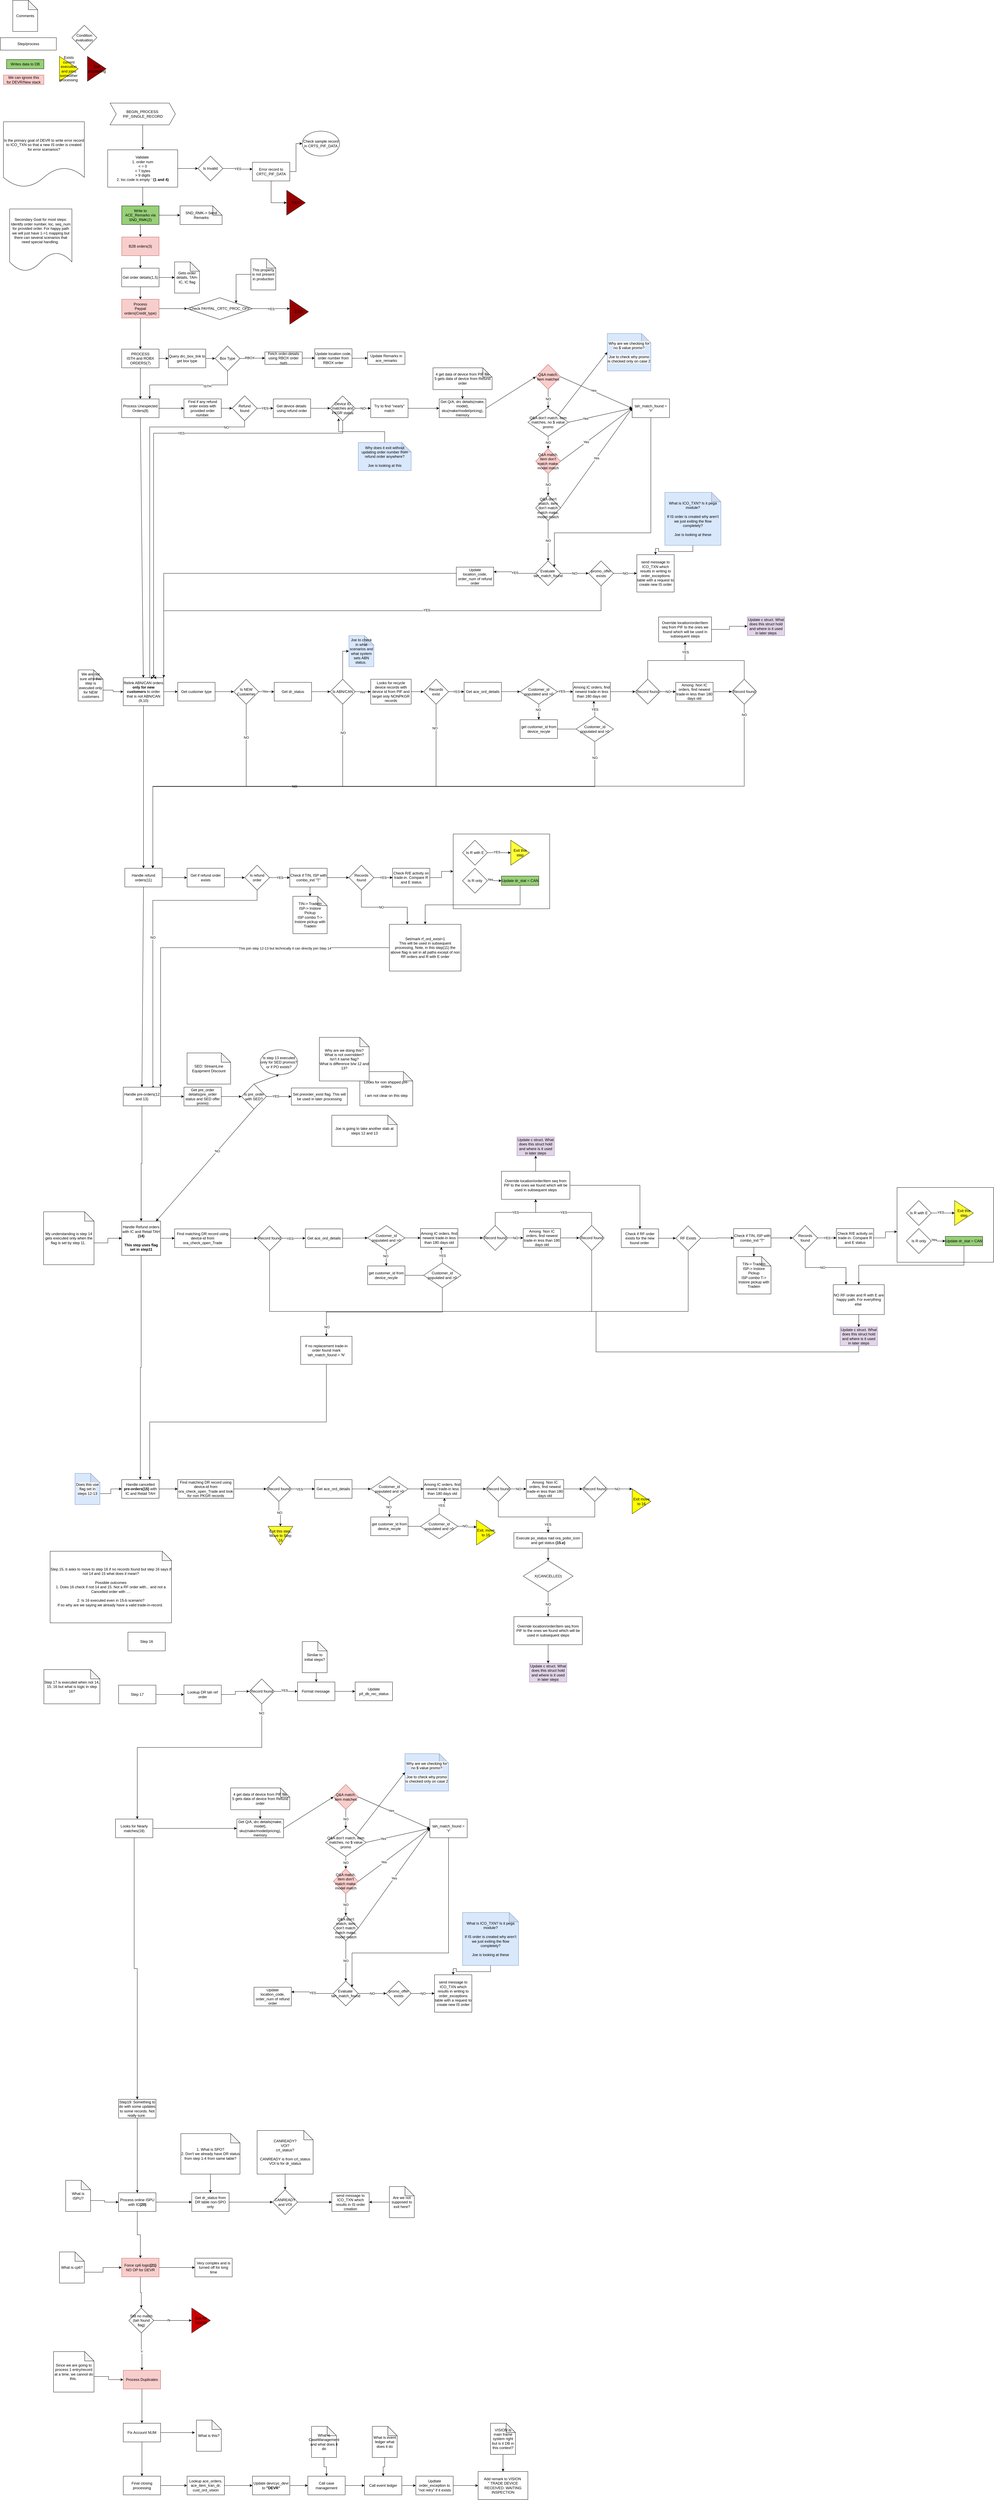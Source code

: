 <mxfile version="17.1.2" type="github">
  <diagram id="Y2bB13DLOic2n1DQH73y" name="Page-1">
    <mxGraphModel dx="1249" dy="1868" grid="1" gridSize="10" guides="1" tooltips="1" connect="1" arrows="1" fold="1" page="1" pageScale="1" pageWidth="850" pageHeight="1100" math="0" shadow="0">
      <root>
        <mxCell id="0" />
        <mxCell id="1" parent="0" />
        <mxCell id="KjjNd3zVkvkz2XqYObeU-1" value="" style="rounded=0;whiteSpace=wrap;html=1;fillColor=#FFFFFF;" parent="1" vertex="1">
          <mxGeometry x="1475" y="2307" width="310" height="240" as="geometry" />
        </mxCell>
        <mxCell id="KjjNd3zVkvkz2XqYObeU-2" style="edgeStyle=orthogonalEdgeStyle;rounded=0;orthogonalLoop=1;jettySize=auto;html=1;exitX=1;exitY=0.5;exitDx=0;exitDy=0;entryX=0;entryY=0.5;entryDx=0;entryDy=0;" parent="1" source="KjjNd3zVkvkz2XqYObeU-4" target="KjjNd3zVkvkz2XqYObeU-6" edge="1">
          <mxGeometry relative="1" as="geometry" />
        </mxCell>
        <mxCell id="KjjNd3zVkvkz2XqYObeU-3" style="edgeStyle=orthogonalEdgeStyle;rounded=0;orthogonalLoop=1;jettySize=auto;html=1;exitX=0.5;exitY=1;exitDx=0;exitDy=0;entryX=0.567;entryY=0.017;entryDx=0;entryDy=0;entryPerimeter=0;" parent="1" source="KjjNd3zVkvkz2XqYObeU-4" target="KjjNd3zVkvkz2XqYObeU-15" edge="1">
          <mxGeometry relative="1" as="geometry" />
        </mxCell>
        <mxCell id="KjjNd3zVkvkz2XqYObeU-4" value="Validate&amp;nbsp;&lt;br&gt;1. order num &lt;br&gt;&amp;lt; = 0&lt;br&gt;&amp;lt; 7 bytes&lt;br&gt;&amp;gt; 9 digits&lt;br&gt;2. loc code is empty &#39; &#39;&lt;b&gt;(1 and 4)&lt;/b&gt;" style="rounded=0;whiteSpace=wrap;html=1;" parent="1" vertex="1">
          <mxGeometry x="365" y="110" width="225" height="120" as="geometry" />
        </mxCell>
        <mxCell id="KjjNd3zVkvkz2XqYObeU-5" value="YES" style="edgeStyle=orthogonalEdgeStyle;rounded=0;orthogonalLoop=1;jettySize=auto;html=1;exitX=1;exitY=0.5;exitDx=0;exitDy=0;entryX=0;entryY=0.367;entryDx=0;entryDy=0;entryPerimeter=0;" parent="1" source="KjjNd3zVkvkz2XqYObeU-6" target="KjjNd3zVkvkz2XqYObeU-9" edge="1">
          <mxGeometry relative="1" as="geometry" />
        </mxCell>
        <mxCell id="KjjNd3zVkvkz2XqYObeU-6" value="Is Invalid" style="rhombus;whiteSpace=wrap;html=1;" parent="1" vertex="1">
          <mxGeometry x="655" y="130" width="80" height="80" as="geometry" />
        </mxCell>
        <mxCell id="KjjNd3zVkvkz2XqYObeU-7" style="edgeStyle=orthogonalEdgeStyle;rounded=0;orthogonalLoop=1;jettySize=auto;html=1;exitX=1;exitY=0.5;exitDx=0;exitDy=0;entryX=0;entryY=0.5;entryDx=0;entryDy=0;" parent="1" source="KjjNd3zVkvkz2XqYObeU-9" target="KjjNd3zVkvkz2XqYObeU-10" edge="1">
          <mxGeometry relative="1" as="geometry" />
        </mxCell>
        <mxCell id="KjjNd3zVkvkz2XqYObeU-8" style="edgeStyle=orthogonalEdgeStyle;rounded=0;orthogonalLoop=1;jettySize=auto;html=1;exitX=0.5;exitY=1;exitDx=0;exitDy=0;entryX=0;entryY=0.5;entryDx=0;entryDy=0;" parent="1" source="KjjNd3zVkvkz2XqYObeU-9" target="KjjNd3zVkvkz2XqYObeU-36" edge="1">
          <mxGeometry relative="1" as="geometry" />
        </mxCell>
        <mxCell id="KjjNd3zVkvkz2XqYObeU-9" value="Error record to CRTC_PIF_DATA" style="rounded=0;whiteSpace=wrap;html=1;" parent="1" vertex="1">
          <mxGeometry x="830" y="150" width="120" height="60" as="geometry" />
        </mxCell>
        <mxCell id="KjjNd3zVkvkz2XqYObeU-10" value="Check sample record in CRTS_PIF_DATA" style="ellipse;whiteSpace=wrap;html=1;" parent="1" vertex="1">
          <mxGeometry x="990" y="50" width="120" height="80" as="geometry" />
        </mxCell>
        <mxCell id="KjjNd3zVkvkz2XqYObeU-13" style="edgeStyle=orthogonalEdgeStyle;rounded=0;orthogonalLoop=1;jettySize=auto;html=1;exitX=1;exitY=0.5;exitDx=0;exitDy=0;entryX=0;entryY=0.5;entryDx=0;entryDy=0;entryPerimeter=0;" parent="1" source="KjjNd3zVkvkz2XqYObeU-15" target="39fMgKnNSvpU2rscRBlQ-1" edge="1">
          <mxGeometry relative="1" as="geometry">
            <mxPoint x="638.4" y="302" as="targetPoint" />
          </mxGeometry>
        </mxCell>
        <mxCell id="KjjNd3zVkvkz2XqYObeU-14" style="edgeStyle=orthogonalEdgeStyle;rounded=0;orthogonalLoop=1;jettySize=auto;html=1;exitX=0.5;exitY=1;exitDx=0;exitDy=0;entryX=0.5;entryY=0;entryDx=0;entryDy=0;" parent="1" source="KjjNd3zVkvkz2XqYObeU-15" target="KjjNd3zVkvkz2XqYObeU-18" edge="1">
          <mxGeometry relative="1" as="geometry" />
        </mxCell>
        <mxCell id="KjjNd3zVkvkz2XqYObeU-15" value="Write to ACE_Remarks via SND_RMK(2)" style="rounded=0;whiteSpace=wrap;html=1;fillColor=#97D077;" parent="1" vertex="1">
          <mxGeometry x="410" y="290" width="120" height="60" as="geometry" />
        </mxCell>
        <mxCell id="KjjNd3zVkvkz2XqYObeU-17" style="edgeStyle=orthogonalEdgeStyle;rounded=0;orthogonalLoop=1;jettySize=auto;html=1;exitX=0.5;exitY=1;exitDx=0;exitDy=0;entryX=0.5;entryY=0;entryDx=0;entryDy=0;" parent="1" source="KjjNd3zVkvkz2XqYObeU-18" target="KjjNd3zVkvkz2XqYObeU-23" edge="1">
          <mxGeometry relative="1" as="geometry" />
        </mxCell>
        <mxCell id="KjjNd3zVkvkz2XqYObeU-18" value="B2B orders(3)" style="rounded=0;whiteSpace=wrap;html=1;fillColor=#f8cecc;strokeColor=#b85450;" parent="1" vertex="1">
          <mxGeometry x="410" y="390" width="120" height="60" as="geometry" />
        </mxCell>
        <mxCell id="KjjNd3zVkvkz2XqYObeU-19" value="Writes data to DB" style="rounded=0;whiteSpace=wrap;html=1;fillColor=#97D077;" parent="1" vertex="1">
          <mxGeometry x="40" y="-180" width="120" height="30" as="geometry" />
        </mxCell>
        <mxCell id="KjjNd3zVkvkz2XqYObeU-20" value="We can ignore this&lt;br&gt;for DEVR/New stack" style="rounded=0;whiteSpace=wrap;html=1;fillColor=#f8cecc;strokeColor=#b85450;" parent="1" vertex="1">
          <mxGeometry x="30" y="-130" width="130" height="30" as="geometry" />
        </mxCell>
        <mxCell id="KjjNd3zVkvkz2XqYObeU-21" style="edgeStyle=orthogonalEdgeStyle;rounded=0;orthogonalLoop=1;jettySize=auto;html=1;exitX=1;exitY=0.5;exitDx=0;exitDy=0;entryX=0;entryY=0.5;entryDx=0;entryDy=0;entryPerimeter=0;" parent="1" source="KjjNd3zVkvkz2XqYObeU-23" target="39fMgKnNSvpU2rscRBlQ-4" edge="1">
          <mxGeometry relative="1" as="geometry">
            <mxPoint x="630" y="510" as="targetPoint" />
          </mxGeometry>
        </mxCell>
        <mxCell id="KjjNd3zVkvkz2XqYObeU-22" style="edgeStyle=orthogonalEdgeStyle;rounded=0;orthogonalLoop=1;jettySize=auto;html=1;exitX=0.5;exitY=1;exitDx=0;exitDy=0;entryX=0.5;entryY=0;entryDx=0;entryDy=0;" parent="1" source="KjjNd3zVkvkz2XqYObeU-23" target="KjjNd3zVkvkz2XqYObeU-27" edge="1">
          <mxGeometry relative="1" as="geometry" />
        </mxCell>
        <mxCell id="KjjNd3zVkvkz2XqYObeU-23" value="Get order details(1,5)" style="rounded=0;whiteSpace=wrap;html=1;fillColor=#FFFFFF;" parent="1" vertex="1">
          <mxGeometry x="410" y="490" width="120" height="60" as="geometry" />
        </mxCell>
        <mxCell id="KjjNd3zVkvkz2XqYObeU-25" value="" style="edgeStyle=orthogonalEdgeStyle;rounded=0;orthogonalLoop=1;jettySize=auto;html=1;exitX=1;exitY=0.5;exitDx=0;exitDy=0;entryX=0;entryY=0.5;entryDx=0;entryDy=0;" parent="1" source="KjjNd3zVkvkz2XqYObeU-27" target="KjjNd3zVkvkz2XqYObeU-29" edge="1">
          <mxGeometry relative="1" as="geometry" />
        </mxCell>
        <mxCell id="KjjNd3zVkvkz2XqYObeU-26" style="edgeStyle=orthogonalEdgeStyle;rounded=0;orthogonalLoop=1;jettySize=auto;html=1;exitX=0.5;exitY=1;exitDx=0;exitDy=0;" parent="1" source="KjjNd3zVkvkz2XqYObeU-27" target="KjjNd3zVkvkz2XqYObeU-33" edge="1">
          <mxGeometry relative="1" as="geometry" />
        </mxCell>
        <mxCell id="KjjNd3zVkvkz2XqYObeU-27" value="Process&lt;br&gt;Paypal orders(Credit_type)" style="rounded=0;whiteSpace=wrap;html=1;fillColor=#f8cecc;strokeColor=#b85450;" parent="1" vertex="1">
          <mxGeometry x="410" y="590" width="120" height="60" as="geometry" />
        </mxCell>
        <mxCell id="KjjNd3zVkvkz2XqYObeU-28" value="YES" style="edgeStyle=orthogonalEdgeStyle;rounded=0;orthogonalLoop=1;jettySize=auto;html=1;exitX=1;exitY=0.5;exitDx=0;exitDy=0;" parent="1" source="KjjNd3zVkvkz2XqYObeU-29" edge="1">
          <mxGeometry relative="1" as="geometry">
            <mxPoint x="950" y="620" as="targetPoint" />
          </mxGeometry>
        </mxCell>
        <mxCell id="KjjNd3zVkvkz2XqYObeU-29" value="Check PAYPAL_CRTC_PROC_OFF" style="rhombus;whiteSpace=wrap;html=1;fillColor=#FFFFFF;" parent="1" vertex="1">
          <mxGeometry x="620" y="585" width="210" height="70" as="geometry" />
        </mxCell>
        <mxCell id="KjjNd3zVkvkz2XqYObeU-32" style="edgeStyle=orthogonalEdgeStyle;rounded=0;orthogonalLoop=1;jettySize=auto;html=1;exitX=0.5;exitY=1;exitDx=0;exitDy=0;entryX=0.5;entryY=0;entryDx=0;entryDy=0;" parent="1" source="KjjNd3zVkvkz2XqYObeU-33" target="KjjNd3zVkvkz2XqYObeU-50" edge="1">
          <mxGeometry relative="1" as="geometry" />
        </mxCell>
        <mxCell id="39fMgKnNSvpU2rscRBlQ-13" style="edgeStyle=orthogonalEdgeStyle;rounded=0;orthogonalLoop=1;jettySize=auto;html=1;exitX=1;exitY=0.5;exitDx=0;exitDy=0;entryX=0;entryY=0.5;entryDx=0;entryDy=0;" parent="1" source="KjjNd3zVkvkz2XqYObeU-33" target="39fMgKnNSvpU2rscRBlQ-9" edge="1">
          <mxGeometry relative="1" as="geometry" />
        </mxCell>
        <mxCell id="KjjNd3zVkvkz2XqYObeU-33" value="PROCESS&lt;br&gt;ISTH and ROBX ORDERS(7)" style="rounded=0;whiteSpace=wrap;html=1;fillColor=#FFFFFF;" parent="1" vertex="1">
          <mxGeometry x="410" y="750" width="120" height="60" as="geometry" />
        </mxCell>
        <mxCell id="KjjNd3zVkvkz2XqYObeU-36" value="EXIT" style="triangle;whiteSpace=wrap;html=1;fillColor=#990000;" parent="1" vertex="1">
          <mxGeometry x="940" y="240" width="60" height="80" as="geometry" />
        </mxCell>
        <mxCell id="KjjNd3zVkvkz2XqYObeU-37" value="EXIT" style="triangle;whiteSpace=wrap;html=1;fillColor=#990000;" parent="1" vertex="1">
          <mxGeometry x="950" y="590" width="60" height="80" as="geometry" />
        </mxCell>
        <mxCell id="KjjNd3zVkvkz2XqYObeU-41" style="edgeStyle=orthogonalEdgeStyle;rounded=0;orthogonalLoop=1;jettySize=auto;html=1;exitX=1;exitY=0.5;exitDx=0;exitDy=0;" parent="1" source="KjjNd3zVkvkz2XqYObeU-42" target="39fMgKnNSvpU2rscRBlQ-5" edge="1">
          <mxGeometry relative="1" as="geometry">
            <mxPoint x="1000" y="779" as="targetPoint" />
          </mxGeometry>
        </mxCell>
        <mxCell id="KjjNd3zVkvkz2XqYObeU-42" value="Fetch order-details using RBOX order num" style="rounded=0;whiteSpace=wrap;html=1;fillColor=#FFFFFF;" parent="1" vertex="1">
          <mxGeometry x="870" y="759" width="120" height="40" as="geometry" />
        </mxCell>
        <mxCell id="KjjNd3zVkvkz2XqYObeU-44" value="Update Remarks in ace_remarks" style="rounded=0;whiteSpace=wrap;html=1;fillColor=#FFFFFF;" parent="1" vertex="1">
          <mxGeometry x="1200" y="759" width="120" height="40" as="geometry" />
        </mxCell>
        <mxCell id="KjjNd3zVkvkz2XqYObeU-46" style="edgeStyle=orthogonalEdgeStyle;rounded=0;orthogonalLoop=1;jettySize=auto;html=1;exitX=1;exitY=0.5;exitDx=0;exitDy=0;entryX=0;entryY=0.5;entryDx=0;entryDy=0;" parent="1" source="KjjNd3zVkvkz2XqYObeU-50" target="KjjNd3zVkvkz2XqYObeU-53" edge="1">
          <mxGeometry relative="1" as="geometry" />
        </mxCell>
        <mxCell id="KjjNd3zVkvkz2XqYObeU-49" style="edgeStyle=none;rounded=0;orthogonalLoop=1;jettySize=auto;html=1;exitX=0.5;exitY=1;exitDx=0;exitDy=0;" parent="1" source="KjjNd3zVkvkz2XqYObeU-50" target="KjjNd3zVkvkz2XqYObeU-113" edge="1">
          <mxGeometry relative="1" as="geometry" />
        </mxCell>
        <mxCell id="KjjNd3zVkvkz2XqYObeU-50" value="Process Unexpected Orders(8)" style="rounded=0;whiteSpace=wrap;html=1;fillColor=#FFFFFF;" parent="1" vertex="1">
          <mxGeometry x="410" y="910" width="120" height="60" as="geometry" />
        </mxCell>
        <mxCell id="KjjNd3zVkvkz2XqYObeU-51" style="edgeStyle=orthogonalEdgeStyle;rounded=0;orthogonalLoop=1;jettySize=auto;html=1;exitX=1;exitY=0.5;exitDx=0;exitDy=0;entryX=0;entryY=0.5;entryDx=0;entryDy=0;" parent="1" source="KjjNd3zVkvkz2XqYObeU-53" target="39fMgKnNSvpU2rscRBlQ-17" edge="1">
          <mxGeometry relative="1" as="geometry" />
        </mxCell>
        <mxCell id="KjjNd3zVkvkz2XqYObeU-53" value="Find if any refund order exists with provided order number.&lt;br&gt;" style="rounded=0;whiteSpace=wrap;html=1;fillColor=#FFFFFF;" parent="1" vertex="1">
          <mxGeometry x="610" y="910" width="120" height="60" as="geometry" />
        </mxCell>
        <mxCell id="KjjNd3zVkvkz2XqYObeU-54" style="edgeStyle=orthogonalEdgeStyle;rounded=0;orthogonalLoop=1;jettySize=auto;html=1;exitX=1;exitY=0.5;exitDx=0;exitDy=0;entryX=0;entryY=0.5;entryDx=0;entryDy=0;" parent="1" source="KjjNd3zVkvkz2XqYObeU-55" target="KjjNd3zVkvkz2XqYObeU-67" edge="1">
          <mxGeometry relative="1" as="geometry">
            <mxPoint x="1070" y="990" as="targetPoint" />
          </mxGeometry>
        </mxCell>
        <mxCell id="KjjNd3zVkvkz2XqYObeU-55" value="Get device details&amp;nbsp;&lt;br&gt;using refund order" style="rounded=0;whiteSpace=wrap;html=1;fillColor=#FFFFFF;" parent="1" vertex="1">
          <mxGeometry x="897" y="910" width="120" height="60" as="geometry" />
        </mxCell>
        <mxCell id="39fMgKnNSvpU2rscRBlQ-22" value="NO" style="edgeStyle=orthogonalEdgeStyle;rounded=0;orthogonalLoop=1;jettySize=auto;html=1;exitX=1;exitY=0.5;exitDx=0;exitDy=0;entryX=0;entryY=0.5;entryDx=0;entryDy=0;" parent="1" source="KjjNd3zVkvkz2XqYObeU-67" target="KjjNd3zVkvkz2XqYObeU-75" edge="1">
          <mxGeometry relative="1" as="geometry">
            <mxPoint x="1310" y="940" as="targetPoint" />
          </mxGeometry>
        </mxCell>
        <mxCell id="39fMgKnNSvpU2rscRBlQ-23" style="edgeStyle=orthogonalEdgeStyle;rounded=0;orthogonalLoop=1;jettySize=auto;html=1;exitX=0.5;exitY=1;exitDx=0;exitDy=0;entryX=0.75;entryY=0;entryDx=0;entryDy=0;" parent="1" source="KjjNd3zVkvkz2XqYObeU-67" target="KjjNd3zVkvkz2XqYObeU-113" edge="1">
          <mxGeometry relative="1" as="geometry">
            <Array as="points">
              <mxPoint x="1120" y="1020" />
              <mxPoint x="513" y="1020" />
            </Array>
          </mxGeometry>
        </mxCell>
        <mxCell id="39fMgKnNSvpU2rscRBlQ-26" value="YES" style="edgeLabel;html=1;align=center;verticalAlign=middle;resizable=0;points=[];" parent="39fMgKnNSvpU2rscRBlQ-23" vertex="1" connectable="0">
          <mxGeometry x="-0.219" relative="1" as="geometry">
            <mxPoint as="offset" />
          </mxGeometry>
        </mxCell>
        <mxCell id="KjjNd3zVkvkz2XqYObeU-67" value="Device ID matches and PKGR status" style="rhombus;whiteSpace=wrap;html=1;fillColor=#FFFFFF;" parent="1" vertex="1">
          <mxGeometry x="1080" y="900" width="80" height="80" as="geometry" />
        </mxCell>
        <mxCell id="vjQISF-CKCTCECtc4iCv-8" style="edgeStyle=orthogonalEdgeStyle;rounded=0;orthogonalLoop=1;jettySize=auto;html=1;exitX=1;exitY=0.5;exitDx=0;exitDy=0;entryX=0;entryY=0.5;entryDx=0;entryDy=0;" parent="1" source="KjjNd3zVkvkz2XqYObeU-75" target="KjjNd3zVkvkz2XqYObeU-81" edge="1">
          <mxGeometry relative="1" as="geometry" />
        </mxCell>
        <mxCell id="KjjNd3zVkvkz2XqYObeU-75" value="Try to find &quot;nearly&quot; match" style="rounded=0;whiteSpace=wrap;html=1;fillColor=#FFFFFF;" parent="1" vertex="1">
          <mxGeometry x="1210" y="910" width="120" height="60" as="geometry" />
        </mxCell>
        <mxCell id="KjjNd3zVkvkz2XqYObeU-77" style="edgeStyle=none;rounded=0;orthogonalLoop=1;jettySize=auto;html=1;exitX=1;exitY=0.5;exitDx=0;exitDy=0;entryX=0;entryY=0.5;entryDx=0;entryDy=0;" parent="1" source="KjjNd3zVkvkz2XqYObeU-81" target="KjjNd3zVkvkz2XqYObeU-85" edge="1">
          <mxGeometry relative="1" as="geometry" />
        </mxCell>
        <mxCell id="KjjNd3zVkvkz2XqYObeU-81" value="Get Q/A, drc details(make, model), sku(make/model/pricing), memory" style="rounded=0;whiteSpace=wrap;html=1;fillColor=#FFFFFF;" parent="1" vertex="1">
          <mxGeometry x="1430" y="910" width="150" height="60" as="geometry" />
        </mxCell>
        <mxCell id="KjjNd3zVkvkz2XqYObeU-83" style="edgeStyle=none;rounded=0;orthogonalLoop=1;jettySize=auto;html=1;exitX=1;exitY=0.5;exitDx=0;exitDy=0;entryX=0;entryY=0.5;entryDx=0;entryDy=0;" parent="1" source="KjjNd3zVkvkz2XqYObeU-85" target="KjjNd3zVkvkz2XqYObeU-98" edge="1">
          <mxGeometry relative="1" as="geometry" />
        </mxCell>
        <mxCell id="KjjNd3zVkvkz2XqYObeU-84" value="Yes" style="edgeLabel;html=1;align=center;verticalAlign=middle;resizable=0;points=[];" parent="KjjNd3zVkvkz2XqYObeU-83" vertex="1" connectable="0">
          <mxGeometry x="-0.088" y="2" relative="1" as="geometry">
            <mxPoint as="offset" />
          </mxGeometry>
        </mxCell>
        <mxCell id="vjQISF-CKCTCECtc4iCv-9" value="NO" style="edgeStyle=orthogonalEdgeStyle;rounded=0;orthogonalLoop=1;jettySize=auto;html=1;exitX=0.5;exitY=1;exitDx=0;exitDy=0;entryX=0.5;entryY=0;entryDx=0;entryDy=0;" parent="1" source="KjjNd3zVkvkz2XqYObeU-85" target="KjjNd3zVkvkz2XqYObeU-88" edge="1">
          <mxGeometry relative="1" as="geometry" />
        </mxCell>
        <mxCell id="KjjNd3zVkvkz2XqYObeU-85" value="Q&amp;amp;A match, item matches" style="rhombus;whiteSpace=wrap;html=1;fillColor=#f8cecc;strokeColor=#b85450;" parent="1" vertex="1">
          <mxGeometry x="1740" y="799" width="80" height="80" as="geometry" />
        </mxCell>
        <mxCell id="KjjNd3zVkvkz2XqYObeU-86" style="edgeStyle=none;rounded=0;orthogonalLoop=1;jettySize=auto;html=1;exitX=1;exitY=0.5;exitDx=0;exitDy=0;entryX=0;entryY=0.5;entryDx=0;entryDy=0;" parent="1" source="KjjNd3zVkvkz2XqYObeU-88" target="KjjNd3zVkvkz2XqYObeU-98" edge="1">
          <mxGeometry relative="1" as="geometry" />
        </mxCell>
        <mxCell id="KjjNd3zVkvkz2XqYObeU-87" value="Yes" style="edgeLabel;html=1;align=center;verticalAlign=middle;resizable=0;points=[];" parent="KjjNd3zVkvkz2XqYObeU-86" vertex="1" connectable="0">
          <mxGeometry x="-0.463" relative="1" as="geometry">
            <mxPoint as="offset" />
          </mxGeometry>
        </mxCell>
        <mxCell id="SbFfsxjL-s59OUdSH46h-8" style="edgeStyle=none;rounded=0;orthogonalLoop=1;jettySize=auto;html=1;exitX=1;exitY=0;exitDx=0;exitDy=0;entryX=0;entryY=0.5;entryDx=0;entryDy=0;entryPerimeter=0;" parent="1" source="KjjNd3zVkvkz2XqYObeU-88" target="39fMgKnNSvpU2rscRBlQ-16" edge="1">
          <mxGeometry relative="1" as="geometry">
            <mxPoint x="1470" y="1126.23" as="targetPoint" />
          </mxGeometry>
        </mxCell>
        <mxCell id="vjQISF-CKCTCECtc4iCv-11" value="NO" style="edgeStyle=orthogonalEdgeStyle;rounded=0;orthogonalLoop=1;jettySize=auto;html=1;exitX=0.5;exitY=1;exitDx=0;exitDy=0;entryX=0.5;entryY=0;entryDx=0;entryDy=0;" parent="1" source="KjjNd3zVkvkz2XqYObeU-88" target="KjjNd3zVkvkz2XqYObeU-91" edge="1">
          <mxGeometry relative="1" as="geometry" />
        </mxCell>
        <mxCell id="KjjNd3zVkvkz2XqYObeU-88" value="Q&amp;amp;A don&#39;t match, item matches, no $ value promo" style="rhombus;whiteSpace=wrap;html=1;fillColor=#FFFFFF;" parent="1" vertex="1">
          <mxGeometry x="1715" y="940" width="130" height="90" as="geometry" />
        </mxCell>
        <mxCell id="KjjNd3zVkvkz2XqYObeU-89" style="edgeStyle=none;rounded=0;orthogonalLoop=1;jettySize=auto;html=1;exitX=1;exitY=0.5;exitDx=0;exitDy=0;entryX=0;entryY=0.5;entryDx=0;entryDy=0;" parent="1" source="KjjNd3zVkvkz2XqYObeU-91" target="KjjNd3zVkvkz2XqYObeU-98" edge="1">
          <mxGeometry relative="1" as="geometry" />
        </mxCell>
        <mxCell id="KjjNd3zVkvkz2XqYObeU-90" value="Yes" style="edgeLabel;html=1;align=center;verticalAlign=middle;resizable=0;points=[];" parent="KjjNd3zVkvkz2XqYObeU-89" vertex="1" connectable="0">
          <mxGeometry x="-0.291" y="2" relative="1" as="geometry">
            <mxPoint x="1" as="offset" />
          </mxGeometry>
        </mxCell>
        <mxCell id="vjQISF-CKCTCECtc4iCv-12" value="NO" style="edgeStyle=orthogonalEdgeStyle;rounded=0;orthogonalLoop=1;jettySize=auto;html=1;exitX=0.5;exitY=1;exitDx=0;exitDy=0;entryX=0.5;entryY=0;entryDx=0;entryDy=0;" parent="1" source="KjjNd3zVkvkz2XqYObeU-91" target="KjjNd3zVkvkz2XqYObeU-95" edge="1">
          <mxGeometry relative="1" as="geometry" />
        </mxCell>
        <mxCell id="KjjNd3zVkvkz2XqYObeU-91" value="Q&amp;amp;A match, item don&#39;t match make, model match" style="rhombus;whiteSpace=wrap;html=1;fillColor=#f8cecc;strokeColor=#b85450;" parent="1" vertex="1">
          <mxGeometry x="1740" y="1070" width="80" height="80" as="geometry" />
        </mxCell>
        <mxCell id="KjjNd3zVkvkz2XqYObeU-94" value="Yes" style="edgeStyle=none;rounded=0;orthogonalLoop=1;jettySize=auto;html=1;exitX=1;exitY=0.5;exitDx=0;exitDy=0;entryX=0;entryY=0.5;entryDx=0;entryDy=0;" parent="1" source="KjjNd3zVkvkz2XqYObeU-95" target="KjjNd3zVkvkz2XqYObeU-98" edge="1">
          <mxGeometry relative="1" as="geometry">
            <mxPoint x="1610" y="1260" as="targetPoint" />
          </mxGeometry>
        </mxCell>
        <mxCell id="vjQISF-CKCTCECtc4iCv-13" value="NO" style="edgeStyle=orthogonalEdgeStyle;rounded=0;orthogonalLoop=1;jettySize=auto;html=1;exitX=0.5;exitY=1;exitDx=0;exitDy=0;entryX=0.5;entryY=0;entryDx=0;entryDy=0;" parent="1" source="KjjNd3zVkvkz2XqYObeU-95" target="39fMgKnNSvpU2rscRBlQ-30" edge="1">
          <mxGeometry relative="1" as="geometry" />
        </mxCell>
        <mxCell id="KjjNd3zVkvkz2XqYObeU-95" value="Q&amp;amp;A don&#39;t match, item don&#39;t match match make, model match" style="rhombus;whiteSpace=wrap;html=1;fillColor=#FFFFFF;" parent="1" vertex="1">
          <mxGeometry x="1740" y="1220" width="80" height="80" as="geometry" />
        </mxCell>
        <mxCell id="vjQISF-CKCTCECtc4iCv-18" style="edgeStyle=orthogonalEdgeStyle;rounded=0;orthogonalLoop=1;jettySize=auto;html=1;exitX=0.5;exitY=1;exitDx=0;exitDy=0;entryX=1;entryY=0;entryDx=0;entryDy=0;" parent="1" source="KjjNd3zVkvkz2XqYObeU-98" target="39fMgKnNSvpU2rscRBlQ-30" edge="1">
          <mxGeometry relative="1" as="geometry">
            <Array as="points">
              <mxPoint x="2110" y="1340" />
              <mxPoint x="1800" y="1340" />
            </Array>
          </mxGeometry>
        </mxCell>
        <mxCell id="KjjNd3zVkvkz2XqYObeU-98" value="tah_match_found = &#39;Y&#39;" style="rounded=0;whiteSpace=wrap;html=1;fillColor=#FFFFFF;" parent="1" vertex="1">
          <mxGeometry x="2050" y="910" width="120" height="60" as="geometry" />
        </mxCell>
        <mxCell id="KjjNd3zVkvkz2XqYObeU-107" value="send message to ICO_TXN which results in writing to order_exceptions table with a request to create new IS order" style="rounded=0;whiteSpace=wrap;html=1;fillColor=#FFFFFF;" parent="1" vertex="1">
          <mxGeometry x="2065" y="1410" width="120" height="120" as="geometry" />
        </mxCell>
        <mxCell id="KjjNd3zVkvkz2XqYObeU-110" style="edgeStyle=none;rounded=0;orthogonalLoop=1;jettySize=auto;html=1;exitX=1;exitY=0.5;exitDx=0;exitDy=0;entryX=0;entryY=0.5;entryDx=0;entryDy=0;" parent="1" source="KjjNd3zVkvkz2XqYObeU-113" target="KjjNd3zVkvkz2XqYObeU-115" edge="1">
          <mxGeometry relative="1" as="geometry" />
        </mxCell>
        <mxCell id="KjjNd3zVkvkz2XqYObeU-112" style="edgeStyle=orthogonalEdgeStyle;rounded=0;orthogonalLoop=1;jettySize=auto;html=1;exitX=0.5;exitY=1;exitDx=0;exitDy=0;" parent="1" source="KjjNd3zVkvkz2XqYObeU-113" target="KjjNd3zVkvkz2XqYObeU-122" edge="1">
          <mxGeometry relative="1" as="geometry" />
        </mxCell>
        <mxCell id="KjjNd3zVkvkz2XqYObeU-113" value="Relink ABN/CAN orders &lt;b&gt;only for new customers&lt;/b&gt; to order that is not ABN/CAN (9,10)" style="rounded=0;whiteSpace=wrap;html=1;fillColor=#FFFFFF;" parent="1" vertex="1">
          <mxGeometry x="415" y="1805" width="130" height="90" as="geometry" />
        </mxCell>
        <mxCell id="KjjNd3zVkvkz2XqYObeU-114" style="edgeStyle=none;rounded=0;orthogonalLoop=1;jettySize=auto;html=1;exitX=1;exitY=0.5;exitDx=0;exitDy=0;entryX=0;entryY=0.5;entryDx=0;entryDy=0;" parent="1" source="KjjNd3zVkvkz2XqYObeU-115" target="KjjNd3zVkvkz2XqYObeU-119" edge="1">
          <mxGeometry relative="1" as="geometry" />
        </mxCell>
        <mxCell id="KjjNd3zVkvkz2XqYObeU-115" value="Get customer type" style="rounded=0;whiteSpace=wrap;html=1;fillColor=#FFFFFF;" parent="1" vertex="1">
          <mxGeometry x="590" y="1820" width="120" height="60" as="geometry" />
        </mxCell>
        <mxCell id="KjjNd3zVkvkz2XqYObeU-116" style="edgeStyle=none;rounded=0;orthogonalLoop=1;jettySize=auto;html=1;exitX=1;exitY=0.5;exitDx=0;exitDy=0;entryX=0;entryY=0.5;entryDx=0;entryDy=0;" parent="1" source="KjjNd3zVkvkz2XqYObeU-119" target="KjjNd3zVkvkz2XqYObeU-125" edge="1">
          <mxGeometry relative="1" as="geometry" />
        </mxCell>
        <mxCell id="KjjNd3zVkvkz2XqYObeU-117" value="Yes" style="edgeLabel;html=1;align=center;verticalAlign=middle;resizable=0;points=[];" parent="KjjNd3zVkvkz2XqYObeU-116" vertex="1" connectable="0">
          <mxGeometry x="-0.2" y="1" relative="1" as="geometry">
            <mxPoint as="offset" />
          </mxGeometry>
        </mxCell>
        <mxCell id="vjQISF-CKCTCECtc4iCv-25" style="edgeStyle=orthogonalEdgeStyle;rounded=0;orthogonalLoop=1;jettySize=auto;html=1;exitX=0.5;exitY=1;exitDx=0;exitDy=0;entryX=0.75;entryY=0;entryDx=0;entryDy=0;" parent="1" source="KjjNd3zVkvkz2XqYObeU-119" target="KjjNd3zVkvkz2XqYObeU-122" edge="1">
          <mxGeometry relative="1" as="geometry" />
        </mxCell>
        <mxCell id="vjQISF-CKCTCECtc4iCv-33" value="NO" style="edgeLabel;html=1;align=center;verticalAlign=middle;resizable=0;points=[];" parent="vjQISF-CKCTCECtc4iCv-25" vertex="1" connectable="0">
          <mxGeometry x="-0.745" relative="1" as="geometry">
            <mxPoint y="1" as="offset" />
          </mxGeometry>
        </mxCell>
        <mxCell id="KjjNd3zVkvkz2XqYObeU-119" value="Is NEW Custoemer" style="rhombus;whiteSpace=wrap;html=1;fillColor=#FFFFFF;" parent="1" vertex="1">
          <mxGeometry x="770" y="1810" width="80" height="80" as="geometry" />
        </mxCell>
        <mxCell id="KjjNd3zVkvkz2XqYObeU-120" style="edgeStyle=orthogonalEdgeStyle;rounded=0;orthogonalLoop=1;jettySize=auto;html=1;exitX=1;exitY=0.5;exitDx=0;exitDy=0;entryX=0;entryY=0.5;entryDx=0;entryDy=0;" parent="1" source="KjjNd3zVkvkz2XqYObeU-122" target="KjjNd3zVkvkz2XqYObeU-169" edge="1">
          <mxGeometry relative="1" as="geometry" />
        </mxCell>
        <mxCell id="KjjNd3zVkvkz2XqYObeU-121" style="edgeStyle=none;rounded=0;orthogonalLoop=1;jettySize=auto;html=1;exitX=0.5;exitY=1;exitDx=0;exitDy=0;entryX=0.5;entryY=0;entryDx=0;entryDy=0;" parent="1" source="KjjNd3zVkvkz2XqYObeU-122" target="KjjNd3zVkvkz2XqYObeU-198" edge="1">
          <mxGeometry relative="1" as="geometry" />
        </mxCell>
        <mxCell id="KjjNd3zVkvkz2XqYObeU-122" value="Handle refund orders(11)" style="rounded=0;whiteSpace=wrap;html=1;fillColor=#FFFFFF;" parent="1" vertex="1">
          <mxGeometry x="420" y="2417" width="120" height="60" as="geometry" />
        </mxCell>
        <mxCell id="KjjNd3zVkvkz2XqYObeU-124" style="edgeStyle=none;rounded=0;orthogonalLoop=1;jettySize=auto;html=1;exitX=1;exitY=0.5;exitDx=0;exitDy=0;" parent="1" source="KjjNd3zVkvkz2XqYObeU-125" target="KjjNd3zVkvkz2XqYObeU-130" edge="1">
          <mxGeometry relative="1" as="geometry" />
        </mxCell>
        <mxCell id="KjjNd3zVkvkz2XqYObeU-125" value="Get dr_status" style="rounded=0;whiteSpace=wrap;html=1;fillColor=#FFFFFF;" parent="1" vertex="1">
          <mxGeometry x="900" y="1820" width="120" height="60" as="geometry" />
        </mxCell>
        <mxCell id="KjjNd3zVkvkz2XqYObeU-126" style="edgeStyle=orthogonalEdgeStyle;rounded=0;orthogonalLoop=1;jettySize=auto;html=1;exitX=0.5;exitY=1;exitDx=0;exitDy=0;entryX=0.75;entryY=0;entryDx=0;entryDy=0;" parent="1" source="KjjNd3zVkvkz2XqYObeU-130" target="KjjNd3zVkvkz2XqYObeU-122" edge="1">
          <mxGeometry relative="1" as="geometry">
            <mxPoint x="510" y="2140" as="targetPoint" />
          </mxGeometry>
        </mxCell>
        <mxCell id="vjQISF-CKCTCECtc4iCv-32" value="NO" style="edgeLabel;html=1;align=center;verticalAlign=middle;resizable=0;points=[];" parent="KjjNd3zVkvkz2XqYObeU-126" vertex="1" connectable="0">
          <mxGeometry x="-0.841" y="1" relative="1" as="geometry">
            <mxPoint y="1" as="offset" />
          </mxGeometry>
        </mxCell>
        <mxCell id="KjjNd3zVkvkz2XqYObeU-128" style="edgeStyle=none;rounded=0;orthogonalLoop=1;jettySize=auto;html=1;exitX=1;exitY=0.5;exitDx=0;exitDy=0;entryX=0;entryY=0.5;entryDx=0;entryDy=0;" parent="1" source="KjjNd3zVkvkz2XqYObeU-130" target="KjjNd3zVkvkz2XqYObeU-134" edge="1">
          <mxGeometry relative="1" as="geometry" />
        </mxCell>
        <mxCell id="KjjNd3zVkvkz2XqYObeU-129" value="Yes" style="edgeLabel;html=1;align=center;verticalAlign=middle;resizable=0;points=[];" parent="KjjNd3zVkvkz2XqYObeU-128" vertex="1" connectable="0">
          <mxGeometry x="-0.12" y="-1" relative="1" as="geometry">
            <mxPoint as="offset" />
          </mxGeometry>
        </mxCell>
        <mxCell id="39fMgKnNSvpU2rscRBlQ-47" style="edgeStyle=orthogonalEdgeStyle;rounded=0;orthogonalLoop=1;jettySize=auto;html=1;exitX=0.5;exitY=0;exitDx=0;exitDy=0;entryX=0;entryY=0.5;entryDx=0;entryDy=0;entryPerimeter=0;" parent="1" source="KjjNd3zVkvkz2XqYObeU-130" target="SbFfsxjL-s59OUdSH46h-47" edge="1">
          <mxGeometry relative="1" as="geometry" />
        </mxCell>
        <mxCell id="KjjNd3zVkvkz2XqYObeU-130" value="Is ABN/CAN" style="rhombus;whiteSpace=wrap;html=1;fillColor=#FFFFFF;" parent="1" vertex="1">
          <mxGeometry x="1080" y="1810" width="80" height="80" as="geometry" />
        </mxCell>
        <mxCell id="KjjNd3zVkvkz2XqYObeU-132" style="edgeStyle=none;rounded=0;orthogonalLoop=1;jettySize=auto;html=1;exitX=1;exitY=0.5;exitDx=0;exitDy=0;entryX=0;entryY=0.5;entryDx=0;entryDy=0;" parent="1" source="KjjNd3zVkvkz2XqYObeU-134" target="KjjNd3zVkvkz2XqYObeU-137" edge="1">
          <mxGeometry relative="1" as="geometry" />
        </mxCell>
        <mxCell id="KjjNd3zVkvkz2XqYObeU-134" value="Looks for recycle device records with device id from PIF and target only NONPKGR records" style="rounded=0;whiteSpace=wrap;html=1;fillColor=#FFFFFF;" parent="1" vertex="1">
          <mxGeometry x="1210" y="1810" width="130" height="80" as="geometry" />
        </mxCell>
        <mxCell id="KjjNd3zVkvkz2XqYObeU-135" value="NO" style="edgeStyle=orthogonalEdgeStyle;rounded=0;orthogonalLoop=1;jettySize=auto;html=1;exitX=0.5;exitY=1;exitDx=0;exitDy=0;entryX=0.75;entryY=0;entryDx=0;entryDy=0;" parent="1" source="KjjNd3zVkvkz2XqYObeU-137" target="KjjNd3zVkvkz2XqYObeU-122" edge="1">
          <mxGeometry relative="1" as="geometry">
            <mxPoint x="970" y="1980" as="targetPoint" />
          </mxGeometry>
        </mxCell>
        <mxCell id="vjQISF-CKCTCECtc4iCv-31" value="NO" style="edgeLabel;html=1;align=center;verticalAlign=middle;resizable=0;points=[];" parent="KjjNd3zVkvkz2XqYObeU-135" vertex="1" connectable="0">
          <mxGeometry x="-0.895" y="-4" relative="1" as="geometry">
            <mxPoint y="1" as="offset" />
          </mxGeometry>
        </mxCell>
        <mxCell id="KjjNd3zVkvkz2XqYObeU-136" value="YES" style="edgeStyle=none;rounded=0;orthogonalLoop=1;jettySize=auto;html=1;exitX=1;exitY=0.5;exitDx=0;exitDy=0;entryX=0;entryY=0.5;entryDx=0;entryDy=0;" parent="1" source="KjjNd3zVkvkz2XqYObeU-137" target="KjjNd3zVkvkz2XqYObeU-140" edge="1">
          <mxGeometry relative="1" as="geometry" />
        </mxCell>
        <mxCell id="KjjNd3zVkvkz2XqYObeU-137" value="Records &lt;br&gt;exist" style="rhombus;whiteSpace=wrap;html=1;fillColor=#FFFFFF;" parent="1" vertex="1">
          <mxGeometry x="1380" y="1810" width="80" height="80" as="geometry" />
        </mxCell>
        <mxCell id="KjjNd3zVkvkz2XqYObeU-139" style="edgeStyle=none;rounded=0;orthogonalLoop=1;jettySize=auto;html=1;exitX=1;exitY=0.5;exitDx=0;exitDy=0;" parent="1" source="KjjNd3zVkvkz2XqYObeU-140" edge="1">
          <mxGeometry relative="1" as="geometry">
            <mxPoint x="1690" y="1850" as="targetPoint" />
          </mxGeometry>
        </mxCell>
        <mxCell id="KjjNd3zVkvkz2XqYObeU-140" value="Get ace_ord_details" style="rounded=0;whiteSpace=wrap;html=1;fillColor=#FFFFFF;" parent="1" vertex="1">
          <mxGeometry x="1510" y="1820" width="120" height="60" as="geometry" />
        </mxCell>
        <mxCell id="KjjNd3zVkvkz2XqYObeU-141" style="edgeStyle=none;rounded=0;orthogonalLoop=1;jettySize=auto;html=1;exitX=0.5;exitY=1;exitDx=0;exitDy=0;" parent="1" source="KjjNd3zVkvkz2XqYObeU-144" target="KjjNd3zVkvkz2XqYObeU-148" edge="1">
          <mxGeometry relative="1" as="geometry" />
        </mxCell>
        <mxCell id="KjjNd3zVkvkz2XqYObeU-142" value="NO" style="edgeLabel;html=1;align=center;verticalAlign=middle;resizable=0;points=[];" parent="KjjNd3zVkvkz2XqYObeU-141" vertex="1" connectable="0">
          <mxGeometry x="-0.28" y="-2" relative="1" as="geometry">
            <mxPoint as="offset" />
          </mxGeometry>
        </mxCell>
        <mxCell id="KjjNd3zVkvkz2XqYObeU-143" style="edgeStyle=none;rounded=0;orthogonalLoop=1;jettySize=auto;html=1;exitX=1;exitY=0.5;exitDx=0;exitDy=0;entryX=0;entryY=0.5;entryDx=0;entryDy=0;" parent="1" source="KjjNd3zVkvkz2XqYObeU-144" target="KjjNd3zVkvkz2XqYObeU-150" edge="1">
          <mxGeometry relative="1" as="geometry" />
        </mxCell>
        <mxCell id="39fMgKnNSvpU2rscRBlQ-49" value="YES" style="edgeLabel;html=1;align=center;verticalAlign=middle;resizable=0;points=[];" parent="KjjNd3zVkvkz2XqYObeU-143" vertex="1" connectable="0">
          <mxGeometry x="-0.44" y="1" relative="1" as="geometry">
            <mxPoint as="offset" />
          </mxGeometry>
        </mxCell>
        <mxCell id="KjjNd3zVkvkz2XqYObeU-144" value="Customer_id populated and &amp;gt;0" style="rhombus;whiteSpace=wrap;html=1;fillColor=#FFFFFF;" parent="1" vertex="1">
          <mxGeometry x="1690" y="1810" width="120" height="80" as="geometry" />
        </mxCell>
        <mxCell id="KjjNd3zVkvkz2XqYObeU-145" style="edgeStyle=none;rounded=0;orthogonalLoop=1;jettySize=auto;html=1;exitX=0;exitY=0.5;exitDx=0;exitDy=0;" parent="1" source="KjjNd3zVkvkz2XqYObeU-144" target="KjjNd3zVkvkz2XqYObeU-144" edge="1">
          <mxGeometry relative="1" as="geometry" />
        </mxCell>
        <mxCell id="KjjNd3zVkvkz2XqYObeU-146" style="edgeStyle=orthogonalEdgeStyle;rounded=0;orthogonalLoop=1;jettySize=auto;html=1;exitX=0.5;exitY=0;exitDx=0;exitDy=0;entryX=0.558;entryY=0.983;entryDx=0;entryDy=0;entryPerimeter=0;startArrow=none;" parent="1" source="KjjNd3zVkvkz2XqYObeU-165" target="KjjNd3zVkvkz2XqYObeU-150" edge="1">
          <mxGeometry relative="1" as="geometry" />
        </mxCell>
        <mxCell id="KjjNd3zVkvkz2XqYObeU-147" value="YES" style="edgeLabel;html=1;align=center;verticalAlign=middle;resizable=0;points=[];" parent="KjjNd3zVkvkz2XqYObeU-146" vertex="1" connectable="0">
          <mxGeometry x="-0.059" y="2" relative="1" as="geometry">
            <mxPoint as="offset" />
          </mxGeometry>
        </mxCell>
        <mxCell id="KjjNd3zVkvkz2XqYObeU-148" value="get customer_id from device_recyle" style="rounded=0;whiteSpace=wrap;html=1;fillColor=#FFFFFF;" parent="1" vertex="1">
          <mxGeometry x="1690" y="1940" width="120" height="60" as="geometry" />
        </mxCell>
        <mxCell id="KjjNd3zVkvkz2XqYObeU-149" style="edgeStyle=none;rounded=0;orthogonalLoop=1;jettySize=auto;html=1;exitX=1;exitY=0.5;exitDx=0;exitDy=0;entryX=0;entryY=0.5;entryDx=0;entryDy=0;" parent="1" source="KjjNd3zVkvkz2XqYObeU-150" target="KjjNd3zVkvkz2XqYObeU-153" edge="1">
          <mxGeometry relative="1" as="geometry" />
        </mxCell>
        <mxCell id="KjjNd3zVkvkz2XqYObeU-150" value="Among IC orders, find newest trade-in less than 180 days old" style="rounded=0;whiteSpace=wrap;html=1;fillColor=#FFFFFF;" parent="1" vertex="1">
          <mxGeometry x="1860" y="1820" width="120" height="60" as="geometry" />
        </mxCell>
        <mxCell id="KjjNd3zVkvkz2XqYObeU-151" value="NO" style="edgeStyle=none;rounded=0;orthogonalLoop=1;jettySize=auto;html=1;exitX=1;exitY=0.5;exitDx=0;exitDy=0;entryX=0;entryY=0.5;entryDx=0;entryDy=0;" parent="1" source="KjjNd3zVkvkz2XqYObeU-153" target="KjjNd3zVkvkz2XqYObeU-155" edge="1">
          <mxGeometry relative="1" as="geometry" />
        </mxCell>
        <mxCell id="vjQISF-CKCTCECtc4iCv-27" style="edgeStyle=orthogonalEdgeStyle;rounded=0;orthogonalLoop=1;jettySize=auto;html=1;exitX=0.5;exitY=0;exitDx=0;exitDy=0;entryX=0.5;entryY=1;entryDx=0;entryDy=0;" parent="1" source="KjjNd3zVkvkz2XqYObeU-153" target="KjjNd3zVkvkz2XqYObeU-162" edge="1">
          <mxGeometry relative="1" as="geometry" />
        </mxCell>
        <mxCell id="KjjNd3zVkvkz2XqYObeU-153" value="Record found" style="rhombus;whiteSpace=wrap;html=1;fillColor=#FFFFFF;" parent="1" vertex="1">
          <mxGeometry x="2060" y="1810" width="80" height="80" as="geometry" />
        </mxCell>
        <mxCell id="KjjNd3zVkvkz2XqYObeU-154" style="edgeStyle=none;rounded=0;orthogonalLoop=1;jettySize=auto;html=1;exitX=1;exitY=0.5;exitDx=0;exitDy=0;entryX=0;entryY=0.5;entryDx=0;entryDy=0;" parent="1" source="KjjNd3zVkvkz2XqYObeU-155" target="KjjNd3zVkvkz2XqYObeU-160" edge="1">
          <mxGeometry relative="1" as="geometry" />
        </mxCell>
        <mxCell id="KjjNd3zVkvkz2XqYObeU-155" value="&lt;span&gt;Among&amp;nbsp; Non IC orders, find newest trade-in less than 180 days old&lt;/span&gt;" style="rounded=0;whiteSpace=wrap;html=1;fillColor=#FFFFFF;" parent="1" vertex="1">
          <mxGeometry x="2190" y="1820" width="120" height="60" as="geometry" />
        </mxCell>
        <mxCell id="KjjNd3zVkvkz2XqYObeU-158" style="edgeStyle=orthogonalEdgeStyle;rounded=0;orthogonalLoop=1;jettySize=auto;html=1;exitX=0.5;exitY=0;exitDx=0;exitDy=0;entryX=0.5;entryY=1;entryDx=0;entryDy=0;" parent="1" source="KjjNd3zVkvkz2XqYObeU-160" target="KjjNd3zVkvkz2XqYObeU-162" edge="1">
          <mxGeometry relative="1" as="geometry" />
        </mxCell>
        <mxCell id="KjjNd3zVkvkz2XqYObeU-159" value="YES" style="edgeLabel;html=1;align=center;verticalAlign=middle;resizable=0;points=[];" parent="KjjNd3zVkvkz2XqYObeU-158" vertex="1" connectable="0">
          <mxGeometry x="0.791" y="-1" relative="1" as="geometry">
            <mxPoint as="offset" />
          </mxGeometry>
        </mxCell>
        <mxCell id="vjQISF-CKCTCECtc4iCv-28" style="edgeStyle=orthogonalEdgeStyle;rounded=0;orthogonalLoop=1;jettySize=auto;html=1;exitX=0.5;exitY=1;exitDx=0;exitDy=0;entryX=0.75;entryY=0;entryDx=0;entryDy=0;" parent="1" source="KjjNd3zVkvkz2XqYObeU-160" target="KjjNd3zVkvkz2XqYObeU-122" edge="1">
          <mxGeometry relative="1" as="geometry" />
        </mxCell>
        <mxCell id="vjQISF-CKCTCECtc4iCv-30" value="NO" style="edgeLabel;html=1;align=center;verticalAlign=middle;resizable=0;points=[];" parent="vjQISF-CKCTCECtc4iCv-28" vertex="1" connectable="0">
          <mxGeometry x="-0.973" relative="1" as="geometry">
            <mxPoint y="1" as="offset" />
          </mxGeometry>
        </mxCell>
        <mxCell id="KjjNd3zVkvkz2XqYObeU-160" value="Record found" style="rhombus;whiteSpace=wrap;html=1;fillColor=#FFFFFF;" parent="1" vertex="1">
          <mxGeometry x="2370" y="1810" width="80" height="80" as="geometry" />
        </mxCell>
        <mxCell id="vjQISF-CKCTCECtc4iCv-78" style="edgeStyle=orthogonalEdgeStyle;rounded=0;orthogonalLoop=1;jettySize=auto;html=1;exitX=1;exitY=0.5;exitDx=0;exitDy=0;entryX=0;entryY=0.5;entryDx=0;entryDy=0;" parent="1" source="KjjNd3zVkvkz2XqYObeU-162" target="vjQISF-CKCTCECtc4iCv-76" edge="1">
          <mxGeometry relative="1" as="geometry" />
        </mxCell>
        <mxCell id="KjjNd3zVkvkz2XqYObeU-162" value="Override location/order/item seq from PIF to the ones we found which will be used in subsequent steps" style="rounded=0;whiteSpace=wrap;html=1;fillColor=#FFFFFF;" parent="1" vertex="1">
          <mxGeometry x="2135" y="1610" width="170" height="80" as="geometry" />
        </mxCell>
        <mxCell id="vjQISF-CKCTCECtc4iCv-26" style="edgeStyle=orthogonalEdgeStyle;rounded=0;orthogonalLoop=1;jettySize=auto;html=1;exitX=0.5;exitY=1;exitDx=0;exitDy=0;entryX=0.75;entryY=0;entryDx=0;entryDy=0;" parent="1" target="KjjNd3zVkvkz2XqYObeU-122" edge="1">
          <mxGeometry relative="1" as="geometry">
            <mxPoint x="510" y="2412" as="targetPoint" />
            <mxPoint x="1930" y="2005" as="sourcePoint" />
            <Array as="points">
              <mxPoint x="1930" y="2155" />
              <mxPoint x="510" y="2155" />
            </Array>
          </mxGeometry>
        </mxCell>
        <mxCell id="vjQISF-CKCTCECtc4iCv-29" value="NO" style="edgeLabel;html=1;align=center;verticalAlign=middle;resizable=0;points=[];" parent="vjQISF-CKCTCECtc4iCv-26" vertex="1" connectable="0">
          <mxGeometry x="-0.939" relative="1" as="geometry">
            <mxPoint y="1" as="offset" />
          </mxGeometry>
        </mxCell>
        <mxCell id="KjjNd3zVkvkz2XqYObeU-165" value="Customer_id populated and &amp;gt;0" style="rhombus;whiteSpace=wrap;html=1;fillColor=#FFFFFF;" parent="1" vertex="1">
          <mxGeometry x="1870" y="1930" width="120" height="80" as="geometry" />
        </mxCell>
        <mxCell id="KjjNd3zVkvkz2XqYObeU-166" value="" style="edgeStyle=orthogonalEdgeStyle;rounded=0;orthogonalLoop=1;jettySize=auto;html=1;exitX=1;exitY=0.5;exitDx=0;exitDy=0;entryX=0;entryY=0.5;entryDx=0;entryDy=0;endArrow=none;" parent="1" source="KjjNd3zVkvkz2XqYObeU-148" target="KjjNd3zVkvkz2XqYObeU-165" edge="1">
          <mxGeometry relative="1" as="geometry">
            <mxPoint x="1810" y="1970" as="sourcePoint" />
            <mxPoint x="1926.96" y="1878.98" as="targetPoint" />
          </mxGeometry>
        </mxCell>
        <mxCell id="KjjNd3zVkvkz2XqYObeU-168" style="edgeStyle=orthogonalEdgeStyle;rounded=0;orthogonalLoop=1;jettySize=auto;html=1;exitX=1;exitY=0.5;exitDx=0;exitDy=0;entryX=0;entryY=0.5;entryDx=0;entryDy=0;" parent="1" source="KjjNd3zVkvkz2XqYObeU-169" target="KjjNd3zVkvkz2XqYObeU-172" edge="1">
          <mxGeometry relative="1" as="geometry" />
        </mxCell>
        <mxCell id="KjjNd3zVkvkz2XqYObeU-169" value="Get if refund order exists" style="rounded=0;whiteSpace=wrap;html=1;fillColor=#FFFFFF;" parent="1" vertex="1">
          <mxGeometry x="620" y="2417" width="120" height="60" as="geometry" />
        </mxCell>
        <mxCell id="KjjNd3zVkvkz2XqYObeU-170" value="YES" style="edgeStyle=orthogonalEdgeStyle;rounded=0;orthogonalLoop=1;jettySize=auto;html=1;exitX=1;exitY=0.5;exitDx=0;exitDy=0;entryX=0;entryY=0.5;entryDx=0;entryDy=0;" parent="1" source="KjjNd3zVkvkz2XqYObeU-172" target="KjjNd3zVkvkz2XqYObeU-176" edge="1">
          <mxGeometry relative="1" as="geometry" />
        </mxCell>
        <mxCell id="KjjNd3zVkvkz2XqYObeU-171" value="NO" style="edgeStyle=orthogonalEdgeStyle;rounded=0;orthogonalLoop=1;jettySize=auto;html=1;exitX=0.5;exitY=1;exitDx=0;exitDy=0;entryX=0.75;entryY=0;entryDx=0;entryDy=0;" parent="1" source="KjjNd3zVkvkz2XqYObeU-172" target="KjjNd3zVkvkz2XqYObeU-198" edge="1">
          <mxGeometry relative="1" as="geometry">
            <mxPoint x="745" y="2537" as="targetPoint" />
            <Array as="points">
              <mxPoint x="845" y="2520" />
              <mxPoint x="510" y="2520" />
            </Array>
          </mxGeometry>
        </mxCell>
        <mxCell id="KjjNd3zVkvkz2XqYObeU-172" value="Is refund order" style="rhombus;whiteSpace=wrap;html=1;fillColor=#FFFFFF;" parent="1" vertex="1">
          <mxGeometry x="805" y="2407" width="80" height="80" as="geometry" />
        </mxCell>
        <mxCell id="KjjNd3zVkvkz2XqYObeU-174" style="edgeStyle=orthogonalEdgeStyle;rounded=0;orthogonalLoop=1;jettySize=auto;html=1;exitX=1;exitY=0.5;exitDx=0;exitDy=0;entryX=0;entryY=0.5;entryDx=0;entryDy=0;" parent="1" source="KjjNd3zVkvkz2XqYObeU-176" target="KjjNd3zVkvkz2XqYObeU-181" edge="1">
          <mxGeometry relative="1" as="geometry" />
        </mxCell>
        <mxCell id="39fMgKnNSvpU2rscRBlQ-48" style="edgeStyle=orthogonalEdgeStyle;rounded=0;orthogonalLoop=1;jettySize=auto;html=1;exitX=0.5;exitY=1;exitDx=0;exitDy=0;entryX=0.5;entryY=0;entryDx=0;entryDy=0;entryPerimeter=0;" parent="1" source="KjjNd3zVkvkz2XqYObeU-176" target="SbFfsxjL-s59OUdSH46h-48" edge="1">
          <mxGeometry relative="1" as="geometry" />
        </mxCell>
        <mxCell id="KjjNd3zVkvkz2XqYObeU-176" value="Check if TIN, ISP with combo_ind &quot;T&quot;" style="rounded=0;whiteSpace=wrap;html=1;fillColor=#FFFFFF;" parent="1" vertex="1">
          <mxGeometry x="950" y="2417" width="120" height="60" as="geometry" />
        </mxCell>
        <mxCell id="KjjNd3zVkvkz2XqYObeU-178" style="edgeStyle=orthogonalEdgeStyle;rounded=0;orthogonalLoop=1;jettySize=auto;html=1;exitX=0.5;exitY=1;exitDx=0;exitDy=0;entryX=0.25;entryY=0;entryDx=0;entryDy=0;" parent="1" source="KjjNd3zVkvkz2XqYObeU-181" target="KjjNd3zVkvkz2XqYObeU-182" edge="1">
          <mxGeometry relative="1" as="geometry">
            <mxPoint x="1180" y="2527" as="targetPoint" />
          </mxGeometry>
        </mxCell>
        <mxCell id="KjjNd3zVkvkz2XqYObeU-179" value="NO" style="edgeLabel;html=1;align=center;verticalAlign=middle;resizable=0;points=[];" parent="KjjNd3zVkvkz2XqYObeU-178" vertex="1" connectable="0">
          <mxGeometry x="-0.08" relative="1" as="geometry">
            <mxPoint as="offset" />
          </mxGeometry>
        </mxCell>
        <mxCell id="KjjNd3zVkvkz2XqYObeU-180" value="YES" style="edgeStyle=orthogonalEdgeStyle;rounded=0;orthogonalLoop=1;jettySize=auto;html=1;exitX=1;exitY=0.5;exitDx=0;exitDy=0;" parent="1" source="KjjNd3zVkvkz2XqYObeU-181" target="KjjNd3zVkvkz2XqYObeU-184" edge="1">
          <mxGeometry relative="1" as="geometry" />
        </mxCell>
        <mxCell id="KjjNd3zVkvkz2XqYObeU-181" value="Records found" style="rhombus;whiteSpace=wrap;html=1;fillColor=#FFFFFF;" parent="1" vertex="1">
          <mxGeometry x="1140" y="2407" width="80" height="80" as="geometry" />
        </mxCell>
        <mxCell id="vjQISF-CKCTCECtc4iCv-34" style="edgeStyle=orthogonalEdgeStyle;rounded=0;orthogonalLoop=1;jettySize=auto;html=1;exitX=0;exitY=0.5;exitDx=0;exitDy=0;entryX=1;entryY=0;entryDx=0;entryDy=0;" parent="1" source="KjjNd3zVkvkz2XqYObeU-182" target="KjjNd3zVkvkz2XqYObeU-198" edge="1">
          <mxGeometry relative="1" as="geometry" />
        </mxCell>
        <mxCell id="vjQISF-CKCTCECtc4iCv-35" value="This join step 12-13 but technically it can directly join Step 14" style="edgeLabel;html=1;align=center;verticalAlign=middle;resizable=0;points=[];" parent="vjQISF-CKCTCECtc4iCv-34" vertex="1" connectable="0">
          <mxGeometry x="-0.431" y="2" relative="1" as="geometry">
            <mxPoint as="offset" />
          </mxGeometry>
        </mxCell>
        <mxCell id="KjjNd3zVkvkz2XqYObeU-182" value="Set/mark rf_ord_exist=1&lt;br&gt;This will be used in subsequent processing. Note, in this step(11) the above flag is set in all paths except of non RF orders and R with E order" style="rounded=0;whiteSpace=wrap;html=1;fillColor=#FFFFFF;" parent="1" vertex="1">
          <mxGeometry x="1270" y="2597" width="230" height="150" as="geometry" />
        </mxCell>
        <mxCell id="KjjNd3zVkvkz2XqYObeU-183" style="edgeStyle=orthogonalEdgeStyle;rounded=0;orthogonalLoop=1;jettySize=auto;html=1;exitX=1;exitY=0.5;exitDx=0;exitDy=0;entryX=0;entryY=0.5;entryDx=0;entryDy=0;" parent="1" source="KjjNd3zVkvkz2XqYObeU-184" target="KjjNd3zVkvkz2XqYObeU-1" edge="1">
          <mxGeometry relative="1" as="geometry" />
        </mxCell>
        <mxCell id="KjjNd3zVkvkz2XqYObeU-184" value="Check R/E activity on trade-in. Compare R and E status" style="rounded=0;whiteSpace=wrap;html=1;fillColor=#FFFFFF;" parent="1" vertex="1">
          <mxGeometry x="1280" y="2417" width="120" height="60" as="geometry" />
        </mxCell>
        <mxCell id="KjjNd3zVkvkz2XqYObeU-185" style="edgeStyle=orthogonalEdgeStyle;rounded=0;orthogonalLoop=1;jettySize=auto;html=1;exitX=1;exitY=0.5;exitDx=0;exitDy=0;entryX=0;entryY=0.5;entryDx=0;entryDy=0;" parent="1" source="KjjNd3zVkvkz2XqYObeU-189" target="KjjNd3zVkvkz2XqYObeU-188" edge="1">
          <mxGeometry relative="1" as="geometry">
            <mxPoint x="1545" y="2447" as="sourcePoint" />
          </mxGeometry>
        </mxCell>
        <mxCell id="KjjNd3zVkvkz2XqYObeU-186" value="YES" style="edgeLabel;html=1;align=center;verticalAlign=middle;resizable=0;points=[];" parent="KjjNd3zVkvkz2XqYObeU-185" vertex="1" connectable="0">
          <mxGeometry x="-0.2" y="2" relative="1" as="geometry">
            <mxPoint as="offset" />
          </mxGeometry>
        </mxCell>
        <mxCell id="KjjNd3zVkvkz2XqYObeU-188" value="Exit this step" style="triangle;whiteSpace=wrap;html=1;fillColor=#FFFF33;" parent="1" vertex="1">
          <mxGeometry x="1660" y="2327" width="60" height="80" as="geometry" />
        </mxCell>
        <mxCell id="KjjNd3zVkvkz2XqYObeU-189" value="Is R with E" style="rhombus;whiteSpace=wrap;html=1;fillColor=#FFFFFF;" parent="1" vertex="1">
          <mxGeometry x="1505" y="2327" width="80" height="80" as="geometry" />
        </mxCell>
        <mxCell id="KjjNd3zVkvkz2XqYObeU-190" style="edgeStyle=orthogonalEdgeStyle;rounded=0;orthogonalLoop=1;jettySize=auto;html=1;entryX=0.5;entryY=0;entryDx=0;entryDy=0;exitX=0.5;exitY=1;exitDx=0;exitDy=0;" parent="1" source="KjjNd3zVkvkz2XqYObeU-195" target="KjjNd3zVkvkz2XqYObeU-182" edge="1">
          <mxGeometry relative="1" as="geometry" />
        </mxCell>
        <mxCell id="KjjNd3zVkvkz2XqYObeU-192" style="edgeStyle=orthogonalEdgeStyle;rounded=0;orthogonalLoop=1;jettySize=auto;html=1;exitX=1;exitY=0.5;exitDx=0;exitDy=0;entryX=0;entryY=0.5;entryDx=0;entryDy=0;" parent="1" source="KjjNd3zVkvkz2XqYObeU-194" target="KjjNd3zVkvkz2XqYObeU-195" edge="1">
          <mxGeometry relative="1" as="geometry" />
        </mxCell>
        <mxCell id="KjjNd3zVkvkz2XqYObeU-193" value="Yes" style="edgeLabel;html=1;align=center;verticalAlign=middle;resizable=0;points=[];" parent="KjjNd3zVkvkz2XqYObeU-192" vertex="1" connectable="0">
          <mxGeometry x="-0.6" y="4" relative="1" as="geometry">
            <mxPoint as="offset" />
          </mxGeometry>
        </mxCell>
        <mxCell id="KjjNd3zVkvkz2XqYObeU-194" value="Is R only" style="rhombus;whiteSpace=wrap;html=1;fillColor=#FFFFFF;" parent="1" vertex="1">
          <mxGeometry x="1505" y="2417" width="80" height="80" as="geometry" />
        </mxCell>
        <mxCell id="KjjNd3zVkvkz2XqYObeU-195" value="Update dr_stat = CAN" style="rounded=0;whiteSpace=wrap;html=1;fillColor=#97D077;" parent="1" vertex="1">
          <mxGeometry x="1630" y="2442" width="120" height="30" as="geometry" />
        </mxCell>
        <mxCell id="KjjNd3zVkvkz2XqYObeU-197" style="edgeStyle=none;rounded=0;orthogonalLoop=1;jettySize=auto;html=1;exitX=1;exitY=0.5;exitDx=0;exitDy=0;entryX=0;entryY=0.5;entryDx=0;entryDy=0;" parent="1" source="KjjNd3zVkvkz2XqYObeU-198" target="KjjNd3zVkvkz2XqYObeU-201" edge="1">
          <mxGeometry relative="1" as="geometry" />
        </mxCell>
        <mxCell id="vjQISF-CKCTCECtc4iCv-36" style="edgeStyle=orthogonalEdgeStyle;rounded=0;orthogonalLoop=1;jettySize=auto;html=1;exitX=0.5;exitY=1;exitDx=0;exitDy=0;" parent="1" source="KjjNd3zVkvkz2XqYObeU-198" target="KjjNd3zVkvkz2XqYObeU-217" edge="1">
          <mxGeometry relative="1" as="geometry" />
        </mxCell>
        <mxCell id="KjjNd3zVkvkz2XqYObeU-198" value="Handle pre-orders(12 and 13)" style="rounded=0;whiteSpace=wrap;html=1;fillColor=#FFFFFF;" parent="1" vertex="1">
          <mxGeometry x="415" y="3120" width="120" height="60" as="geometry" />
        </mxCell>
        <mxCell id="KjjNd3zVkvkz2XqYObeU-200" style="edgeStyle=none;rounded=0;orthogonalLoop=1;jettySize=auto;html=1;exitX=1;exitY=0.5;exitDx=0;exitDy=0;entryX=0;entryY=0.5;entryDx=0;entryDy=0;" parent="1" source="KjjNd3zVkvkz2XqYObeU-201" target="KjjNd3zVkvkz2XqYObeU-208" edge="1">
          <mxGeometry relative="1" as="geometry" />
        </mxCell>
        <mxCell id="KjjNd3zVkvkz2XqYObeU-201" value="Get pre_order details(pre_order status and SED offer promo)" style="rounded=0;whiteSpace=wrap;html=1;fillColor=#FFFFFF;" parent="1" vertex="1">
          <mxGeometry x="610" y="3120" width="120" height="60" as="geometry" />
        </mxCell>
        <mxCell id="KjjNd3zVkvkz2XqYObeU-203" style="edgeStyle=none;rounded=0;orthogonalLoop=1;jettySize=auto;html=1;exitX=1;exitY=0.5;exitDx=0;exitDy=0;entryX=0;entryY=0.5;entryDx=0;entryDy=0;" parent="1" source="KjjNd3zVkvkz2XqYObeU-208" target="KjjNd3zVkvkz2XqYObeU-209" edge="1">
          <mxGeometry relative="1" as="geometry" />
        </mxCell>
        <mxCell id="KjjNd3zVkvkz2XqYObeU-204" value="YES" style="edgeLabel;html=1;align=center;verticalAlign=middle;resizable=0;points=[];" parent="KjjNd3zVkvkz2XqYObeU-203" vertex="1" connectable="0">
          <mxGeometry x="-0.25" y="1" relative="1" as="geometry">
            <mxPoint as="offset" />
          </mxGeometry>
        </mxCell>
        <mxCell id="KjjNd3zVkvkz2XqYObeU-205" style="edgeStyle=none;rounded=0;orthogonalLoop=1;jettySize=auto;html=1;exitX=0.5;exitY=1;exitDx=0;exitDy=0;" parent="1" source="KjjNd3zVkvkz2XqYObeU-208" target="KjjNd3zVkvkz2XqYObeU-217" edge="1">
          <mxGeometry relative="1" as="geometry">
            <mxPoint x="835" y="3230" as="targetPoint" />
          </mxGeometry>
        </mxCell>
        <mxCell id="KjjNd3zVkvkz2XqYObeU-206" value="NO" style="edgeLabel;html=1;align=center;verticalAlign=middle;resizable=0;points=[];" parent="KjjNd3zVkvkz2XqYObeU-205" vertex="1" connectable="0">
          <mxGeometry x="-0.25" relative="1" as="geometry">
            <mxPoint as="offset" />
          </mxGeometry>
        </mxCell>
        <mxCell id="KjjNd3zVkvkz2XqYObeU-207" style="edgeStyle=none;rounded=0;orthogonalLoop=1;jettySize=auto;html=1;exitX=0.5;exitY=0;exitDx=0;exitDy=0;entryX=0.5;entryY=1;entryDx=0;entryDy=0;" parent="1" source="KjjNd3zVkvkz2XqYObeU-208" target="KjjNd3zVkvkz2XqYObeU-212" edge="1">
          <mxGeometry relative="1" as="geometry" />
        </mxCell>
        <mxCell id="KjjNd3zVkvkz2XqYObeU-208" value="Is pre_order with SED?" style="rhombus;whiteSpace=wrap;html=1;fillColor=#FFFFFF;" parent="1" vertex="1">
          <mxGeometry x="795" y="3110" width="80" height="80" as="geometry" />
        </mxCell>
        <mxCell id="KjjNd3zVkvkz2XqYObeU-209" value="Set preorder_exist flag. This will be used in later processing" style="rounded=0;whiteSpace=wrap;html=1;fillColor=#FFFFFF;" parent="1" vertex="1">
          <mxGeometry x="955" y="3122.5" width="180" height="55" as="geometry" />
        </mxCell>
        <mxCell id="KjjNd3zVkvkz2XqYObeU-211" style="edgeStyle=none;rounded=0;orthogonalLoop=1;jettySize=auto;html=1;entryX=0;entryY=0.5;entryDx=0;entryDy=0;" parent="1" edge="1">
          <mxGeometry relative="1" as="geometry">
            <mxPoint x="835" y="3230" as="sourcePoint" />
            <mxPoint x="835" y="3230" as="targetPoint" />
          </mxGeometry>
        </mxCell>
        <mxCell id="KjjNd3zVkvkz2XqYObeU-212" value="Is step 13 executed only for SED promos? or if PO exists?" style="ellipse;whiteSpace=wrap;html=1;fillColor=#FFFFFF;" parent="1" vertex="1">
          <mxGeometry x="855" y="3000" width="120" height="80" as="geometry" />
        </mxCell>
        <mxCell id="KjjNd3zVkvkz2XqYObeU-215" style="edgeStyle=orthogonalEdgeStyle;rounded=0;orthogonalLoop=1;jettySize=auto;html=1;exitX=1;exitY=0.5;exitDx=0;exitDy=0;entryX=0;entryY=0.5;entryDx=0;entryDy=0;" parent="1" source="KjjNd3zVkvkz2XqYObeU-217" target="KjjNd3zVkvkz2XqYObeU-219" edge="1">
          <mxGeometry relative="1" as="geometry" />
        </mxCell>
        <mxCell id="vjQISF-CKCTCECtc4iCv-39" style="edgeStyle=orthogonalEdgeStyle;rounded=0;orthogonalLoop=1;jettySize=auto;html=1;exitX=0.5;exitY=1;exitDx=0;exitDy=0;entryX=0.5;entryY=0;entryDx=0;entryDy=0;" parent="1" source="KjjNd3zVkvkz2XqYObeU-217" target="KjjNd3zVkvkz2XqYObeU-259" edge="1">
          <mxGeometry relative="1" as="geometry" />
        </mxCell>
        <mxCell id="KjjNd3zVkvkz2XqYObeU-217" value="Handle Refund orders with IC and Retail TAH &lt;b&gt;(14)&lt;br&gt;&lt;br&gt;This step uses flag set in step11&lt;br&gt;&lt;/b&gt;" style="rounded=0;whiteSpace=wrap;html=1;fillColor=#FFFFFF;" parent="1" vertex="1">
          <mxGeometry x="410" y="3550" width="125" height="110" as="geometry" />
        </mxCell>
        <mxCell id="KjjNd3zVkvkz2XqYObeU-218" style="edgeStyle=orthogonalEdgeStyle;rounded=0;orthogonalLoop=1;jettySize=auto;html=1;exitX=1;exitY=0.5;exitDx=0;exitDy=0;entryX=0;entryY=0.5;entryDx=0;entryDy=0;" parent="1" source="KjjNd3zVkvkz2XqYObeU-219" target="KjjNd3zVkvkz2XqYObeU-225" edge="1">
          <mxGeometry relative="1" as="geometry" />
        </mxCell>
        <mxCell id="KjjNd3zVkvkz2XqYObeU-219" value="Find matching DR record using device-id from ora_check_open_Trade" style="rounded=0;whiteSpace=wrap;html=1;fillColor=#FFFFFF;" parent="1" vertex="1">
          <mxGeometry x="580" y="3575" width="180" height="60" as="geometry" />
        </mxCell>
        <mxCell id="KjjNd3zVkvkz2XqYObeU-223" style="edgeStyle=orthogonalEdgeStyle;rounded=0;orthogonalLoop=1;jettySize=auto;html=1;exitX=1;exitY=0.5;exitDx=0;exitDy=0;entryX=0;entryY=0.5;entryDx=0;entryDy=0;" parent="1" source="KjjNd3zVkvkz2XqYObeU-225" target="KjjNd3zVkvkz2XqYObeU-227" edge="1">
          <mxGeometry relative="1" as="geometry" />
        </mxCell>
        <mxCell id="KjjNd3zVkvkz2XqYObeU-224" value="YES" style="edgeLabel;html=1;align=center;verticalAlign=middle;resizable=0;points=[];" parent="KjjNd3zVkvkz2XqYObeU-223" vertex="1" connectable="0">
          <mxGeometry x="-0.314" y="-1" relative="1" as="geometry">
            <mxPoint as="offset" />
          </mxGeometry>
        </mxCell>
        <mxCell id="QjwxIpEB5KB5-K15nMhh-4" style="edgeStyle=orthogonalEdgeStyle;rounded=0;orthogonalLoop=1;jettySize=auto;html=1;exitX=0.5;exitY=1;exitDx=0;exitDy=0;entryX=0.5;entryY=0;entryDx=0;entryDy=0;" edge="1" parent="1" source="KjjNd3zVkvkz2XqYObeU-225" target="QjwxIpEB5KB5-K15nMhh-3">
          <mxGeometry relative="1" as="geometry">
            <Array as="points">
              <mxPoint x="885" y="3840" />
              <mxPoint x="1068" y="3840" />
            </Array>
          </mxGeometry>
        </mxCell>
        <mxCell id="KjjNd3zVkvkz2XqYObeU-225" value="Record found" style="rhombus;whiteSpace=wrap;html=1;fillColor=#FFFFFF;" parent="1" vertex="1">
          <mxGeometry x="845" y="3565" width="80" height="80" as="geometry" />
        </mxCell>
        <mxCell id="KjjNd3zVkvkz2XqYObeU-226" style="edgeStyle=none;rounded=0;orthogonalLoop=1;jettySize=auto;html=1;exitX=1;exitY=0.5;exitDx=0;exitDy=0;entryX=0;entryY=0.5;entryDx=0;entryDy=0;" parent="1" source="KjjNd3zVkvkz2XqYObeU-227" target="KjjNd3zVkvkz2XqYObeU-231" edge="1">
          <mxGeometry relative="1" as="geometry">
            <mxPoint x="1185.5" y="3630" as="targetPoint" />
          </mxGeometry>
        </mxCell>
        <mxCell id="KjjNd3zVkvkz2XqYObeU-227" value="Get ace_ord_details" style="rounded=0;whiteSpace=wrap;html=1;fillColor=#FFFFFF;" parent="1" vertex="1">
          <mxGeometry x="1000" y="3575" width="120" height="60" as="geometry" />
        </mxCell>
        <mxCell id="KjjNd3zVkvkz2XqYObeU-228" style="edgeStyle=none;rounded=0;orthogonalLoop=1;jettySize=auto;html=1;exitX=0.5;exitY=1;exitDx=0;exitDy=0;" parent="1" source="KjjNd3zVkvkz2XqYObeU-231" target="KjjNd3zVkvkz2XqYObeU-235" edge="1">
          <mxGeometry relative="1" as="geometry" />
        </mxCell>
        <mxCell id="KjjNd3zVkvkz2XqYObeU-229" value="NO" style="edgeLabel;html=1;align=center;verticalAlign=middle;resizable=0;points=[];" parent="KjjNd3zVkvkz2XqYObeU-228" vertex="1" connectable="0">
          <mxGeometry x="-0.28" y="-2" relative="1" as="geometry">
            <mxPoint as="offset" />
          </mxGeometry>
        </mxCell>
        <mxCell id="KjjNd3zVkvkz2XqYObeU-230" style="edgeStyle=none;rounded=0;orthogonalLoop=1;jettySize=auto;html=1;exitX=1;exitY=0.5;exitDx=0;exitDy=0;entryX=0;entryY=0.5;entryDx=0;entryDy=0;" parent="1" source="KjjNd3zVkvkz2XqYObeU-231" target="KjjNd3zVkvkz2XqYObeU-237" edge="1">
          <mxGeometry relative="1" as="geometry" />
        </mxCell>
        <mxCell id="KjjNd3zVkvkz2XqYObeU-231" value="Customer_id populated and &amp;gt;0" style="rhombus;whiteSpace=wrap;html=1;fillColor=#FFFFFF;" parent="1" vertex="1">
          <mxGeometry x="1200" y="3564" width="120" height="80" as="geometry" />
        </mxCell>
        <mxCell id="KjjNd3zVkvkz2XqYObeU-232" style="edgeStyle=none;rounded=0;orthogonalLoop=1;jettySize=auto;html=1;exitX=0;exitY=0.5;exitDx=0;exitDy=0;" parent="1" source="KjjNd3zVkvkz2XqYObeU-231" target="KjjNd3zVkvkz2XqYObeU-231" edge="1">
          <mxGeometry relative="1" as="geometry" />
        </mxCell>
        <mxCell id="KjjNd3zVkvkz2XqYObeU-233" style="edgeStyle=orthogonalEdgeStyle;rounded=0;orthogonalLoop=1;jettySize=auto;html=1;exitX=0.5;exitY=0;exitDx=0;exitDy=0;entryX=0.558;entryY=0.983;entryDx=0;entryDy=0;entryPerimeter=0;startArrow=none;" parent="1" source="KjjNd3zVkvkz2XqYObeU-251" target="KjjNd3zVkvkz2XqYObeU-237" edge="1">
          <mxGeometry relative="1" as="geometry" />
        </mxCell>
        <mxCell id="KjjNd3zVkvkz2XqYObeU-234" value="YES" style="edgeLabel;html=1;align=center;verticalAlign=middle;resizable=0;points=[];" parent="KjjNd3zVkvkz2XqYObeU-233" vertex="1" connectable="0">
          <mxGeometry x="-0.059" y="2" relative="1" as="geometry">
            <mxPoint as="offset" />
          </mxGeometry>
        </mxCell>
        <mxCell id="KjjNd3zVkvkz2XqYObeU-235" value="get customer_id from device_recyle" style="rounded=0;whiteSpace=wrap;html=1;fillColor=#FFFFFF;" parent="1" vertex="1">
          <mxGeometry x="1200" y="3694" width="120" height="60" as="geometry" />
        </mxCell>
        <mxCell id="KjjNd3zVkvkz2XqYObeU-236" style="edgeStyle=none;rounded=0;orthogonalLoop=1;jettySize=auto;html=1;exitX=1;exitY=0.5;exitDx=0;exitDy=0;entryX=0;entryY=0.5;entryDx=0;entryDy=0;" parent="1" source="KjjNd3zVkvkz2XqYObeU-237" target="KjjNd3zVkvkz2XqYObeU-240" edge="1">
          <mxGeometry relative="1" as="geometry" />
        </mxCell>
        <mxCell id="KjjNd3zVkvkz2XqYObeU-237" value="Among IC orders, find newest trade-in less than 180 days old" style="rounded=0;whiteSpace=wrap;html=1;fillColor=#FFFFFF;" parent="1" vertex="1">
          <mxGeometry x="1370" y="3574" width="120" height="60" as="geometry" />
        </mxCell>
        <mxCell id="KjjNd3zVkvkz2XqYObeU-238" value="NO" style="edgeStyle=none;rounded=0;orthogonalLoop=1;jettySize=auto;html=1;exitX=1;exitY=0.5;exitDx=0;exitDy=0;entryX=0;entryY=0.5;entryDx=0;entryDy=0;" parent="1" source="KjjNd3zVkvkz2XqYObeU-240" target="KjjNd3zVkvkz2XqYObeU-242" edge="1">
          <mxGeometry relative="1" as="geometry" />
        </mxCell>
        <mxCell id="vjQISF-CKCTCECtc4iCv-42" value="YES" style="edgeStyle=orthogonalEdgeStyle;rounded=0;orthogonalLoop=1;jettySize=auto;html=1;exitX=0.5;exitY=0;exitDx=0;exitDy=0;entryX=0.5;entryY=1;entryDx=0;entryDy=0;" parent="1" source="KjjNd3zVkvkz2XqYObeU-240" target="KjjNd3zVkvkz2XqYObeU-254" edge="1">
          <mxGeometry relative="1" as="geometry" />
        </mxCell>
        <mxCell id="KjjNd3zVkvkz2XqYObeU-240" value="Record found" style="rhombus;whiteSpace=wrap;html=1;fillColor=#FFFFFF;" parent="1" vertex="1">
          <mxGeometry x="1570" y="3564" width="80" height="80" as="geometry" />
        </mxCell>
        <mxCell id="KjjNd3zVkvkz2XqYObeU-241" style="edgeStyle=none;rounded=0;orthogonalLoop=1;jettySize=auto;html=1;exitX=1;exitY=0.5;exitDx=0;exitDy=0;entryX=0;entryY=0.5;entryDx=0;entryDy=0;" parent="1" source="KjjNd3zVkvkz2XqYObeU-242" target="KjjNd3zVkvkz2XqYObeU-247" edge="1">
          <mxGeometry relative="1" as="geometry" />
        </mxCell>
        <mxCell id="KjjNd3zVkvkz2XqYObeU-242" value="&lt;span&gt;Among&amp;nbsp; Non IC orders, find newest trade-in less than 180 days old&lt;/span&gt;" style="rounded=0;whiteSpace=wrap;html=1;fillColor=#FFFFFF;" parent="1" vertex="1">
          <mxGeometry x="1700" y="3574" width="120" height="60" as="geometry" />
        </mxCell>
        <mxCell id="vjQISF-CKCTCECtc4iCv-43" value="YES" style="edgeStyle=orthogonalEdgeStyle;rounded=0;orthogonalLoop=1;jettySize=auto;html=1;exitX=0.5;exitY=0;exitDx=0;exitDy=0;entryX=0.5;entryY=1;entryDx=0;entryDy=0;" parent="1" source="KjjNd3zVkvkz2XqYObeU-247" target="KjjNd3zVkvkz2XqYObeU-254" edge="1">
          <mxGeometry relative="1" as="geometry" />
        </mxCell>
        <mxCell id="QjwxIpEB5KB5-K15nMhh-6" style="edgeStyle=orthogonalEdgeStyle;rounded=0;orthogonalLoop=1;jettySize=auto;html=1;exitX=0.5;exitY=1;exitDx=0;exitDy=0;entryX=0.5;entryY=0;entryDx=0;entryDy=0;" edge="1" parent="1" source="KjjNd3zVkvkz2XqYObeU-247" target="QjwxIpEB5KB5-K15nMhh-3">
          <mxGeometry relative="1" as="geometry">
            <Array as="points">
              <mxPoint x="1920" y="3840" />
              <mxPoint x="1068" y="3840" />
            </Array>
          </mxGeometry>
        </mxCell>
        <mxCell id="KjjNd3zVkvkz2XqYObeU-247" value="Record found" style="rhombus;whiteSpace=wrap;html=1;fillColor=#FFFFFF;" parent="1" vertex="1">
          <mxGeometry x="1880" y="3564" width="80" height="80" as="geometry" />
        </mxCell>
        <mxCell id="QjwxIpEB5KB5-K15nMhh-5" style="edgeStyle=orthogonalEdgeStyle;rounded=0;orthogonalLoop=1;jettySize=auto;html=1;exitX=0.5;exitY=1;exitDx=0;exitDy=0;entryX=0.5;entryY=0;entryDx=0;entryDy=0;" edge="1" parent="1" source="KjjNd3zVkvkz2XqYObeU-251" target="QjwxIpEB5KB5-K15nMhh-3">
          <mxGeometry relative="1" as="geometry" />
        </mxCell>
        <mxCell id="KjjNd3zVkvkz2XqYObeU-251" value="Customer_id populated and &amp;gt;0" style="rhombus;whiteSpace=wrap;html=1;fillColor=#FFFFFF;" parent="1" vertex="1">
          <mxGeometry x="1380" y="3684" width="120" height="80" as="geometry" />
        </mxCell>
        <mxCell id="KjjNd3zVkvkz2XqYObeU-252" value="" style="edgeStyle=orthogonalEdgeStyle;rounded=0;orthogonalLoop=1;jettySize=auto;html=1;exitX=1;exitY=0.5;exitDx=0;exitDy=0;entryX=0;entryY=0.5;entryDx=0;entryDy=0;endArrow=none;" parent="1" source="KjjNd3zVkvkz2XqYObeU-235" target="KjjNd3zVkvkz2XqYObeU-251" edge="1">
          <mxGeometry relative="1" as="geometry">
            <mxPoint x="1320" y="3724" as="sourcePoint" />
            <mxPoint x="1436.96" y="3632.98" as="targetPoint" />
          </mxGeometry>
        </mxCell>
        <mxCell id="vjQISF-CKCTCECtc4iCv-45" style="edgeStyle=orthogonalEdgeStyle;rounded=0;orthogonalLoop=1;jettySize=auto;html=1;exitX=0.5;exitY=0;exitDx=0;exitDy=0;entryX=0.5;entryY=1;entryDx=0;entryDy=0;" parent="1" source="KjjNd3zVkvkz2XqYObeU-254" target="vjQISF-CKCTCECtc4iCv-44" edge="1">
          <mxGeometry relative="1" as="geometry" />
        </mxCell>
        <mxCell id="vjQISF-CKCTCECtc4iCv-48" style="edgeStyle=orthogonalEdgeStyle;rounded=0;orthogonalLoop=1;jettySize=auto;html=1;exitX=1;exitY=0.5;exitDx=0;exitDy=0;entryX=0.5;entryY=0;entryDx=0;entryDy=0;" parent="1" source="KjjNd3zVkvkz2XqYObeU-254" target="vjQISF-CKCTCECtc4iCv-47" edge="1">
          <mxGeometry relative="1" as="geometry" />
        </mxCell>
        <mxCell id="KjjNd3zVkvkz2XqYObeU-254" value="&lt;span&gt;Override location/order/item seq from PIF to the ones we found which will be used in subsequent steps&lt;/span&gt;" style="rounded=0;whiteSpace=wrap;html=1;" parent="1" vertex="1">
          <mxGeometry x="1630" y="3390" width="220" height="90" as="geometry" />
        </mxCell>
        <mxCell id="KjjNd3zVkvkz2XqYObeU-257" style="edgeStyle=orthogonalEdgeStyle;rounded=0;orthogonalLoop=1;jettySize=auto;html=1;exitX=1;exitY=0.5;exitDx=0;exitDy=0;entryX=0;entryY=0.5;entryDx=0;entryDy=0;" parent="1" source="KjjNd3zVkvkz2XqYObeU-259" target="KjjNd3zVkvkz2XqYObeU-261" edge="1">
          <mxGeometry relative="1" as="geometry" />
        </mxCell>
        <mxCell id="KjjNd3zVkvkz2XqYObeU-259" value="Handle cancelled &lt;b&gt;pre-orders(15) &lt;/b&gt;with IC and Retail TAH" style="rounded=0;whiteSpace=wrap;html=1;fillColor=#FFFFFF;" parent="1" vertex="1">
          <mxGeometry x="410" y="4380" width="120" height="60" as="geometry" />
        </mxCell>
        <mxCell id="KjjNd3zVkvkz2XqYObeU-260" style="edgeStyle=orthogonalEdgeStyle;rounded=0;orthogonalLoop=1;jettySize=auto;html=1;exitX=1;exitY=0.5;exitDx=0;exitDy=0;entryX=0;entryY=0.5;entryDx=0;entryDy=0;" parent="1" source="KjjNd3zVkvkz2XqYObeU-261" target="KjjNd3zVkvkz2XqYObeU-267" edge="1">
          <mxGeometry relative="1" as="geometry" />
        </mxCell>
        <mxCell id="KjjNd3zVkvkz2XqYObeU-261" value="Find matching DR record using device-id from ora_check_open_Trade and look for non PKGR records" style="rounded=0;whiteSpace=wrap;html=1;fillColor=#FFFFFF;" parent="1" vertex="1">
          <mxGeometry x="590" y="4380" width="180" height="60" as="geometry" />
        </mxCell>
        <mxCell id="KjjNd3zVkvkz2XqYObeU-262" value="Exit this step, Move to Step 16" style="triangle;whiteSpace=wrap;html=1;fillColor=#FFFF33;direction=south;" parent="1" vertex="1">
          <mxGeometry x="880" y="4530" width="80" height="60" as="geometry" />
        </mxCell>
        <mxCell id="KjjNd3zVkvkz2XqYObeU-263" style="edgeStyle=orthogonalEdgeStyle;rounded=0;orthogonalLoop=1;jettySize=auto;html=1;exitX=0.5;exitY=1;exitDx=0;exitDy=0;entryX=0;entryY=0.5;entryDx=0;entryDy=0;" parent="1" source="KjjNd3zVkvkz2XqYObeU-267" target="KjjNd3zVkvkz2XqYObeU-262" edge="1">
          <mxGeometry relative="1" as="geometry" />
        </mxCell>
        <mxCell id="KjjNd3zVkvkz2XqYObeU-264" value="NO" style="edgeLabel;html=1;align=center;verticalAlign=middle;resizable=0;points=[];" parent="KjjNd3zVkvkz2XqYObeU-263" vertex="1" connectable="0">
          <mxGeometry x="-0.15" y="2" relative="1" as="geometry">
            <mxPoint as="offset" />
          </mxGeometry>
        </mxCell>
        <mxCell id="KjjNd3zVkvkz2XqYObeU-265" style="edgeStyle=orthogonalEdgeStyle;rounded=0;orthogonalLoop=1;jettySize=auto;html=1;exitX=1;exitY=0.5;exitDx=0;exitDy=0;entryX=0;entryY=0.5;entryDx=0;entryDy=0;" parent="1" source="KjjNd3zVkvkz2XqYObeU-267" target="KjjNd3zVkvkz2XqYObeU-269" edge="1">
          <mxGeometry relative="1" as="geometry" />
        </mxCell>
        <mxCell id="KjjNd3zVkvkz2XqYObeU-266" value="YES" style="edgeLabel;html=1;align=center;verticalAlign=middle;resizable=0;points=[];" parent="KjjNd3zVkvkz2XqYObeU-265" vertex="1" connectable="0">
          <mxGeometry x="-0.314" y="-1" relative="1" as="geometry">
            <mxPoint as="offset" />
          </mxGeometry>
        </mxCell>
        <mxCell id="KjjNd3zVkvkz2XqYObeU-267" value="Record found" style="rhombus;whiteSpace=wrap;html=1;fillColor=#FFFFFF;" parent="1" vertex="1">
          <mxGeometry x="875" y="4370" width="80" height="80" as="geometry" />
        </mxCell>
        <mxCell id="KjjNd3zVkvkz2XqYObeU-268" style="edgeStyle=none;rounded=0;orthogonalLoop=1;jettySize=auto;html=1;exitX=1;exitY=0.5;exitDx=0;exitDy=0;" parent="1" source="KjjNd3zVkvkz2XqYObeU-269" edge="1">
          <mxGeometry relative="1" as="geometry">
            <mxPoint x="1210" y="4410" as="targetPoint" />
          </mxGeometry>
        </mxCell>
        <mxCell id="KjjNd3zVkvkz2XqYObeU-269" value="Get ace_ord_details" style="rounded=0;whiteSpace=wrap;html=1;fillColor=#FFFFFF;" parent="1" vertex="1">
          <mxGeometry x="1030" y="4380" width="120" height="60" as="geometry" />
        </mxCell>
        <mxCell id="KjjNd3zVkvkz2XqYObeU-270" style="edgeStyle=none;rounded=0;orthogonalLoop=1;jettySize=auto;html=1;exitX=0.5;exitY=1;exitDx=0;exitDy=0;" parent="1" source="KjjNd3zVkvkz2XqYObeU-273" target="KjjNd3zVkvkz2XqYObeU-277" edge="1">
          <mxGeometry relative="1" as="geometry" />
        </mxCell>
        <mxCell id="KjjNd3zVkvkz2XqYObeU-271" value="NO" style="edgeLabel;html=1;align=center;verticalAlign=middle;resizable=0;points=[];" parent="KjjNd3zVkvkz2XqYObeU-270" vertex="1" connectable="0">
          <mxGeometry x="-0.28" y="-2" relative="1" as="geometry">
            <mxPoint as="offset" />
          </mxGeometry>
        </mxCell>
        <mxCell id="KjjNd3zVkvkz2XqYObeU-272" style="edgeStyle=none;rounded=0;orthogonalLoop=1;jettySize=auto;html=1;exitX=1;exitY=0.5;exitDx=0;exitDy=0;entryX=0;entryY=0.5;entryDx=0;entryDy=0;" parent="1" source="KjjNd3zVkvkz2XqYObeU-273" target="KjjNd3zVkvkz2XqYObeU-279" edge="1">
          <mxGeometry relative="1" as="geometry" />
        </mxCell>
        <mxCell id="KjjNd3zVkvkz2XqYObeU-273" value="Customer_id populated and &amp;gt;0" style="rhombus;whiteSpace=wrap;html=1;fillColor=#FFFFFF;" parent="1" vertex="1">
          <mxGeometry x="1210" y="4370" width="120" height="80" as="geometry" />
        </mxCell>
        <mxCell id="KjjNd3zVkvkz2XqYObeU-274" style="edgeStyle=none;rounded=0;orthogonalLoop=1;jettySize=auto;html=1;exitX=0;exitY=0.5;exitDx=0;exitDy=0;" parent="1" source="KjjNd3zVkvkz2XqYObeU-273" target="KjjNd3zVkvkz2XqYObeU-273" edge="1">
          <mxGeometry relative="1" as="geometry" />
        </mxCell>
        <mxCell id="KjjNd3zVkvkz2XqYObeU-275" style="edgeStyle=orthogonalEdgeStyle;rounded=0;orthogonalLoop=1;jettySize=auto;html=1;exitX=0.5;exitY=0;exitDx=0;exitDy=0;entryX=0.558;entryY=0.983;entryDx=0;entryDy=0;entryPerimeter=0;startArrow=none;" parent="1" source="KjjNd3zVkvkz2XqYObeU-293" target="KjjNd3zVkvkz2XqYObeU-279" edge="1">
          <mxGeometry relative="1" as="geometry" />
        </mxCell>
        <mxCell id="KjjNd3zVkvkz2XqYObeU-276" value="YES" style="edgeLabel;html=1;align=center;verticalAlign=middle;resizable=0;points=[];" parent="KjjNd3zVkvkz2XqYObeU-275" vertex="1" connectable="0">
          <mxGeometry x="-0.059" y="2" relative="1" as="geometry">
            <mxPoint as="offset" />
          </mxGeometry>
        </mxCell>
        <mxCell id="KjjNd3zVkvkz2XqYObeU-277" value="get customer_id from device_recyle" style="rounded=0;whiteSpace=wrap;html=1;fillColor=#FFFFFF;" parent="1" vertex="1">
          <mxGeometry x="1210" y="4500" width="120" height="60" as="geometry" />
        </mxCell>
        <mxCell id="KjjNd3zVkvkz2XqYObeU-278" style="edgeStyle=none;rounded=0;orthogonalLoop=1;jettySize=auto;html=1;exitX=1;exitY=0.5;exitDx=0;exitDy=0;entryX=0;entryY=0.5;entryDx=0;entryDy=0;" parent="1" source="KjjNd3zVkvkz2XqYObeU-279" target="KjjNd3zVkvkz2XqYObeU-282" edge="1">
          <mxGeometry relative="1" as="geometry" />
        </mxCell>
        <mxCell id="KjjNd3zVkvkz2XqYObeU-279" value="Among IC orders, find newest trade-in less than 180 days old" style="rounded=0;whiteSpace=wrap;html=1;fillColor=#FFFFFF;" parent="1" vertex="1">
          <mxGeometry x="1380" y="4380" width="120" height="60" as="geometry" />
        </mxCell>
        <mxCell id="KjjNd3zVkvkz2XqYObeU-280" value="NO" style="edgeStyle=none;rounded=0;orthogonalLoop=1;jettySize=auto;html=1;exitX=1;exitY=0.5;exitDx=0;exitDy=0;entryX=0;entryY=0.5;entryDx=0;entryDy=0;" parent="1" source="KjjNd3zVkvkz2XqYObeU-282" target="KjjNd3zVkvkz2XqYObeU-284" edge="1">
          <mxGeometry relative="1" as="geometry" />
        </mxCell>
        <mxCell id="KjjNd3zVkvkz2XqYObeU-281" style="edgeStyle=orthogonalEdgeStyle;rounded=0;orthogonalLoop=1;jettySize=auto;html=1;exitX=0.5;exitY=1;exitDx=0;exitDy=0;entryX=0.5;entryY=0;entryDx=0;entryDy=0;" parent="1" source="KjjNd3zVkvkz2XqYObeU-282" target="KjjNd3zVkvkz2XqYObeU-297" edge="1">
          <mxGeometry relative="1" as="geometry">
            <mxPoint x="1770" y="4540" as="targetPoint" />
          </mxGeometry>
        </mxCell>
        <mxCell id="KjjNd3zVkvkz2XqYObeU-282" value="Record found" style="rhombus;whiteSpace=wrap;html=1;fillColor=#FFFFFF;" parent="1" vertex="1">
          <mxGeometry x="1580" y="4370" width="80" height="80" as="geometry" />
        </mxCell>
        <mxCell id="KjjNd3zVkvkz2XqYObeU-283" style="edgeStyle=none;rounded=0;orthogonalLoop=1;jettySize=auto;html=1;exitX=1;exitY=0.5;exitDx=0;exitDy=0;entryX=0;entryY=0.5;entryDx=0;entryDy=0;" parent="1" source="KjjNd3zVkvkz2XqYObeU-284" target="KjjNd3zVkvkz2XqYObeU-289" edge="1">
          <mxGeometry relative="1" as="geometry" />
        </mxCell>
        <mxCell id="KjjNd3zVkvkz2XqYObeU-284" value="&lt;span&gt;Among&amp;nbsp; Non IC orders, find newest trade-in less than 180 days old&lt;/span&gt;" style="rounded=0;whiteSpace=wrap;html=1;fillColor=#FFFFFF;" parent="1" vertex="1">
          <mxGeometry x="1710" y="4380" width="120" height="60" as="geometry" />
        </mxCell>
        <mxCell id="KjjNd3zVkvkz2XqYObeU-285" style="edgeStyle=none;rounded=0;orthogonalLoop=1;jettySize=auto;html=1;exitX=1;exitY=0.5;exitDx=0;exitDy=0;entryX=0;entryY=0.5;entryDx=0;entryDy=0;" parent="1" source="KjjNd3zVkvkz2XqYObeU-289" edge="1">
          <mxGeometry relative="1" as="geometry">
            <mxPoint x="2050" y="4410" as="targetPoint" />
          </mxGeometry>
        </mxCell>
        <mxCell id="KjjNd3zVkvkz2XqYObeU-286" value="NO" style="edgeLabel;html=1;align=center;verticalAlign=middle;resizable=0;points=[];" parent="KjjNd3zVkvkz2XqYObeU-285" vertex="1" connectable="0">
          <mxGeometry x="-0.2" relative="1" as="geometry">
            <mxPoint as="offset" />
          </mxGeometry>
        </mxCell>
        <mxCell id="KjjNd3zVkvkz2XqYObeU-287" style="edgeStyle=orthogonalEdgeStyle;rounded=0;orthogonalLoop=1;jettySize=auto;html=1;exitX=0.5;exitY=1;exitDx=0;exitDy=0;entryX=0.5;entryY=0;entryDx=0;entryDy=0;" parent="1" source="KjjNd3zVkvkz2XqYObeU-289" target="KjjNd3zVkvkz2XqYObeU-297" edge="1">
          <mxGeometry relative="1" as="geometry">
            <mxPoint x="1771.97" y="4541.04" as="targetPoint" />
          </mxGeometry>
        </mxCell>
        <mxCell id="KjjNd3zVkvkz2XqYObeU-288" value="YES" style="edgeLabel;html=1;align=center;verticalAlign=middle;resizable=0;points=[];" parent="KjjNd3zVkvkz2XqYObeU-287" vertex="1" connectable="0">
          <mxGeometry x="0.791" y="-1" relative="1" as="geometry">
            <mxPoint as="offset" />
          </mxGeometry>
        </mxCell>
        <mxCell id="KjjNd3zVkvkz2XqYObeU-289" value="Record found" style="rhombus;whiteSpace=wrap;html=1;fillColor=#FFFFFF;" parent="1" vertex="1">
          <mxGeometry x="1890" y="4370" width="80" height="80" as="geometry" />
        </mxCell>
        <mxCell id="KjjNd3zVkvkz2XqYObeU-290" value="Exit move to 16" style="triangle;whiteSpace=wrap;html=1;fillColor=#FFFF00;" parent="1" vertex="1">
          <mxGeometry x="2050" y="4410" width="60" height="80" as="geometry" />
        </mxCell>
        <mxCell id="KjjNd3zVkvkz2XqYObeU-291" style="edgeStyle=orthogonalEdgeStyle;rounded=0;orthogonalLoop=1;jettySize=auto;html=1;exitX=1;exitY=0.5;exitDx=0;exitDy=0;entryX=0;entryY=0.4;entryDx=0;entryDy=0;entryPerimeter=0;" parent="1" source="KjjNd3zVkvkz2XqYObeU-293" edge="1">
          <mxGeometry relative="1" as="geometry">
            <mxPoint x="1550" y="4532" as="targetPoint" />
          </mxGeometry>
        </mxCell>
        <mxCell id="KjjNd3zVkvkz2XqYObeU-292" value="NO" style="edgeLabel;html=1;align=center;verticalAlign=middle;resizable=0;points=[];" parent="KjjNd3zVkvkz2XqYObeU-291" vertex="1" connectable="0">
          <mxGeometry x="-0.258" y="1" relative="1" as="geometry">
            <mxPoint as="offset" />
          </mxGeometry>
        </mxCell>
        <mxCell id="KjjNd3zVkvkz2XqYObeU-293" value="Customer_id populated and &amp;gt;0" style="rhombus;whiteSpace=wrap;html=1;fillColor=#FFFFFF;" parent="1" vertex="1">
          <mxGeometry x="1370" y="4490" width="120" height="80" as="geometry" />
        </mxCell>
        <mxCell id="KjjNd3zVkvkz2XqYObeU-294" value="" style="edgeStyle=orthogonalEdgeStyle;rounded=0;orthogonalLoop=1;jettySize=auto;html=1;exitX=1;exitY=0.5;exitDx=0;exitDy=0;entryX=0;entryY=0.5;entryDx=0;entryDy=0;endArrow=none;" parent="1" source="KjjNd3zVkvkz2XqYObeU-277" target="KjjNd3zVkvkz2XqYObeU-293" edge="1">
          <mxGeometry relative="1" as="geometry">
            <mxPoint x="1330" y="4530" as="sourcePoint" />
            <mxPoint x="1446.96" y="4438.98" as="targetPoint" />
          </mxGeometry>
        </mxCell>
        <mxCell id="KjjNd3zVkvkz2XqYObeU-295" value="Exit, move to 16" style="triangle;whiteSpace=wrap;html=1;fillColor=#FFFF00;" parent="1" vertex="1">
          <mxGeometry x="1550" y="4510" width="60" height="80" as="geometry" />
        </mxCell>
        <mxCell id="KjjNd3zVkvkz2XqYObeU-296" style="edgeStyle=orthogonalEdgeStyle;rounded=0;orthogonalLoop=1;jettySize=auto;html=1;exitX=0.5;exitY=1;exitDx=0;exitDy=0;entryX=0.5;entryY=0;entryDx=0;entryDy=0;" parent="1" source="KjjNd3zVkvkz2XqYObeU-297" target="KjjNd3zVkvkz2XqYObeU-301" edge="1">
          <mxGeometry relative="1" as="geometry" />
        </mxCell>
        <mxCell id="KjjNd3zVkvkz2XqYObeU-297" value="Execute po_status nad ora_pobo_icon and get status &lt;b&gt;(15.e)&lt;/b&gt;" style="rounded=0;whiteSpace=wrap;html=1;" parent="1" vertex="1">
          <mxGeometry x="1670" y="4550" width="220" height="50" as="geometry" />
        </mxCell>
        <mxCell id="KjjNd3zVkvkz2XqYObeU-299" value="NO" style="edgeStyle=orthogonalEdgeStyle;rounded=0;orthogonalLoop=1;jettySize=auto;html=1;exitX=0.5;exitY=1;exitDx=0;exitDy=0;entryX=0.5;entryY=0;entryDx=0;entryDy=0;" parent="1" source="KjjNd3zVkvkz2XqYObeU-301" target="KjjNd3zVkvkz2XqYObeU-302" edge="1">
          <mxGeometry relative="1" as="geometry">
            <mxPoint x="1780" y="4780" as="targetPoint" />
          </mxGeometry>
        </mxCell>
        <mxCell id="KjjNd3zVkvkz2XqYObeU-301" value="X(CANCELLED)" style="rhombus;whiteSpace=wrap;html=1;" parent="1" vertex="1">
          <mxGeometry x="1700" y="4640" width="160" height="100" as="geometry" />
        </mxCell>
        <mxCell id="QjwxIpEB5KB5-K15nMhh-13" style="edgeStyle=orthogonalEdgeStyle;rounded=0;orthogonalLoop=1;jettySize=auto;html=1;exitX=0.5;exitY=1;exitDx=0;exitDy=0;entryX=0.5;entryY=0;entryDx=0;entryDy=0;" edge="1" parent="1" source="KjjNd3zVkvkz2XqYObeU-302" target="QjwxIpEB5KB5-K15nMhh-12">
          <mxGeometry relative="1" as="geometry" />
        </mxCell>
        <mxCell id="KjjNd3zVkvkz2XqYObeU-302" value="&lt;span&gt;Override location/order/item seq from PIF to the ones we found which will be used in subsequent steps&lt;/span&gt;" style="rounded=0;whiteSpace=wrap;html=1;" parent="1" vertex="1">
          <mxGeometry x="1670" y="4820" width="220" height="90" as="geometry" />
        </mxCell>
        <mxCell id="SbFfsxjL-s59OUdSH46h-3" value="Secondary Goal for most steps: Identify order number, loc, seq_num for provided order. For happy path we will just have 1-&amp;gt;1 mapping but there can several scenarios that need special handling.&amp;nbsp;" style="shape=document;whiteSpace=wrap;html=1;boundedLbl=1;" parent="1" vertex="1">
          <mxGeometry x="50" y="300" width="200" height="200" as="geometry" />
        </mxCell>
        <mxCell id="SbFfsxjL-s59OUdSH46h-4" value="Is the primary goal of DEVR to write error record to ICO_TXN so that a new IS order is created for error scenarios?" style="shape=document;whiteSpace=wrap;html=1;boundedLbl=1;" parent="1" vertex="1">
          <mxGeometry x="30" y="20" width="260" height="210" as="geometry" />
        </mxCell>
        <mxCell id="SbFfsxjL-s59OUdSH46h-9" value="Exit processing" style="triangle;whiteSpace=wrap;html=1;fillColor=#990000;" parent="1" vertex="1">
          <mxGeometry x="300" y="-190" width="60" height="80" as="geometry" />
        </mxCell>
        <mxCell id="SbFfsxjL-s59OUdSH46h-10" value="Exists current execution and joins someother processing" style="triangle;whiteSpace=wrap;html=1;fillColor=#FFFF00;" parent="1" vertex="1">
          <mxGeometry x="210" y="-190" width="60" height="80" as="geometry" />
        </mxCell>
        <mxCell id="SbFfsxjL-s59OUdSH46h-14" value="Step/process" style="rounded=0;whiteSpace=wrap;html=1;" parent="1" vertex="1">
          <mxGeometry x="20" y="-250" width="180" height="40" as="geometry" />
        </mxCell>
        <mxCell id="SbFfsxjL-s59OUdSH46h-15" value="Condition evaluation" style="rhombus;whiteSpace=wrap;html=1;" parent="1" vertex="1">
          <mxGeometry x="250" y="-290" width="80" height="80" as="geometry" />
        </mxCell>
        <mxCell id="SbFfsxjL-s59OUdSH46h-23" style="edgeStyle=none;rounded=0;orthogonalLoop=1;jettySize=auto;html=1;exitX=0.5;exitY=1;exitDx=0;exitDy=0;" parent="1" source="SbFfsxjL-s59OUdSH46h-22" target="KjjNd3zVkvkz2XqYObeU-4" edge="1">
          <mxGeometry relative="1" as="geometry" />
        </mxCell>
        <mxCell id="SbFfsxjL-s59OUdSH46h-22" value="BEGIN_PROCESS&amp;nbsp;&lt;br&gt;PIF_SINGLE_RECORD" style="shape=step;perimeter=stepPerimeter;whiteSpace=wrap;html=1;fixedSize=1;" parent="1" vertex="1">
          <mxGeometry x="372.5" y="-40" width="210" height="70" as="geometry" />
        </mxCell>
        <mxCell id="SbFfsxjL-s59OUdSH46h-47" value="Joe to check in what scenarios and what system sets ABN status.&amp;nbsp;" style="shape=note;whiteSpace=wrap;html=1;backgroundOutline=1;darkOpacity=0.05;fillColor=#dae8fc;strokeColor=#6c8ebf;" parent="1" vertex="1">
          <mxGeometry x="1140" y="1670" width="80" height="100" as="geometry" />
        </mxCell>
        <mxCell id="SbFfsxjL-s59OUdSH46h-48" value="TIN-&amp;gt; TradeIn&lt;br&gt;ISP-&amp;gt; Instore Pickup&lt;br&gt;ISP combo T-&amp;gt; Instore pickup with Tradein" style="shape=note;whiteSpace=wrap;html=1;backgroundOutline=1;darkOpacity=0.05;" parent="1" vertex="1">
          <mxGeometry x="960" y="2507" width="110" height="120" as="geometry" />
        </mxCell>
        <mxCell id="vjQISF-CKCTCECtc4iCv-37" style="edgeStyle=orthogonalEdgeStyle;rounded=0;orthogonalLoop=1;jettySize=auto;html=1;exitX=0;exitY=0;exitDx=162;exitDy=100;exitPerimeter=0;entryX=0;entryY=0.5;entryDx=0;entryDy=0;" parent="1" source="SbFfsxjL-s59OUdSH46h-49" target="KjjNd3zVkvkz2XqYObeU-217" edge="1">
          <mxGeometry relative="1" as="geometry" />
        </mxCell>
        <mxCell id="SbFfsxjL-s59OUdSH46h-49" value="My understanding is step 14 gets executed only when the flag is set by step 11.&amp;nbsp;" style="shape=note;whiteSpace=wrap;html=1;backgroundOutline=1;darkOpacity=0.05;" parent="1" vertex="1">
          <mxGeometry x="159" y="3520" width="162" height="170" as="geometry" />
        </mxCell>
        <mxCell id="SbFfsxjL-s59OUdSH46h-50" value="SED: StreamLine Equipment Discount" style="shape=note;whiteSpace=wrap;html=1;backgroundOutline=1;darkOpacity=0.05;" parent="1" vertex="1">
          <mxGeometry x="620" y="3010" width="140" height="100" as="geometry" />
        </mxCell>
        <mxCell id="SbFfsxjL-s59OUdSH46h-52" value="&lt;span&gt;Looks for non shipped pre-orders&lt;/span&gt;&lt;br&gt;&lt;br&gt;&lt;span&gt;I am not clear on this step&lt;/span&gt;" style="shape=note;whiteSpace=wrap;html=1;backgroundOutline=1;darkOpacity=0.05;" parent="1" vertex="1">
          <mxGeometry x="1175" y="3070" width="170" height="110" as="geometry" />
        </mxCell>
        <mxCell id="SbFfsxjL-s59OUdSH46h-53" value="&lt;span&gt;Why are we doing this?&lt;/span&gt;&lt;br&gt;&lt;span&gt;What is not overridden?&lt;/span&gt;&lt;br&gt;&lt;span&gt;Isn&#39;t it same flag?&lt;/span&gt;&lt;br&gt;&lt;span&gt;What is difference b/w 12 and 13?&lt;/span&gt;" style="shape=note;whiteSpace=wrap;html=1;backgroundOutline=1;darkOpacity=0.05;" parent="1" vertex="1">
          <mxGeometry x="1045" y="2960" width="160" height="140" as="geometry" />
        </mxCell>
        <mxCell id="SbFfsxjL-s59OUdSH46h-54" value="Joe is going to take another stab at steps 12 and 13" style="shape=note;whiteSpace=wrap;html=1;backgroundOutline=1;darkOpacity=0.05;" parent="1" vertex="1">
          <mxGeometry x="1085" y="3210" width="210" height="100" as="geometry" />
        </mxCell>
        <mxCell id="SbFfsxjL-s59OUdSH46h-56" value="Comments" style="shape=note;whiteSpace=wrap;html=1;backgroundOutline=1;darkOpacity=0.05;" parent="1" vertex="1">
          <mxGeometry x="60" y="-370" width="80" height="100" as="geometry" />
        </mxCell>
        <mxCell id="39fMgKnNSvpU2rscRBlQ-1" value="SND_RMK-&amp;gt; Send Remarks" style="shape=note;whiteSpace=wrap;html=1;backgroundOutline=1;darkOpacity=0.05;" parent="1" vertex="1">
          <mxGeometry x="597.5" y="290" width="135" height="60" as="geometry" />
        </mxCell>
        <mxCell id="39fMgKnNSvpU2rscRBlQ-3" style="edgeStyle=orthogonalEdgeStyle;rounded=0;orthogonalLoop=1;jettySize=auto;html=1;exitX=0;exitY=0.5;exitDx=0;exitDy=0;exitPerimeter=0;entryX=1;entryY=0;entryDx=0;entryDy=0;" parent="1" source="39fMgKnNSvpU2rscRBlQ-2" target="KjjNd3zVkvkz2XqYObeU-29" edge="1">
          <mxGeometry relative="1" as="geometry" />
        </mxCell>
        <mxCell id="39fMgKnNSvpU2rscRBlQ-2" value="This property is not present in production" style="shape=note;whiteSpace=wrap;html=1;backgroundOutline=1;darkOpacity=0.05;" parent="1" vertex="1">
          <mxGeometry x="825" y="460" width="80" height="100" as="geometry" />
        </mxCell>
        <mxCell id="39fMgKnNSvpU2rscRBlQ-4" value="Gets order details, TAH-IC, IC flag" style="shape=note;whiteSpace=wrap;html=1;backgroundOutline=1;darkOpacity=0.05;" parent="1" vertex="1">
          <mxGeometry x="580" y="470" width="80" height="100" as="geometry" />
        </mxCell>
        <mxCell id="39fMgKnNSvpU2rscRBlQ-7" style="edgeStyle=orthogonalEdgeStyle;rounded=0;orthogonalLoop=1;jettySize=auto;html=1;exitX=1;exitY=0.5;exitDx=0;exitDy=0;entryX=0;entryY=0.5;entryDx=0;entryDy=0;" parent="1" target="KjjNd3zVkvkz2XqYObeU-44" edge="1">
          <mxGeometry relative="1" as="geometry">
            <mxPoint x="1120" y="779" as="sourcePoint" />
            <mxPoint x="1160" y="779" as="targetPoint" />
          </mxGeometry>
        </mxCell>
        <mxCell id="39fMgKnNSvpU2rscRBlQ-5" value="Update location code, order number from RBOX order" style="rounded=0;whiteSpace=wrap;html=1;" parent="1" vertex="1">
          <mxGeometry x="1030" y="749" width="120" height="60" as="geometry" />
        </mxCell>
        <mxCell id="39fMgKnNSvpU2rscRBlQ-10" style="edgeStyle=orthogonalEdgeStyle;rounded=0;orthogonalLoop=1;jettySize=auto;html=1;exitX=1;exitY=0.5;exitDx=0;exitDy=0;entryX=0;entryY=0.5;entryDx=0;entryDy=0;" parent="1" source="39fMgKnNSvpU2rscRBlQ-8" target="KjjNd3zVkvkz2XqYObeU-42" edge="1">
          <mxGeometry relative="1" as="geometry" />
        </mxCell>
        <mxCell id="39fMgKnNSvpU2rscRBlQ-11" value="RBOX" style="edgeLabel;html=1;align=center;verticalAlign=middle;resizable=0;points=[];" parent="39fMgKnNSvpU2rscRBlQ-10" vertex="1" connectable="0">
          <mxGeometry x="-0.244" y="2" relative="1" as="geometry">
            <mxPoint as="offset" />
          </mxGeometry>
        </mxCell>
        <mxCell id="vjQISF-CKCTCECtc4iCv-1" style="edgeStyle=orthogonalEdgeStyle;rounded=0;orthogonalLoop=1;jettySize=auto;html=1;exitX=0.5;exitY=1;exitDx=0;exitDy=0;entryX=0.75;entryY=0;entryDx=0;entryDy=0;" parent="1" source="39fMgKnNSvpU2rscRBlQ-8" target="KjjNd3zVkvkz2XqYObeU-50" edge="1">
          <mxGeometry relative="1" as="geometry" />
        </mxCell>
        <mxCell id="vjQISF-CKCTCECtc4iCv-3" value="ISTH" style="edgeLabel;html=1;align=center;verticalAlign=middle;resizable=0;points=[];" parent="vjQISF-CKCTCECtc4iCv-1" vertex="1" connectable="0">
          <mxGeometry x="-0.348" y="4" relative="1" as="geometry">
            <mxPoint x="1" as="offset" />
          </mxGeometry>
        </mxCell>
        <mxCell id="39fMgKnNSvpU2rscRBlQ-8" value="Box Type" style="rhombus;whiteSpace=wrap;html=1;" parent="1" vertex="1">
          <mxGeometry x="710" y="740" width="80" height="80" as="geometry" />
        </mxCell>
        <mxCell id="39fMgKnNSvpU2rscRBlQ-12" style="edgeStyle=orthogonalEdgeStyle;rounded=0;orthogonalLoop=1;jettySize=auto;html=1;exitX=1;exitY=0.5;exitDx=0;exitDy=0;entryX=0;entryY=0.5;entryDx=0;entryDy=0;" parent="1" source="39fMgKnNSvpU2rscRBlQ-9" target="39fMgKnNSvpU2rscRBlQ-8" edge="1">
          <mxGeometry relative="1" as="geometry" />
        </mxCell>
        <mxCell id="39fMgKnNSvpU2rscRBlQ-9" value="Query drc_box_link to get box type" style="rounded=0;whiteSpace=wrap;html=1;" parent="1" vertex="1">
          <mxGeometry x="560" y="750" width="120" height="60" as="geometry" />
        </mxCell>
        <mxCell id="39fMgKnNSvpU2rscRBlQ-16" value="&lt;span style=&quot;color: rgb(0 , 0 , 0) ; font-family: &amp;#34;helvetica&amp;#34; ; font-size: 12px ; font-style: normal ; font-weight: 400 ; letter-spacing: normal ; text-align: center ; text-indent: 0px ; text-transform: none ; word-spacing: 0px ; background-color: rgb(248 , 249 , 250) ; display: inline ; float: none&quot;&gt;Why are we checking for no $ value promo?&lt;br&gt;&lt;br&gt;Joe to check why promo is checked only on case 2&lt;br&gt;&lt;/span&gt;" style="shape=note;whiteSpace=wrap;html=1;backgroundOutline=1;darkOpacity=0.05;fillColor=#dae8fc;strokeColor=#6c8ebf;" parent="1" vertex="1">
          <mxGeometry x="1970" y="700" width="140" height="120" as="geometry" />
        </mxCell>
        <mxCell id="39fMgKnNSvpU2rscRBlQ-18" style="edgeStyle=orthogonalEdgeStyle;rounded=0;orthogonalLoop=1;jettySize=auto;html=1;exitX=1;exitY=0.5;exitDx=0;exitDy=0;entryX=0;entryY=0.5;entryDx=0;entryDy=0;" parent="1" source="39fMgKnNSvpU2rscRBlQ-17" target="KjjNd3zVkvkz2XqYObeU-55" edge="1">
          <mxGeometry relative="1" as="geometry" />
        </mxCell>
        <mxCell id="39fMgKnNSvpU2rscRBlQ-19" value="YES" style="edgeLabel;html=1;align=center;verticalAlign=middle;resizable=0;points=[];" parent="39fMgKnNSvpU2rscRBlQ-18" vertex="1" connectable="0">
          <mxGeometry x="-0.038" relative="1" as="geometry">
            <mxPoint as="offset" />
          </mxGeometry>
        </mxCell>
        <mxCell id="vjQISF-CKCTCECtc4iCv-4" style="edgeStyle=orthogonalEdgeStyle;rounded=0;orthogonalLoop=1;jettySize=auto;html=1;exitX=0.5;exitY=1;exitDx=0;exitDy=0;entryX=0.75;entryY=0;entryDx=0;entryDy=0;" parent="1" source="39fMgKnNSvpU2rscRBlQ-17" target="KjjNd3zVkvkz2XqYObeU-113" edge="1">
          <mxGeometry relative="1" as="geometry">
            <mxPoint x="500" y="1800" as="targetPoint" />
            <Array as="points">
              <mxPoint x="805" y="1000" />
              <mxPoint x="500" y="1000" />
              <mxPoint x="500" y="1805" />
            </Array>
          </mxGeometry>
        </mxCell>
        <mxCell id="vjQISF-CKCTCECtc4iCv-5" value="NO" style="edgeLabel;html=1;align=center;verticalAlign=middle;resizable=0;points=[];" parent="vjQISF-CKCTCECtc4iCv-4" vertex="1" connectable="0">
          <mxGeometry x="-0.862" y="1" relative="1" as="geometry">
            <mxPoint as="offset" />
          </mxGeometry>
        </mxCell>
        <mxCell id="39fMgKnNSvpU2rscRBlQ-17" value="Refund &lt;br&gt;found" style="rhombus;whiteSpace=wrap;html=1;" parent="1" vertex="1">
          <mxGeometry x="765" y="900" width="80" height="80" as="geometry" />
        </mxCell>
        <mxCell id="vjQISF-CKCTCECtc4iCv-6" style="edgeStyle=orthogonalEdgeStyle;rounded=0;orthogonalLoop=1;jettySize=auto;html=1;exitX=0.5;exitY=0;exitDx=0;exitDy=0;exitPerimeter=0;entryX=0.336;entryY=0.903;entryDx=0;entryDy=0;entryPerimeter=0;" parent="1" source="39fMgKnNSvpU2rscRBlQ-24" target="KjjNd3zVkvkz2XqYObeU-67" edge="1">
          <mxGeometry relative="1" as="geometry" />
        </mxCell>
        <mxCell id="39fMgKnNSvpU2rscRBlQ-24" value="&lt;span&gt;Why does it exit without updating order number from refund order anywhere?&lt;br&gt;&lt;br&gt;Joe is looking at this&lt;br&gt;&lt;/span&gt;" style="shape=note;whiteSpace=wrap;html=1;backgroundOutline=1;darkOpacity=0.05;fillColor=#dae8fc;strokeColor=#6c8ebf;" parent="1" vertex="1">
          <mxGeometry x="1170" y="1050" width="170" height="90" as="geometry" />
        </mxCell>
        <mxCell id="vjQISF-CKCTCECtc4iCv-7" style="edgeStyle=orthogonalEdgeStyle;rounded=0;orthogonalLoop=1;jettySize=auto;html=1;exitX=0.5;exitY=1;exitDx=0;exitDy=0;exitPerimeter=0;" parent="1" source="39fMgKnNSvpU2rscRBlQ-28" target="KjjNd3zVkvkz2XqYObeU-81" edge="1">
          <mxGeometry relative="1" as="geometry" />
        </mxCell>
        <mxCell id="39fMgKnNSvpU2rscRBlQ-28" value="&lt;span&gt;4 get data of device from PIF file&lt;/span&gt;&lt;br&gt;&lt;span&gt;5 gets data of device from Refund order&lt;/span&gt;" style="shape=note;whiteSpace=wrap;html=1;backgroundOutline=1;darkOpacity=0.05;" parent="1" vertex="1">
          <mxGeometry x="1410" y="810" width="190" height="70" as="geometry" />
        </mxCell>
        <mxCell id="vjQISF-CKCTCECtc4iCv-19" value="YES" style="edgeStyle=orthogonalEdgeStyle;rounded=0;orthogonalLoop=1;jettySize=auto;html=1;exitX=0;exitY=0.5;exitDx=0;exitDy=0;entryX=1;entryY=0.25;entryDx=0;entryDy=0;" parent="1" source="39fMgKnNSvpU2rscRBlQ-30" target="39fMgKnNSvpU2rscRBlQ-32" edge="1">
          <mxGeometry relative="1" as="geometry" />
        </mxCell>
        <mxCell id="vjQISF-CKCTCECtc4iCv-21" value="NO" style="edgeStyle=orthogonalEdgeStyle;rounded=0;orthogonalLoop=1;jettySize=auto;html=1;exitX=1;exitY=0.5;exitDx=0;exitDy=0;entryX=0;entryY=0.5;entryDx=0;entryDy=0;" parent="1" source="39fMgKnNSvpU2rscRBlQ-30" target="39fMgKnNSvpU2rscRBlQ-38" edge="1">
          <mxGeometry relative="1" as="geometry" />
        </mxCell>
        <mxCell id="39fMgKnNSvpU2rscRBlQ-30" value="Evaluate&amp;nbsp;&lt;br&gt;tah_match_found" style="rhombus;whiteSpace=wrap;html=1;" parent="1" vertex="1">
          <mxGeometry x="1740" y="1430" width="80" height="80" as="geometry" />
        </mxCell>
        <mxCell id="vjQISF-CKCTCECtc4iCv-20" style="edgeStyle=orthogonalEdgeStyle;rounded=0;orthogonalLoop=1;jettySize=auto;html=1;exitX=0;exitY=0.5;exitDx=0;exitDy=0;entryX=0.75;entryY=0;entryDx=0;entryDy=0;" parent="1" source="39fMgKnNSvpU2rscRBlQ-32" target="KjjNd3zVkvkz2XqYObeU-113" edge="1">
          <mxGeometry relative="1" as="geometry">
            <Array as="points">
              <mxPoint x="1485" y="1470" />
              <mxPoint x="545" y="1470" />
              <mxPoint x="545" y="1805" />
            </Array>
          </mxGeometry>
        </mxCell>
        <mxCell id="39fMgKnNSvpU2rscRBlQ-32" value="Update location_code, order_num of refund order" style="rounded=0;whiteSpace=wrap;html=1;fillColor=#FFFFFF;" parent="1" vertex="1">
          <mxGeometry x="1485" y="1450" width="120" height="60" as="geometry" />
        </mxCell>
        <mxCell id="vjQISF-CKCTCECtc4iCv-22" value="NO" style="edgeStyle=orthogonalEdgeStyle;rounded=0;orthogonalLoop=1;jettySize=auto;html=1;exitX=1;exitY=0.5;exitDx=0;exitDy=0;" parent="1" source="39fMgKnNSvpU2rscRBlQ-38" target="KjjNd3zVkvkz2XqYObeU-107" edge="1">
          <mxGeometry relative="1" as="geometry" />
        </mxCell>
        <mxCell id="vjQISF-CKCTCECtc4iCv-23" style="edgeStyle=orthogonalEdgeStyle;rounded=0;orthogonalLoop=1;jettySize=auto;html=1;exitX=0.5;exitY=1;exitDx=0;exitDy=0;entryX=1;entryY=0;entryDx=0;entryDy=0;" parent="1" source="39fMgKnNSvpU2rscRBlQ-38" target="KjjNd3zVkvkz2XqYObeU-113" edge="1">
          <mxGeometry relative="1" as="geometry">
            <Array as="points">
              <mxPoint x="1950" y="1590" />
              <mxPoint x="545" y="1590" />
            </Array>
          </mxGeometry>
        </mxCell>
        <mxCell id="vjQISF-CKCTCECtc4iCv-24" value="YES" style="edgeLabel;html=1;align=center;verticalAlign=middle;resizable=0;points=[];" parent="vjQISF-CKCTCECtc4iCv-23" vertex="1" connectable="0">
          <mxGeometry x="-0.247" y="-2" relative="1" as="geometry">
            <mxPoint as="offset" />
          </mxGeometry>
        </mxCell>
        <mxCell id="39fMgKnNSvpU2rscRBlQ-38" value="promo_offer&lt;br&gt;exists" style="rhombus;whiteSpace=wrap;html=1;" parent="1" vertex="1">
          <mxGeometry x="1910" y="1430" width="80" height="80" as="geometry" />
        </mxCell>
        <mxCell id="39fMgKnNSvpU2rscRBlQ-42" style="edgeStyle=orthogonalEdgeStyle;rounded=0;orthogonalLoop=1;jettySize=auto;html=1;exitX=0.5;exitY=1;exitDx=0;exitDy=0;exitPerimeter=0;entryX=0.5;entryY=0;entryDx=0;entryDy=0;" parent="1" source="39fMgKnNSvpU2rscRBlQ-41" target="KjjNd3zVkvkz2XqYObeU-107" edge="1">
          <mxGeometry relative="1" as="geometry" />
        </mxCell>
        <mxCell id="39fMgKnNSvpU2rscRBlQ-41" value="&lt;span&gt;What is ICO_TXN? Is it pega module?&lt;br&gt;&lt;br&gt;If IS order is created why aren&#39;t we just exiting the flow completely?&lt;br&gt;&lt;br&gt;Joe is looking at these&lt;br&gt;&lt;/span&gt;" style="shape=note;whiteSpace=wrap;html=1;backgroundOutline=1;darkOpacity=0.05;fillColor=#dae8fc;strokeColor=#6c8ebf;" parent="1" vertex="1">
          <mxGeometry x="2155" y="1210" width="180" height="170" as="geometry" />
        </mxCell>
        <mxCell id="39fMgKnNSvpU2rscRBlQ-46" style="edgeStyle=orthogonalEdgeStyle;rounded=0;orthogonalLoop=1;jettySize=auto;html=1;exitX=0;exitY=0;exitDx=80;exitDy=65;exitPerimeter=0;entryX=0;entryY=0.5;entryDx=0;entryDy=0;" parent="1" source="39fMgKnNSvpU2rscRBlQ-45" target="KjjNd3zVkvkz2XqYObeU-113" edge="1">
          <mxGeometry relative="1" as="geometry" />
        </mxCell>
        <mxCell id="39fMgKnNSvpU2rscRBlQ-45" value="We are not sure why this step is executed only for NEW customers" style="shape=note;whiteSpace=wrap;html=1;backgroundOutline=1;darkOpacity=0.05;" parent="1" vertex="1">
          <mxGeometry x="270" y="1780" width="80" height="100" as="geometry" />
        </mxCell>
        <mxCell id="vjQISF-CKCTCECtc4iCv-40" style="edgeStyle=orthogonalEdgeStyle;rounded=0;orthogonalLoop=1;jettySize=auto;html=1;exitX=0;exitY=0;exitDx=80;exitDy=65;exitPerimeter=0;entryX=0;entryY=0.5;entryDx=0;entryDy=0;" parent="1" source="vjQISF-CKCTCECtc4iCv-38" target="KjjNd3zVkvkz2XqYObeU-259" edge="1">
          <mxGeometry relative="1" as="geometry" />
        </mxCell>
        <mxCell id="vjQISF-CKCTCECtc4iCv-38" value="&#xa;&#xa;&lt;span style=&quot;color: rgb(0, 0, 0); font-family: helvetica; font-size: 12px; font-style: normal; font-weight: 400; letter-spacing: normal; text-align: center; text-indent: 0px; text-transform: none; word-spacing: 0px; background-color: rgb(248, 249, 250); display: inline; float: none;&quot;&gt;Does this use flag set in steps 12-13&lt;/span&gt;&#xa;&#xa;" style="shape=note;whiteSpace=wrap;html=1;backgroundOutline=1;darkOpacity=0.05;fillColor=#dae8fc;strokeColor=#6c8ebf;" parent="1" vertex="1">
          <mxGeometry x="260" y="4360" width="80" height="100" as="geometry" />
        </mxCell>
        <mxCell id="vjQISF-CKCTCECtc4iCv-44" value="Update c struct. What does this struct hold and where is it used in later steps" style="rounded=0;whiteSpace=wrap;html=1;fillColor=#e1d5e7;strokeColor=#9673a6;" parent="1" vertex="1">
          <mxGeometry x="1680" y="3280" width="120" height="60" as="geometry" />
        </mxCell>
        <mxCell id="vjQISF-CKCTCECtc4iCv-51" style="edgeStyle=orthogonalEdgeStyle;rounded=0;orthogonalLoop=1;jettySize=auto;html=1;exitX=1;exitY=0.5;exitDx=0;exitDy=0;entryX=0;entryY=0.5;entryDx=0;entryDy=0;" parent="1" source="vjQISF-CKCTCECtc4iCv-47" target="vjQISF-CKCTCECtc4iCv-50" edge="1">
          <mxGeometry relative="1" as="geometry" />
        </mxCell>
        <mxCell id="vjQISF-CKCTCECtc4iCv-47" value="Check if RF order exists for the new found order&amp;nbsp;" style="rounded=0;whiteSpace=wrap;html=1;" parent="1" vertex="1">
          <mxGeometry x="2015" y="3575" width="120" height="60" as="geometry" />
        </mxCell>
        <mxCell id="vjQISF-CKCTCECtc4iCv-75" style="edgeStyle=orthogonalEdgeStyle;rounded=0;orthogonalLoop=1;jettySize=auto;html=1;exitX=1;exitY=0.5;exitDx=0;exitDy=0;entryX=0;entryY=0.5;entryDx=0;entryDy=0;" parent="1" source="vjQISF-CKCTCECtc4iCv-50" target="vjQISF-CKCTCECtc4iCv-56" edge="1">
          <mxGeometry relative="1" as="geometry" />
        </mxCell>
        <mxCell id="QjwxIpEB5KB5-K15nMhh-7" style="edgeStyle=orthogonalEdgeStyle;rounded=0;orthogonalLoop=1;jettySize=auto;html=1;exitX=0.5;exitY=1;exitDx=0;exitDy=0;entryX=0.5;entryY=0;entryDx=0;entryDy=0;" edge="1" parent="1" source="vjQISF-CKCTCECtc4iCv-50" target="QjwxIpEB5KB5-K15nMhh-3">
          <mxGeometry relative="1" as="geometry">
            <Array as="points">
              <mxPoint x="2230" y="3840" />
              <mxPoint x="1068" y="3840" />
            </Array>
          </mxGeometry>
        </mxCell>
        <mxCell id="vjQISF-CKCTCECtc4iCv-50" value="RF Exists" style="rhombus;whiteSpace=wrap;html=1;" parent="1" vertex="1">
          <mxGeometry x="2190" y="3565" width="80" height="80" as="geometry" />
        </mxCell>
        <mxCell id="vjQISF-CKCTCECtc4iCv-53" value="" style="rounded=0;whiteSpace=wrap;html=1;fillColor=#FFFFFF;" parent="1" vertex="1">
          <mxGeometry x="2901" y="3442" width="310" height="240" as="geometry" />
        </mxCell>
        <mxCell id="vjQISF-CKCTCECtc4iCv-54" style="edgeStyle=orthogonalEdgeStyle;rounded=0;orthogonalLoop=1;jettySize=auto;html=1;exitX=1;exitY=0.5;exitDx=0;exitDy=0;entryX=0;entryY=0.5;entryDx=0;entryDy=0;" parent="1" source="vjQISF-CKCTCECtc4iCv-56" target="vjQISF-CKCTCECtc4iCv-60" edge="1">
          <mxGeometry relative="1" as="geometry" />
        </mxCell>
        <mxCell id="vjQISF-CKCTCECtc4iCv-55" style="edgeStyle=orthogonalEdgeStyle;rounded=0;orthogonalLoop=1;jettySize=auto;html=1;exitX=0.5;exitY=1;exitDx=0;exitDy=0;entryX=0.5;entryY=0;entryDx=0;entryDy=0;entryPerimeter=0;" parent="1" source="vjQISF-CKCTCECtc4iCv-56" target="vjQISF-CKCTCECtc4iCv-74" edge="1">
          <mxGeometry relative="1" as="geometry" />
        </mxCell>
        <mxCell id="vjQISF-CKCTCECtc4iCv-56" value="Check if TIN, ISP with combo_ind &quot;T&quot;" style="rounded=0;whiteSpace=wrap;html=1;fillColor=#FFFFFF;" parent="1" vertex="1">
          <mxGeometry x="2376" y="3574" width="120" height="60" as="geometry" />
        </mxCell>
        <mxCell id="vjQISF-CKCTCECtc4iCv-57" style="edgeStyle=orthogonalEdgeStyle;rounded=0;orthogonalLoop=1;jettySize=auto;html=1;exitX=0.5;exitY=1;exitDx=0;exitDy=0;entryX=0.25;entryY=0;entryDx=0;entryDy=0;" parent="1" source="vjQISF-CKCTCECtc4iCv-60" target="vjQISF-CKCTCECtc4iCv-62" edge="1">
          <mxGeometry relative="1" as="geometry">
            <mxPoint x="2606" y="3684" as="targetPoint" />
          </mxGeometry>
        </mxCell>
        <mxCell id="vjQISF-CKCTCECtc4iCv-58" value="NO" style="edgeLabel;html=1;align=center;verticalAlign=middle;resizable=0;points=[];" parent="vjQISF-CKCTCECtc4iCv-57" vertex="1" connectable="0">
          <mxGeometry x="-0.08" relative="1" as="geometry">
            <mxPoint as="offset" />
          </mxGeometry>
        </mxCell>
        <mxCell id="vjQISF-CKCTCECtc4iCv-59" value="YES" style="edgeStyle=orthogonalEdgeStyle;rounded=0;orthogonalLoop=1;jettySize=auto;html=1;exitX=1;exitY=0.5;exitDx=0;exitDy=0;" parent="1" source="vjQISF-CKCTCECtc4iCv-60" target="vjQISF-CKCTCECtc4iCv-64" edge="1">
          <mxGeometry relative="1" as="geometry" />
        </mxCell>
        <mxCell id="vjQISF-CKCTCECtc4iCv-60" value="Records found" style="rhombus;whiteSpace=wrap;html=1;fillColor=#FFFFFF;" parent="1" vertex="1">
          <mxGeometry x="2566" y="3564" width="80" height="80" as="geometry" />
        </mxCell>
        <mxCell id="QjwxIpEB5KB5-K15nMhh-2" style="edgeStyle=orthogonalEdgeStyle;rounded=0;orthogonalLoop=1;jettySize=auto;html=1;exitX=0.5;exitY=1;exitDx=0;exitDy=0;" edge="1" parent="1" source="vjQISF-CKCTCECtc4iCv-62" target="QjwxIpEB5KB5-K15nMhh-1">
          <mxGeometry relative="1" as="geometry" />
        </mxCell>
        <mxCell id="vjQISF-CKCTCECtc4iCv-62" value="NO RF order and R with E are happy path. For everything else&amp;nbsp;" style="rounded=0;whiteSpace=wrap;html=1;fillColor=#FFFFFF;" parent="1" vertex="1">
          <mxGeometry x="2696" y="3754" width="164" height="96" as="geometry" />
        </mxCell>
        <mxCell id="vjQISF-CKCTCECtc4iCv-63" style="edgeStyle=orthogonalEdgeStyle;rounded=0;orthogonalLoop=1;jettySize=auto;html=1;exitX=1;exitY=0.5;exitDx=0;exitDy=0;entryX=0;entryY=0.5;entryDx=0;entryDy=0;" parent="1" source="vjQISF-CKCTCECtc4iCv-64" edge="1">
          <mxGeometry relative="1" as="geometry">
            <mxPoint x="2901" y="3584" as="targetPoint" />
          </mxGeometry>
        </mxCell>
        <mxCell id="vjQISF-CKCTCECtc4iCv-64" value="Check R/E activity on trade-in. Compare R and E status" style="rounded=0;whiteSpace=wrap;html=1;fillColor=#FFFFFF;" parent="1" vertex="1">
          <mxGeometry x="2706" y="3574" width="120" height="60" as="geometry" />
        </mxCell>
        <mxCell id="vjQISF-CKCTCECtc4iCv-65" style="edgeStyle=orthogonalEdgeStyle;rounded=0;orthogonalLoop=1;jettySize=auto;html=1;exitX=1;exitY=0.5;exitDx=0;exitDy=0;entryX=0;entryY=0.5;entryDx=0;entryDy=0;" parent="1" source="vjQISF-CKCTCECtc4iCv-68" target="vjQISF-CKCTCECtc4iCv-67" edge="1">
          <mxGeometry relative="1" as="geometry">
            <mxPoint x="2971" y="3604" as="sourcePoint" />
          </mxGeometry>
        </mxCell>
        <mxCell id="vjQISF-CKCTCECtc4iCv-66" value="YES" style="edgeLabel;html=1;align=center;verticalAlign=middle;resizable=0;points=[];" parent="vjQISF-CKCTCECtc4iCv-65" vertex="1" connectable="0">
          <mxGeometry x="-0.2" y="2" relative="1" as="geometry">
            <mxPoint as="offset" />
          </mxGeometry>
        </mxCell>
        <mxCell id="vjQISF-CKCTCECtc4iCv-67" value="Exit this step" style="triangle;whiteSpace=wrap;html=1;fillColor=#FFFF33;" parent="1" vertex="1">
          <mxGeometry x="3086" y="3484" width="60" height="80" as="geometry" />
        </mxCell>
        <mxCell id="vjQISF-CKCTCECtc4iCv-68" value="Is R with E" style="rhombus;whiteSpace=wrap;html=1;fillColor=#FFFFFF;" parent="1" vertex="1">
          <mxGeometry x="2931" y="3484" width="80" height="80" as="geometry" />
        </mxCell>
        <mxCell id="vjQISF-CKCTCECtc4iCv-69" style="edgeStyle=orthogonalEdgeStyle;rounded=0;orthogonalLoop=1;jettySize=auto;html=1;entryX=0.5;entryY=0;entryDx=0;entryDy=0;exitX=0.5;exitY=1;exitDx=0;exitDy=0;" parent="1" source="vjQISF-CKCTCECtc4iCv-73" target="vjQISF-CKCTCECtc4iCv-62" edge="1">
          <mxGeometry relative="1" as="geometry" />
        </mxCell>
        <mxCell id="vjQISF-CKCTCECtc4iCv-70" style="edgeStyle=orthogonalEdgeStyle;rounded=0;orthogonalLoop=1;jettySize=auto;html=1;exitX=1;exitY=0.5;exitDx=0;exitDy=0;entryX=0;entryY=0.5;entryDx=0;entryDy=0;" parent="1" source="vjQISF-CKCTCECtc4iCv-72" target="vjQISF-CKCTCECtc4iCv-73" edge="1">
          <mxGeometry relative="1" as="geometry" />
        </mxCell>
        <mxCell id="vjQISF-CKCTCECtc4iCv-71" value="Yes" style="edgeLabel;html=1;align=center;verticalAlign=middle;resizable=0;points=[];" parent="vjQISF-CKCTCECtc4iCv-70" vertex="1" connectable="0">
          <mxGeometry x="-0.6" y="4" relative="1" as="geometry">
            <mxPoint as="offset" />
          </mxGeometry>
        </mxCell>
        <mxCell id="vjQISF-CKCTCECtc4iCv-72" value="Is R only" style="rhombus;whiteSpace=wrap;html=1;fillColor=#FFFFFF;" parent="1" vertex="1">
          <mxGeometry x="2931" y="3574" width="80" height="80" as="geometry" />
        </mxCell>
        <mxCell id="vjQISF-CKCTCECtc4iCv-73" value="Update dr_stat = CAN" style="rounded=0;whiteSpace=wrap;html=1;fillColor=#97D077;" parent="1" vertex="1">
          <mxGeometry x="3056" y="3599" width="120" height="30" as="geometry" />
        </mxCell>
        <mxCell id="vjQISF-CKCTCECtc4iCv-74" value="TIN-&amp;gt; TradeIn&lt;br&gt;ISP-&amp;gt; Instore Pickup&lt;br&gt;ISP combo T-&amp;gt; Instore pickup with Tradein" style="shape=note;whiteSpace=wrap;html=1;backgroundOutline=1;darkOpacity=0.05;" parent="1" vertex="1">
          <mxGeometry x="2386" y="3664" width="110" height="120" as="geometry" />
        </mxCell>
        <mxCell id="vjQISF-CKCTCECtc4iCv-76" value="Update c struct. What does this struct hold and where is it used in later steps" style="rounded=0;whiteSpace=wrap;html=1;fillColor=#e1d5e7;strokeColor=#9673a6;" parent="1" vertex="1">
          <mxGeometry x="2420" y="1610" width="120" height="60" as="geometry" />
        </mxCell>
        <mxCell id="QjwxIpEB5KB5-K15nMhh-9" style="edgeStyle=orthogonalEdgeStyle;rounded=0;orthogonalLoop=1;jettySize=auto;html=1;exitX=0.5;exitY=1;exitDx=0;exitDy=0;entryX=0.5;entryY=0;entryDx=0;entryDy=0;" edge="1" parent="1" source="QjwxIpEB5KB5-K15nMhh-1" target="QjwxIpEB5KB5-K15nMhh-3">
          <mxGeometry relative="1" as="geometry">
            <Array as="points">
              <mxPoint x="2778" y="3970" />
              <mxPoint x="1934" y="3970" />
              <mxPoint x="1934" y="3840" />
              <mxPoint x="1068" y="3840" />
            </Array>
          </mxGeometry>
        </mxCell>
        <mxCell id="QjwxIpEB5KB5-K15nMhh-10" value="NO" style="edgeLabel;html=1;align=center;verticalAlign=middle;resizable=0;points=[];" vertex="1" connectable="0" parent="QjwxIpEB5KB5-K15nMhh-9">
          <mxGeometry x="0.968" y="1" relative="1" as="geometry">
            <mxPoint y="1" as="offset" />
          </mxGeometry>
        </mxCell>
        <mxCell id="QjwxIpEB5KB5-K15nMhh-1" value="Update c struct. What does this struct hold and where is it used in later steps" style="rounded=0;whiteSpace=wrap;html=1;fillColor=#e1d5e7;strokeColor=#9673a6;" vertex="1" parent="1">
          <mxGeometry x="2718" y="3890" width="120" height="60" as="geometry" />
        </mxCell>
        <mxCell id="QjwxIpEB5KB5-K15nMhh-11" style="edgeStyle=orthogonalEdgeStyle;rounded=0;orthogonalLoop=1;jettySize=auto;html=1;exitX=0.5;exitY=1;exitDx=0;exitDy=0;entryX=0.75;entryY=0;entryDx=0;entryDy=0;" edge="1" parent="1" source="QjwxIpEB5KB5-K15nMhh-3" target="KjjNd3zVkvkz2XqYObeU-259">
          <mxGeometry relative="1" as="geometry" />
        </mxCell>
        <mxCell id="QjwxIpEB5KB5-K15nMhh-3" value="If no replacement trade-in order found mark tah_match_found = &#39;N&#39;" style="rounded=0;whiteSpace=wrap;html=1;" vertex="1" parent="1">
          <mxGeometry x="985" y="3920" width="165" height="90" as="geometry" />
        </mxCell>
        <mxCell id="QjwxIpEB5KB5-K15nMhh-12" value="Update c struct. What does this struct hold and where is it used in later steps" style="rounded=0;whiteSpace=wrap;html=1;fillColor=#e1d5e7;strokeColor=#9673a6;" vertex="1" parent="1">
          <mxGeometry x="1720" y="4970" width="120" height="60" as="geometry" />
        </mxCell>
        <mxCell id="QjwxIpEB5KB5-K15nMhh-14" value="Step 16" style="rounded=0;whiteSpace=wrap;html=1;fillColor=#FFFFFF;" vertex="1" parent="1">
          <mxGeometry x="430" y="4870" width="120" height="60" as="geometry" />
        </mxCell>
        <mxCell id="QjwxIpEB5KB5-K15nMhh-15" value="Step 15, b asks to move to step 16 if no records found but step 16 says if not 14 and 15 what does it mean?&lt;br&gt;&lt;br&gt;Possible outcomes&lt;br&gt;1. Does 16 check if not 14 and 15. Not a RF order with... and not a Cancelled order with ....&lt;br&gt;&lt;br&gt;2. Is 16 executed even in 15-b scenario?&lt;br&gt;If so why are we saying we already have a valid trade-in-record.&amp;nbsp;" style="shape=note;whiteSpace=wrap;html=1;backgroundOutline=1;darkOpacity=0.05;" vertex="1" parent="1">
          <mxGeometry x="180" y="4610" width="390" height="230" as="geometry" />
        </mxCell>
        <mxCell id="QjwxIpEB5KB5-K15nMhh-20" style="edgeStyle=orthogonalEdgeStyle;rounded=0;orthogonalLoop=1;jettySize=auto;html=1;exitX=1;exitY=0.5;exitDx=0;exitDy=0;entryX=0;entryY=0.5;entryDx=0;entryDy=0;" edge="1" parent="1" source="QjwxIpEB5KB5-K15nMhh-16" target="QjwxIpEB5KB5-K15nMhh-19">
          <mxGeometry relative="1" as="geometry" />
        </mxCell>
        <mxCell id="QjwxIpEB5KB5-K15nMhh-16" value="Step 17" style="rounded=0;whiteSpace=wrap;html=1;" vertex="1" parent="1">
          <mxGeometry x="400" y="5040" width="120" height="60" as="geometry" />
        </mxCell>
        <mxCell id="QjwxIpEB5KB5-K15nMhh-18" value="Step 17 is executed when not 14, 15, 16 but what is logic in step 16?" style="shape=note;whiteSpace=wrap;html=1;backgroundOutline=1;darkOpacity=0.05;" vertex="1" parent="1">
          <mxGeometry x="160" y="4990" width="180" height="110" as="geometry" />
        </mxCell>
        <mxCell id="QjwxIpEB5KB5-K15nMhh-29" style="edgeStyle=orthogonalEdgeStyle;rounded=0;orthogonalLoop=1;jettySize=auto;html=1;exitX=1;exitY=0.5;exitDx=0;exitDy=0;entryX=0;entryY=0.5;entryDx=0;entryDy=0;" edge="1" parent="1" source="QjwxIpEB5KB5-K15nMhh-19" target="QjwxIpEB5KB5-K15nMhh-21">
          <mxGeometry relative="1" as="geometry" />
        </mxCell>
        <mxCell id="QjwxIpEB5KB5-K15nMhh-19" value="Lookup DR tah ref order" style="rounded=0;whiteSpace=wrap;html=1;" vertex="1" parent="1">
          <mxGeometry x="610" y="5040" width="120" height="60" as="geometry" />
        </mxCell>
        <mxCell id="QjwxIpEB5KB5-K15nMhh-26" style="edgeStyle=orthogonalEdgeStyle;rounded=0;orthogonalLoop=1;jettySize=auto;html=1;exitX=1;exitY=0.5;exitDx=0;exitDy=0;entryX=0;entryY=0.5;entryDx=0;entryDy=0;" edge="1" parent="1" source="QjwxIpEB5KB5-K15nMhh-21" target="QjwxIpEB5KB5-K15nMhh-22">
          <mxGeometry relative="1" as="geometry" />
        </mxCell>
        <mxCell id="QjwxIpEB5KB5-K15nMhh-28" value="YES" style="edgeLabel;html=1;align=center;verticalAlign=middle;resizable=0;points=[];" vertex="1" connectable="0" parent="QjwxIpEB5KB5-K15nMhh-26">
          <mxGeometry x="-0.12" y="3" relative="1" as="geometry">
            <mxPoint as="offset" />
          </mxGeometry>
        </mxCell>
        <mxCell id="QjwxIpEB5KB5-K15nMhh-31" style="edgeStyle=orthogonalEdgeStyle;rounded=0;orthogonalLoop=1;jettySize=auto;html=1;exitX=0.5;exitY=1;exitDx=0;exitDy=0;" edge="1" parent="1" source="QjwxIpEB5KB5-K15nMhh-21" target="QjwxIpEB5KB5-K15nMhh-30">
          <mxGeometry relative="1" as="geometry">
            <Array as="points">
              <mxPoint x="860" y="5240" />
              <mxPoint x="460" y="5240" />
            </Array>
          </mxGeometry>
        </mxCell>
        <mxCell id="QjwxIpEB5KB5-K15nMhh-127" value="NO" style="edgeLabel;html=1;align=center;verticalAlign=middle;resizable=0;points=[];" vertex="1" connectable="0" parent="QjwxIpEB5KB5-K15nMhh-31">
          <mxGeometry x="-0.922" y="-1" relative="1" as="geometry">
            <mxPoint as="offset" />
          </mxGeometry>
        </mxCell>
        <mxCell id="QjwxIpEB5KB5-K15nMhh-21" value="Record found" style="rhombus;whiteSpace=wrap;html=1;" vertex="1" parent="1">
          <mxGeometry x="820" y="5020" width="80" height="80" as="geometry" />
        </mxCell>
        <mxCell id="QjwxIpEB5KB5-K15nMhh-27" style="edgeStyle=orthogonalEdgeStyle;rounded=0;orthogonalLoop=1;jettySize=auto;html=1;exitX=1;exitY=0.5;exitDx=0;exitDy=0;entryX=0;entryY=0.5;entryDx=0;entryDy=0;" edge="1" parent="1" source="QjwxIpEB5KB5-K15nMhh-22" target="QjwxIpEB5KB5-K15nMhh-25">
          <mxGeometry relative="1" as="geometry" />
        </mxCell>
        <mxCell id="QjwxIpEB5KB5-K15nMhh-22" value="Format message&amp;nbsp;" style="rounded=0;whiteSpace=wrap;html=1;" vertex="1" parent="1">
          <mxGeometry x="975" y="5030" width="120" height="60" as="geometry" />
        </mxCell>
        <mxCell id="QjwxIpEB5KB5-K15nMhh-24" style="edgeStyle=orthogonalEdgeStyle;rounded=0;orthogonalLoop=1;jettySize=auto;html=1;exitX=0.5;exitY=1;exitDx=0;exitDy=0;exitPerimeter=0;entryX=0.5;entryY=0;entryDx=0;entryDy=0;" edge="1" parent="1" source="QjwxIpEB5KB5-K15nMhh-23" target="QjwxIpEB5KB5-K15nMhh-22">
          <mxGeometry relative="1" as="geometry" />
        </mxCell>
        <mxCell id="QjwxIpEB5KB5-K15nMhh-23" value="Similar to initial steps?" style="shape=note;whiteSpace=wrap;html=1;backgroundOutline=1;darkOpacity=0.05;" vertex="1" parent="1">
          <mxGeometry x="990" y="4900" width="80" height="100" as="geometry" />
        </mxCell>
        <mxCell id="QjwxIpEB5KB5-K15nMhh-25" value="Update pif_db_rec_status" style="rounded=0;whiteSpace=wrap;html=1;" vertex="1" parent="1">
          <mxGeometry x="1160" y="5030" width="120" height="60" as="geometry" />
        </mxCell>
        <mxCell id="QjwxIpEB5KB5-K15nMhh-64" style="edgeStyle=orthogonalEdgeStyle;rounded=0;orthogonalLoop=1;jettySize=auto;html=1;exitX=1;exitY=0.5;exitDx=0;exitDy=0;entryX=0;entryY=0.5;entryDx=0;entryDy=0;" edge="1" parent="1" source="QjwxIpEB5KB5-K15nMhh-30" target="QjwxIpEB5KB5-K15nMhh-33">
          <mxGeometry relative="1" as="geometry" />
        </mxCell>
        <mxCell id="QjwxIpEB5KB5-K15nMhh-67" style="edgeStyle=orthogonalEdgeStyle;rounded=0;orthogonalLoop=1;jettySize=auto;html=1;exitX=0.5;exitY=1;exitDx=0;exitDy=0;" edge="1" parent="1" source="QjwxIpEB5KB5-K15nMhh-30" target="QjwxIpEB5KB5-K15nMhh-65">
          <mxGeometry relative="1" as="geometry" />
        </mxCell>
        <mxCell id="QjwxIpEB5KB5-K15nMhh-30" value="Looks for Nearly matches(18)" style="rounded=0;whiteSpace=wrap;html=1;" vertex="1" parent="1">
          <mxGeometry x="390" y="5470" width="120" height="60" as="geometry" />
        </mxCell>
        <mxCell id="QjwxIpEB5KB5-K15nMhh-32" style="edgeStyle=none;rounded=0;orthogonalLoop=1;jettySize=auto;html=1;exitX=1;exitY=0.5;exitDx=0;exitDy=0;entryX=0;entryY=0.5;entryDx=0;entryDy=0;" edge="1" parent="1" source="QjwxIpEB5KB5-K15nMhh-33" target="QjwxIpEB5KB5-K15nMhh-37">
          <mxGeometry relative="1" as="geometry" />
        </mxCell>
        <mxCell id="QjwxIpEB5KB5-K15nMhh-33" value="Get Q/A, drc details(make, model), sku(make/model/pricing), memory" style="rounded=0;whiteSpace=wrap;html=1;fillColor=#FFFFFF;" vertex="1" parent="1">
          <mxGeometry x="780" y="5470" width="150" height="60" as="geometry" />
        </mxCell>
        <mxCell id="QjwxIpEB5KB5-K15nMhh-34" style="edgeStyle=none;rounded=0;orthogonalLoop=1;jettySize=auto;html=1;exitX=1;exitY=0.5;exitDx=0;exitDy=0;entryX=0;entryY=0.5;entryDx=0;entryDy=0;" edge="1" parent="1" source="QjwxIpEB5KB5-K15nMhh-37" target="QjwxIpEB5KB5-K15nMhh-51">
          <mxGeometry relative="1" as="geometry" />
        </mxCell>
        <mxCell id="QjwxIpEB5KB5-K15nMhh-35" value="Yes" style="edgeLabel;html=1;align=center;verticalAlign=middle;resizable=0;points=[];" vertex="1" connectable="0" parent="QjwxIpEB5KB5-K15nMhh-34">
          <mxGeometry x="-0.088" y="2" relative="1" as="geometry">
            <mxPoint as="offset" />
          </mxGeometry>
        </mxCell>
        <mxCell id="QjwxIpEB5KB5-K15nMhh-36" value="NO" style="edgeStyle=orthogonalEdgeStyle;rounded=0;orthogonalLoop=1;jettySize=auto;html=1;exitX=0.5;exitY=1;exitDx=0;exitDy=0;entryX=0.5;entryY=0;entryDx=0;entryDy=0;" edge="1" parent="1" source="QjwxIpEB5KB5-K15nMhh-37" target="QjwxIpEB5KB5-K15nMhh-42">
          <mxGeometry relative="1" as="geometry" />
        </mxCell>
        <mxCell id="QjwxIpEB5KB5-K15nMhh-37" value="Q&amp;amp;A match, item matches" style="rhombus;whiteSpace=wrap;html=1;fillColor=#f8cecc;strokeColor=#b85450;" vertex="1" parent="1">
          <mxGeometry x="1090" y="5359" width="80" height="80" as="geometry" />
        </mxCell>
        <mxCell id="QjwxIpEB5KB5-K15nMhh-38" style="edgeStyle=none;rounded=0;orthogonalLoop=1;jettySize=auto;html=1;exitX=1;exitY=0.5;exitDx=0;exitDy=0;entryX=0;entryY=0.5;entryDx=0;entryDy=0;" edge="1" parent="1" source="QjwxIpEB5KB5-K15nMhh-42" target="QjwxIpEB5KB5-K15nMhh-51">
          <mxGeometry relative="1" as="geometry" />
        </mxCell>
        <mxCell id="QjwxIpEB5KB5-K15nMhh-39" value="Yes" style="edgeLabel;html=1;align=center;verticalAlign=middle;resizable=0;points=[];" vertex="1" connectable="0" parent="QjwxIpEB5KB5-K15nMhh-38">
          <mxGeometry x="-0.463" relative="1" as="geometry">
            <mxPoint as="offset" />
          </mxGeometry>
        </mxCell>
        <mxCell id="QjwxIpEB5KB5-K15nMhh-40" style="edgeStyle=none;rounded=0;orthogonalLoop=1;jettySize=auto;html=1;exitX=1;exitY=0;exitDx=0;exitDy=0;entryX=0;entryY=0.5;entryDx=0;entryDy=0;entryPerimeter=0;" edge="1" parent="1" source="QjwxIpEB5KB5-K15nMhh-42" target="QjwxIpEB5KB5-K15nMhh-53">
          <mxGeometry relative="1" as="geometry">
            <mxPoint x="820" y="5686.23" as="targetPoint" />
          </mxGeometry>
        </mxCell>
        <mxCell id="QjwxIpEB5KB5-K15nMhh-41" value="NO" style="edgeStyle=orthogonalEdgeStyle;rounded=0;orthogonalLoop=1;jettySize=auto;html=1;exitX=0.5;exitY=1;exitDx=0;exitDy=0;entryX=0.5;entryY=0;entryDx=0;entryDy=0;" edge="1" parent="1" source="QjwxIpEB5KB5-K15nMhh-42" target="QjwxIpEB5KB5-K15nMhh-46">
          <mxGeometry relative="1" as="geometry" />
        </mxCell>
        <mxCell id="QjwxIpEB5KB5-K15nMhh-42" value="Q&amp;amp;A don&#39;t match, item matches, no $ value promo" style="rhombus;whiteSpace=wrap;html=1;fillColor=#FFFFFF;" vertex="1" parent="1">
          <mxGeometry x="1065" y="5500" width="130" height="90" as="geometry" />
        </mxCell>
        <mxCell id="QjwxIpEB5KB5-K15nMhh-43" style="edgeStyle=none;rounded=0;orthogonalLoop=1;jettySize=auto;html=1;exitX=1;exitY=0.5;exitDx=0;exitDy=0;entryX=0;entryY=0.5;entryDx=0;entryDy=0;" edge="1" parent="1" source="QjwxIpEB5KB5-K15nMhh-46" target="QjwxIpEB5KB5-K15nMhh-51">
          <mxGeometry relative="1" as="geometry" />
        </mxCell>
        <mxCell id="QjwxIpEB5KB5-K15nMhh-44" value="Yes" style="edgeLabel;html=1;align=center;verticalAlign=middle;resizable=0;points=[];" vertex="1" connectable="0" parent="QjwxIpEB5KB5-K15nMhh-43">
          <mxGeometry x="-0.291" y="2" relative="1" as="geometry">
            <mxPoint x="1" as="offset" />
          </mxGeometry>
        </mxCell>
        <mxCell id="QjwxIpEB5KB5-K15nMhh-45" value="NO" style="edgeStyle=orthogonalEdgeStyle;rounded=0;orthogonalLoop=1;jettySize=auto;html=1;exitX=0.5;exitY=1;exitDx=0;exitDy=0;entryX=0.5;entryY=0;entryDx=0;entryDy=0;" edge="1" parent="1" source="QjwxIpEB5KB5-K15nMhh-46" target="QjwxIpEB5KB5-K15nMhh-49">
          <mxGeometry relative="1" as="geometry" />
        </mxCell>
        <mxCell id="QjwxIpEB5KB5-K15nMhh-46" value="Q&amp;amp;A match, item don&#39;t match make, model match" style="rhombus;whiteSpace=wrap;html=1;fillColor=#f8cecc;strokeColor=#b85450;" vertex="1" parent="1">
          <mxGeometry x="1090" y="5630" width="80" height="80" as="geometry" />
        </mxCell>
        <mxCell id="QjwxIpEB5KB5-K15nMhh-47" value="Yes" style="edgeStyle=none;rounded=0;orthogonalLoop=1;jettySize=auto;html=1;exitX=1;exitY=0.5;exitDx=0;exitDy=0;entryX=0;entryY=0.5;entryDx=0;entryDy=0;" edge="1" parent="1" source="QjwxIpEB5KB5-K15nMhh-49" target="QjwxIpEB5KB5-K15nMhh-51">
          <mxGeometry relative="1" as="geometry">
            <mxPoint x="960" y="5820" as="targetPoint" />
          </mxGeometry>
        </mxCell>
        <mxCell id="QjwxIpEB5KB5-K15nMhh-48" value="NO" style="edgeStyle=orthogonalEdgeStyle;rounded=0;orthogonalLoop=1;jettySize=auto;html=1;exitX=0.5;exitY=1;exitDx=0;exitDy=0;entryX=0.5;entryY=0;entryDx=0;entryDy=0;" edge="1" parent="1" source="QjwxIpEB5KB5-K15nMhh-49" target="QjwxIpEB5KB5-K15nMhh-58">
          <mxGeometry relative="1" as="geometry" />
        </mxCell>
        <mxCell id="QjwxIpEB5KB5-K15nMhh-49" value="Q&amp;amp;A don&#39;t match, item don&#39;t match match make, model match" style="rhombus;whiteSpace=wrap;html=1;fillColor=#FFFFFF;" vertex="1" parent="1">
          <mxGeometry x="1090" y="5780" width="80" height="80" as="geometry" />
        </mxCell>
        <mxCell id="QjwxIpEB5KB5-K15nMhh-50" style="edgeStyle=orthogonalEdgeStyle;rounded=0;orthogonalLoop=1;jettySize=auto;html=1;exitX=0.5;exitY=1;exitDx=0;exitDy=0;entryX=1;entryY=0;entryDx=0;entryDy=0;" edge="1" parent="1" source="QjwxIpEB5KB5-K15nMhh-51" target="QjwxIpEB5KB5-K15nMhh-58">
          <mxGeometry relative="1" as="geometry">
            <Array as="points">
              <mxPoint x="1460" y="5900" />
              <mxPoint x="1150" y="5900" />
            </Array>
          </mxGeometry>
        </mxCell>
        <mxCell id="QjwxIpEB5KB5-K15nMhh-51" value="tah_match_found = &#39;Y&#39;" style="rounded=0;whiteSpace=wrap;html=1;fillColor=#FFFFFF;" vertex="1" parent="1">
          <mxGeometry x="1400" y="5470" width="120" height="60" as="geometry" />
        </mxCell>
        <mxCell id="QjwxIpEB5KB5-K15nMhh-52" value="send message to ICO_TXN which results in writing to order_exceptions table with a request to create new IS order" style="rounded=0;whiteSpace=wrap;html=1;fillColor=#FFFFFF;" vertex="1" parent="1">
          <mxGeometry x="1415" y="5970" width="120" height="120" as="geometry" />
        </mxCell>
        <mxCell id="QjwxIpEB5KB5-K15nMhh-53" value="&lt;span style=&quot;color: rgb(0 , 0 , 0) ; font-family: &amp;#34;helvetica&amp;#34; ; font-size: 12px ; font-style: normal ; font-weight: 400 ; letter-spacing: normal ; text-align: center ; text-indent: 0px ; text-transform: none ; word-spacing: 0px ; background-color: rgb(248 , 249 , 250) ; display: inline ; float: none&quot;&gt;Why are we checking for no $ value promo?&lt;br&gt;&lt;br&gt;Joe to check why promo is checked only on case 2&lt;br&gt;&lt;/span&gt;" style="shape=note;whiteSpace=wrap;html=1;backgroundOutline=1;darkOpacity=0.05;fillColor=#dae8fc;strokeColor=#6c8ebf;" vertex="1" parent="1">
          <mxGeometry x="1320" y="5260" width="140" height="120" as="geometry" />
        </mxCell>
        <mxCell id="QjwxIpEB5KB5-K15nMhh-54" style="edgeStyle=orthogonalEdgeStyle;rounded=0;orthogonalLoop=1;jettySize=auto;html=1;exitX=0.5;exitY=1;exitDx=0;exitDy=0;exitPerimeter=0;" edge="1" parent="1" source="QjwxIpEB5KB5-K15nMhh-55" target="QjwxIpEB5KB5-K15nMhh-33">
          <mxGeometry relative="1" as="geometry" />
        </mxCell>
        <mxCell id="QjwxIpEB5KB5-K15nMhh-55" value="&lt;span&gt;4 get data of device from PIF file&lt;/span&gt;&lt;br&gt;&lt;span&gt;5 gets data of device from Refund order&lt;/span&gt;" style="shape=note;whiteSpace=wrap;html=1;backgroundOutline=1;darkOpacity=0.05;" vertex="1" parent="1">
          <mxGeometry x="760" y="5370" width="190" height="70" as="geometry" />
        </mxCell>
        <mxCell id="QjwxIpEB5KB5-K15nMhh-56" value="YES" style="edgeStyle=orthogonalEdgeStyle;rounded=0;orthogonalLoop=1;jettySize=auto;html=1;exitX=0;exitY=0.5;exitDx=0;exitDy=0;entryX=1;entryY=0.25;entryDx=0;entryDy=0;" edge="1" parent="1" source="QjwxIpEB5KB5-K15nMhh-58" target="QjwxIpEB5KB5-K15nMhh-59">
          <mxGeometry relative="1" as="geometry" />
        </mxCell>
        <mxCell id="QjwxIpEB5KB5-K15nMhh-57" value="NO" style="edgeStyle=orthogonalEdgeStyle;rounded=0;orthogonalLoop=1;jettySize=auto;html=1;exitX=1;exitY=0.5;exitDx=0;exitDy=0;entryX=0;entryY=0.5;entryDx=0;entryDy=0;" edge="1" parent="1" source="QjwxIpEB5KB5-K15nMhh-58" target="QjwxIpEB5KB5-K15nMhh-61">
          <mxGeometry relative="1" as="geometry" />
        </mxCell>
        <mxCell id="QjwxIpEB5KB5-K15nMhh-58" value="Evaluate&amp;nbsp;&lt;br&gt;tah_match_found" style="rhombus;whiteSpace=wrap;html=1;" vertex="1" parent="1">
          <mxGeometry x="1090" y="5990" width="80" height="80" as="geometry" />
        </mxCell>
        <mxCell id="QjwxIpEB5KB5-K15nMhh-59" value="Update location_code, order_num of refund order" style="rounded=0;whiteSpace=wrap;html=1;fillColor=#FFFFFF;" vertex="1" parent="1">
          <mxGeometry x="835" y="6010" width="120" height="60" as="geometry" />
        </mxCell>
        <mxCell id="QjwxIpEB5KB5-K15nMhh-60" value="NO" style="edgeStyle=orthogonalEdgeStyle;rounded=0;orthogonalLoop=1;jettySize=auto;html=1;exitX=1;exitY=0.5;exitDx=0;exitDy=0;" edge="1" parent="1" source="QjwxIpEB5KB5-K15nMhh-61" target="QjwxIpEB5KB5-K15nMhh-52">
          <mxGeometry relative="1" as="geometry" />
        </mxCell>
        <mxCell id="QjwxIpEB5KB5-K15nMhh-61" value="promo_offer&lt;br&gt;exists" style="rhombus;whiteSpace=wrap;html=1;" vertex="1" parent="1">
          <mxGeometry x="1260" y="5990" width="80" height="80" as="geometry" />
        </mxCell>
        <mxCell id="QjwxIpEB5KB5-K15nMhh-62" style="edgeStyle=orthogonalEdgeStyle;rounded=0;orthogonalLoop=1;jettySize=auto;html=1;exitX=0.5;exitY=1;exitDx=0;exitDy=0;exitPerimeter=0;entryX=0.5;entryY=0;entryDx=0;entryDy=0;" edge="1" parent="1" source="QjwxIpEB5KB5-K15nMhh-63" target="QjwxIpEB5KB5-K15nMhh-52">
          <mxGeometry relative="1" as="geometry" />
        </mxCell>
        <mxCell id="QjwxIpEB5KB5-K15nMhh-63" value="&lt;span&gt;What is ICO_TXN? Is it pega module?&lt;br&gt;&lt;br&gt;If IS order is created why aren&#39;t we just exiting the flow completely?&lt;br&gt;&lt;br&gt;Joe is looking at these&lt;br&gt;&lt;/span&gt;" style="shape=note;whiteSpace=wrap;html=1;backgroundOutline=1;darkOpacity=0.05;fillColor=#dae8fc;strokeColor=#6c8ebf;" vertex="1" parent="1">
          <mxGeometry x="1505" y="5770" width="180" height="170" as="geometry" />
        </mxCell>
        <mxCell id="QjwxIpEB5KB5-K15nMhh-68" style="edgeStyle=orthogonalEdgeStyle;rounded=0;orthogonalLoop=1;jettySize=auto;html=1;exitX=0.5;exitY=1;exitDx=0;exitDy=0;" edge="1" parent="1" source="QjwxIpEB5KB5-K15nMhh-65" target="QjwxIpEB5KB5-K15nMhh-66">
          <mxGeometry relative="1" as="geometry" />
        </mxCell>
        <mxCell id="QjwxIpEB5KB5-K15nMhh-65" value="Step19: Something to do with some updates to some records. Not really sure.&amp;nbsp;" style="rounded=0;whiteSpace=wrap;html=1;" vertex="1" parent="1">
          <mxGeometry x="400" y="6370" width="120" height="60" as="geometry" />
        </mxCell>
        <mxCell id="QjwxIpEB5KB5-K15nMhh-74" style="edgeStyle=orthogonalEdgeStyle;rounded=0;orthogonalLoop=1;jettySize=auto;html=1;exitX=1;exitY=0.5;exitDx=0;exitDy=0;" edge="1" parent="1" source="QjwxIpEB5KB5-K15nMhh-66" target="QjwxIpEB5KB5-K15nMhh-71">
          <mxGeometry relative="1" as="geometry" />
        </mxCell>
        <mxCell id="QjwxIpEB5KB5-K15nMhh-89" style="edgeStyle=orthogonalEdgeStyle;rounded=0;orthogonalLoop=1;jettySize=auto;html=1;exitX=0.5;exitY=1;exitDx=0;exitDy=0;" edge="1" parent="1" source="QjwxIpEB5KB5-K15nMhh-66" target="QjwxIpEB5KB5-K15nMhh-84">
          <mxGeometry relative="1" as="geometry" />
        </mxCell>
        <mxCell id="QjwxIpEB5KB5-K15nMhh-66" value="Process online ISPU with IC&lt;b&gt;(20)&lt;/b&gt;" style="rounded=0;whiteSpace=wrap;html=1;" vertex="1" parent="1">
          <mxGeometry x="400" y="6670" width="120" height="60" as="geometry" />
        </mxCell>
        <mxCell id="QjwxIpEB5KB5-K15nMhh-70" style="edgeStyle=orthogonalEdgeStyle;rounded=0;orthogonalLoop=1;jettySize=auto;html=1;exitX=0;exitY=0;exitDx=80;exitDy=65;exitPerimeter=0;entryX=0;entryY=0.5;entryDx=0;entryDy=0;" edge="1" parent="1" source="QjwxIpEB5KB5-K15nMhh-69" target="QjwxIpEB5KB5-K15nMhh-66">
          <mxGeometry relative="1" as="geometry" />
        </mxCell>
        <mxCell id="QjwxIpEB5KB5-K15nMhh-69" value="What is ISPU?" style="shape=note;whiteSpace=wrap;html=1;backgroundOutline=1;darkOpacity=0.05;" vertex="1" parent="1">
          <mxGeometry x="230" y="6630" width="80" height="100" as="geometry" />
        </mxCell>
        <mxCell id="QjwxIpEB5KB5-K15nMhh-79" style="edgeStyle=orthogonalEdgeStyle;rounded=0;orthogonalLoop=1;jettySize=auto;html=1;exitX=1;exitY=0.5;exitDx=0;exitDy=0;entryX=0;entryY=0.5;entryDx=0;entryDy=0;" edge="1" parent="1" source="QjwxIpEB5KB5-K15nMhh-71" target="QjwxIpEB5KB5-K15nMhh-76">
          <mxGeometry relative="1" as="geometry" />
        </mxCell>
        <mxCell id="QjwxIpEB5KB5-K15nMhh-71" value="Get dr_status from DR table non-SPO only" style="rounded=0;whiteSpace=wrap;html=1;" vertex="1" parent="1">
          <mxGeometry x="635" y="6670" width="120" height="60" as="geometry" />
        </mxCell>
        <mxCell id="QjwxIpEB5KB5-K15nMhh-73" style="edgeStyle=orthogonalEdgeStyle;rounded=0;orthogonalLoop=1;jettySize=auto;html=1;exitX=0.5;exitY=1;exitDx=0;exitDy=0;exitPerimeter=0;entryX=0.5;entryY=0;entryDx=0;entryDy=0;" edge="1" parent="1" source="QjwxIpEB5KB5-K15nMhh-72" target="QjwxIpEB5KB5-K15nMhh-71">
          <mxGeometry relative="1" as="geometry" />
        </mxCell>
        <mxCell id="QjwxIpEB5KB5-K15nMhh-72" value="1. What is SPO?&lt;br&gt;2. Don&#39;t we already have DR status from step 1-4 from same table?" style="shape=note;whiteSpace=wrap;html=1;backgroundOutline=1;darkOpacity=0.05;" vertex="1" parent="1">
          <mxGeometry x="600" y="6480" width="190" height="130" as="geometry" />
        </mxCell>
        <mxCell id="QjwxIpEB5KB5-K15nMhh-81" style="edgeStyle=orthogonalEdgeStyle;rounded=0;orthogonalLoop=1;jettySize=auto;html=1;exitX=1;exitY=0.5;exitDx=0;exitDy=0;entryX=0;entryY=0.5;entryDx=0;entryDy=0;" edge="1" parent="1" source="QjwxIpEB5KB5-K15nMhh-76" target="QjwxIpEB5KB5-K15nMhh-80">
          <mxGeometry relative="1" as="geometry" />
        </mxCell>
        <mxCell id="QjwxIpEB5KB5-K15nMhh-76" value="CANREADY and VOI" style="rhombus;whiteSpace=wrap;html=1;" vertex="1" parent="1">
          <mxGeometry x="895" y="6660" width="80" height="80" as="geometry" />
        </mxCell>
        <mxCell id="QjwxIpEB5KB5-K15nMhh-78" style="edgeStyle=orthogonalEdgeStyle;rounded=0;orthogonalLoop=1;jettySize=auto;html=1;exitX=0.5;exitY=1;exitDx=0;exitDy=0;exitPerimeter=0;entryX=0.5;entryY=0;entryDx=0;entryDy=0;" edge="1" parent="1" source="QjwxIpEB5KB5-K15nMhh-77" target="QjwxIpEB5KB5-K15nMhh-76">
          <mxGeometry relative="1" as="geometry" />
        </mxCell>
        <mxCell id="QjwxIpEB5KB5-K15nMhh-77" value="CANREADY?&lt;br&gt;VOI?&lt;br&gt;crt_status?&lt;br&gt;&lt;br&gt;CANREADY is from crt_status&lt;br&gt;VOI is for dr_status" style="shape=note;whiteSpace=wrap;html=1;backgroundOutline=1;darkOpacity=0.05;" vertex="1" parent="1">
          <mxGeometry x="845" y="6470" width="180" height="140" as="geometry" />
        </mxCell>
        <mxCell id="QjwxIpEB5KB5-K15nMhh-80" value="send message to ICO_TXN which results in IS order creation" style="rounded=0;whiteSpace=wrap;html=1;" vertex="1" parent="1">
          <mxGeometry x="1085" y="6670" width="120" height="60" as="geometry" />
        </mxCell>
        <mxCell id="QjwxIpEB5KB5-K15nMhh-83" style="edgeStyle=orthogonalEdgeStyle;rounded=0;orthogonalLoop=1;jettySize=auto;html=1;exitX=0;exitY=0.5;exitDx=0;exitDy=0;exitPerimeter=0;entryX=1;entryY=0.5;entryDx=0;entryDy=0;" edge="1" parent="1" source="QjwxIpEB5KB5-K15nMhh-82" target="QjwxIpEB5KB5-K15nMhh-80">
          <mxGeometry relative="1" as="geometry" />
        </mxCell>
        <mxCell id="QjwxIpEB5KB5-K15nMhh-82" value="Are we not supposed to exit here?" style="shape=note;whiteSpace=wrap;html=1;backgroundOutline=1;darkOpacity=0.05;" vertex="1" parent="1">
          <mxGeometry x="1270" y="6650" width="80" height="100" as="geometry" />
        </mxCell>
        <mxCell id="QjwxIpEB5KB5-K15nMhh-86" style="edgeStyle=orthogonalEdgeStyle;rounded=0;orthogonalLoop=1;jettySize=auto;html=1;exitX=1;exitY=0.5;exitDx=0;exitDy=0;entryX=0;entryY=0.5;entryDx=0;entryDy=0;" edge="1" parent="1" source="QjwxIpEB5KB5-K15nMhh-84" target="QjwxIpEB5KB5-K15nMhh-85">
          <mxGeometry relative="1" as="geometry" />
        </mxCell>
        <mxCell id="QjwxIpEB5KB5-K15nMhh-92" style="edgeStyle=orthogonalEdgeStyle;rounded=0;orthogonalLoop=1;jettySize=auto;html=1;exitX=0.5;exitY=1;exitDx=0;exitDy=0;" edge="1" parent="1" source="QjwxIpEB5KB5-K15nMhh-84" target="QjwxIpEB5KB5-K15nMhh-91">
          <mxGeometry relative="1" as="geometry" />
        </mxCell>
        <mxCell id="QjwxIpEB5KB5-K15nMhh-84" value="Force cp6 logic&lt;b&gt;(21)&lt;br&gt;&lt;/b&gt;NO OP for DEVR" style="rounded=0;whiteSpace=wrap;html=1;fillColor=#f8cecc;strokeColor=#b85450;" vertex="1" parent="1">
          <mxGeometry x="410" y="6880" width="120" height="60" as="geometry" />
        </mxCell>
        <mxCell id="QjwxIpEB5KB5-K15nMhh-85" value="Very complex and is turned off for long time" style="rounded=0;whiteSpace=wrap;html=1;" vertex="1" parent="1">
          <mxGeometry x="645" y="6880" width="120" height="60" as="geometry" />
        </mxCell>
        <mxCell id="QjwxIpEB5KB5-K15nMhh-88" style="edgeStyle=orthogonalEdgeStyle;rounded=0;orthogonalLoop=1;jettySize=auto;html=1;exitX=0;exitY=0;exitDx=80;exitDy=65;exitPerimeter=0;entryX=0;entryY=0.5;entryDx=0;entryDy=0;" edge="1" parent="1" source="QjwxIpEB5KB5-K15nMhh-87" target="QjwxIpEB5KB5-K15nMhh-84">
          <mxGeometry relative="1" as="geometry" />
        </mxCell>
        <mxCell id="QjwxIpEB5KB5-K15nMhh-87" value="What is cp6?" style="shape=note;whiteSpace=wrap;html=1;backgroundOutline=1;darkOpacity=0.05;" vertex="1" parent="1">
          <mxGeometry x="210" y="6860" width="80" height="100" as="geometry" />
        </mxCell>
        <mxCell id="QjwxIpEB5KB5-K15nMhh-95" style="edgeStyle=orthogonalEdgeStyle;rounded=0;orthogonalLoop=1;jettySize=auto;html=1;exitX=1;exitY=0.5;exitDx=0;exitDy=0;" edge="1" parent="1" source="QjwxIpEB5KB5-K15nMhh-91" target="QjwxIpEB5KB5-K15nMhh-94">
          <mxGeometry relative="1" as="geometry" />
        </mxCell>
        <mxCell id="QjwxIpEB5KB5-K15nMhh-96" value="N" style="edgeLabel;html=1;align=center;verticalAlign=middle;resizable=0;points=[];" vertex="1" connectable="0" parent="QjwxIpEB5KB5-K15nMhh-95">
          <mxGeometry x="-0.213" y="1" relative="1" as="geometry">
            <mxPoint as="offset" />
          </mxGeometry>
        </mxCell>
        <mxCell id="QjwxIpEB5KB5-K15nMhh-101" value="Y" style="edgeStyle=orthogonalEdgeStyle;rounded=0;orthogonalLoop=1;jettySize=auto;html=1;exitX=0.5;exitY=1;exitDx=0;exitDy=0;" edge="1" parent="1" source="QjwxIpEB5KB5-K15nMhh-91" target="QjwxIpEB5KB5-K15nMhh-97">
          <mxGeometry relative="1" as="geometry" />
        </mxCell>
        <mxCell id="QjwxIpEB5KB5-K15nMhh-91" value="Still no match&lt;br&gt;(tah found flag)" style="rhombus;whiteSpace=wrap;html=1;" vertex="1" parent="1">
          <mxGeometry x="433" y="7040" width="80" height="80" as="geometry" />
        </mxCell>
        <mxCell id="QjwxIpEB5KB5-K15nMhh-94" value="Exit for GOOD" style="triangle;whiteSpace=wrap;html=1;fillColor=#CC0000;" vertex="1" parent="1">
          <mxGeometry x="635" y="7040" width="60" height="80" as="geometry" />
        </mxCell>
        <mxCell id="QjwxIpEB5KB5-K15nMhh-106" style="edgeStyle=orthogonalEdgeStyle;rounded=0;orthogonalLoop=1;jettySize=auto;html=1;exitX=0.5;exitY=1;exitDx=0;exitDy=0;" edge="1" parent="1" source="QjwxIpEB5KB5-K15nMhh-97" target="QjwxIpEB5KB5-K15nMhh-102">
          <mxGeometry relative="1" as="geometry" />
        </mxCell>
        <mxCell id="QjwxIpEB5KB5-K15nMhh-97" value="Process Duplicates" style="rounded=0;whiteSpace=wrap;html=1;fillColor=#f8cecc;strokeColor=#b85450;" vertex="1" parent="1">
          <mxGeometry x="415" y="7240" width="120" height="60" as="geometry" />
        </mxCell>
        <mxCell id="QjwxIpEB5KB5-K15nMhh-99" style="edgeStyle=orthogonalEdgeStyle;rounded=0;orthogonalLoop=1;jettySize=auto;html=1;exitX=0;exitY=0;exitDx=130;exitDy=80;exitPerimeter=0;entryX=0;entryY=0.5;entryDx=0;entryDy=0;" edge="1" parent="1" source="QjwxIpEB5KB5-K15nMhh-98" target="QjwxIpEB5KB5-K15nMhh-97">
          <mxGeometry relative="1" as="geometry" />
        </mxCell>
        <mxCell id="QjwxIpEB5KB5-K15nMhh-98" value="Since we are going to process 1 entry/record at a time, we cannot do this.&amp;nbsp;" style="shape=note;whiteSpace=wrap;html=1;backgroundOutline=1;darkOpacity=0.05;fillColor=#FFFFFF;" vertex="1" parent="1">
          <mxGeometry x="191" y="7180" width="130" height="130" as="geometry" />
        </mxCell>
        <mxCell id="QjwxIpEB5KB5-K15nMhh-104" style="edgeStyle=orthogonalEdgeStyle;rounded=0;orthogonalLoop=1;jettySize=auto;html=1;exitX=1;exitY=0.5;exitDx=0;exitDy=0;" edge="1" parent="1" source="QjwxIpEB5KB5-K15nMhh-102">
          <mxGeometry relative="1" as="geometry">
            <mxPoint x="645" y="7440" as="targetPoint" />
          </mxGeometry>
        </mxCell>
        <mxCell id="QjwxIpEB5KB5-K15nMhh-108" style="edgeStyle=orthogonalEdgeStyle;rounded=0;orthogonalLoop=1;jettySize=auto;html=1;exitX=0.5;exitY=1;exitDx=0;exitDy=0;" edge="1" parent="1" source="QjwxIpEB5KB5-K15nMhh-102" target="QjwxIpEB5KB5-K15nMhh-107">
          <mxGeometry relative="1" as="geometry" />
        </mxCell>
        <mxCell id="QjwxIpEB5KB5-K15nMhh-102" value="Fix Account NUM" style="rounded=0;whiteSpace=wrap;html=1;fillColor=#FFFFFF;" vertex="1" parent="1">
          <mxGeometry x="415" y="7410" width="120" height="60" as="geometry" />
        </mxCell>
        <mxCell id="QjwxIpEB5KB5-K15nMhh-105" value="What is this?" style="shape=note;whiteSpace=wrap;html=1;backgroundOutline=1;darkOpacity=0.05;fillColor=#FFFFFF;" vertex="1" parent="1">
          <mxGeometry x="650" y="7400" width="80" height="100" as="geometry" />
        </mxCell>
        <mxCell id="QjwxIpEB5KB5-K15nMhh-110" style="edgeStyle=orthogonalEdgeStyle;rounded=0;orthogonalLoop=1;jettySize=auto;html=1;exitX=1;exitY=0.5;exitDx=0;exitDy=0;entryX=0;entryY=0.5;entryDx=0;entryDy=0;" edge="1" parent="1" source="QjwxIpEB5KB5-K15nMhh-107" target="QjwxIpEB5KB5-K15nMhh-109">
          <mxGeometry relative="1" as="geometry" />
        </mxCell>
        <mxCell id="QjwxIpEB5KB5-K15nMhh-107" value="Final closing processing" style="rounded=0;whiteSpace=wrap;html=1;fillColor=#FFFFFF;" vertex="1" parent="1">
          <mxGeometry x="415" y="7580" width="120" height="60" as="geometry" />
        </mxCell>
        <mxCell id="QjwxIpEB5KB5-K15nMhh-112" style="edgeStyle=orthogonalEdgeStyle;rounded=0;orthogonalLoop=1;jettySize=auto;html=1;exitX=1;exitY=0.5;exitDx=0;exitDy=0;entryX=0;entryY=0.5;entryDx=0;entryDy=0;" edge="1" parent="1" source="QjwxIpEB5KB5-K15nMhh-109" target="QjwxIpEB5KB5-K15nMhh-111">
          <mxGeometry relative="1" as="geometry" />
        </mxCell>
        <mxCell id="QjwxIpEB5KB5-K15nMhh-109" value="Lookup ace_orders, ace_item_tran_dr, cust_ord_vision" style="rounded=0;whiteSpace=wrap;html=1;fillColor=#FFFFFF;" vertex="1" parent="1">
          <mxGeometry x="620" y="7580" width="120" height="60" as="geometry" />
        </mxCell>
        <mxCell id="QjwxIpEB5KB5-K15nMhh-114" style="edgeStyle=orthogonalEdgeStyle;rounded=0;orthogonalLoop=1;jettySize=auto;html=1;exitX=1;exitY=0.5;exitDx=0;exitDy=0;entryX=0;entryY=0.5;entryDx=0;entryDy=0;" edge="1" parent="1" source="QjwxIpEB5KB5-K15nMhh-111" target="QjwxIpEB5KB5-K15nMhh-113">
          <mxGeometry relative="1" as="geometry" />
        </mxCell>
        <mxCell id="QjwxIpEB5KB5-K15nMhh-111" value="&lt;span&gt;Update devrcyc_devr to&amp;nbsp;&lt;/span&gt;&lt;b&gt;&quot;DEVR&quot;&lt;/b&gt;" style="rounded=0;whiteSpace=wrap;html=1;fillColor=#FFFFFF;" vertex="1" parent="1">
          <mxGeometry x="830" y="7580" width="120" height="60" as="geometry" />
        </mxCell>
        <mxCell id="QjwxIpEB5KB5-K15nMhh-118" style="edgeStyle=orthogonalEdgeStyle;rounded=0;orthogonalLoop=1;jettySize=auto;html=1;exitX=1;exitY=0.5;exitDx=0;exitDy=0;entryX=0;entryY=0.5;entryDx=0;entryDy=0;" edge="1" parent="1" source="QjwxIpEB5KB5-K15nMhh-113" target="QjwxIpEB5KB5-K15nMhh-117">
          <mxGeometry relative="1" as="geometry" />
        </mxCell>
        <mxCell id="QjwxIpEB5KB5-K15nMhh-113" value="Call case management" style="rounded=0;whiteSpace=wrap;html=1;fillColor=#FFFFFF;" vertex="1" parent="1">
          <mxGeometry x="1008" y="7580" width="120" height="60" as="geometry" />
        </mxCell>
        <mxCell id="QjwxIpEB5KB5-K15nMhh-116" style="edgeStyle=orthogonalEdgeStyle;rounded=0;orthogonalLoop=1;jettySize=auto;html=1;exitX=0.5;exitY=1;exitDx=0;exitDy=0;exitPerimeter=0;entryX=0.5;entryY=0;entryDx=0;entryDy=0;" edge="1" parent="1" source="QjwxIpEB5KB5-K15nMhh-115" target="QjwxIpEB5KB5-K15nMhh-113">
          <mxGeometry relative="1" as="geometry" />
        </mxCell>
        <mxCell id="QjwxIpEB5KB5-K15nMhh-115" value="What is CaseManagement and what does it do" style="shape=note;whiteSpace=wrap;html=1;backgroundOutline=1;darkOpacity=0.05;fillColor=#FFFFFF;" vertex="1" parent="1">
          <mxGeometry x="1020" y="7420" width="80" height="100" as="geometry" />
        </mxCell>
        <mxCell id="QjwxIpEB5KB5-K15nMhh-122" style="edgeStyle=orthogonalEdgeStyle;rounded=0;orthogonalLoop=1;jettySize=auto;html=1;exitX=1;exitY=0.5;exitDx=0;exitDy=0;entryX=0;entryY=0.5;entryDx=0;entryDy=0;" edge="1" parent="1" source="QjwxIpEB5KB5-K15nMhh-117" target="QjwxIpEB5KB5-K15nMhh-119">
          <mxGeometry relative="1" as="geometry" />
        </mxCell>
        <mxCell id="QjwxIpEB5KB5-K15nMhh-117" value="Call event ledger" style="rounded=0;whiteSpace=wrap;html=1;fillColor=#FFFFFF;" vertex="1" parent="1">
          <mxGeometry x="1190" y="7580" width="120" height="60" as="geometry" />
        </mxCell>
        <mxCell id="QjwxIpEB5KB5-K15nMhh-124" style="edgeStyle=orthogonalEdgeStyle;rounded=0;orthogonalLoop=1;jettySize=auto;html=1;exitX=1;exitY=0.5;exitDx=0;exitDy=0;entryX=0;entryY=0.5;entryDx=0;entryDy=0;" edge="1" parent="1" source="QjwxIpEB5KB5-K15nMhh-119" target="QjwxIpEB5KB5-K15nMhh-123">
          <mxGeometry relative="1" as="geometry" />
        </mxCell>
        <mxCell id="QjwxIpEB5KB5-K15nMhh-119" value="Updtate order_exception to &quot;not retry&quot; if it exists" style="rounded=0;whiteSpace=wrap;html=1;fillColor=#FFFFFF;" vertex="1" parent="1">
          <mxGeometry x="1355" y="7580" width="120" height="60" as="geometry" />
        </mxCell>
        <mxCell id="QjwxIpEB5KB5-K15nMhh-121" style="edgeStyle=orthogonalEdgeStyle;rounded=0;orthogonalLoop=1;jettySize=auto;html=1;exitX=0.5;exitY=1;exitDx=0;exitDy=0;exitPerimeter=0;entryX=0.5;entryY=0;entryDx=0;entryDy=0;" edge="1" parent="1" source="QjwxIpEB5KB5-K15nMhh-120" target="QjwxIpEB5KB5-K15nMhh-117">
          <mxGeometry relative="1" as="geometry" />
        </mxCell>
        <mxCell id="QjwxIpEB5KB5-K15nMhh-120" value="What is event ledger what does it do" style="shape=note;whiteSpace=wrap;html=1;backgroundOutline=1;darkOpacity=0.05;fillColor=#FFFFFF;" vertex="1" parent="1">
          <mxGeometry x="1215" y="7420" width="80" height="100" as="geometry" />
        </mxCell>
        <mxCell id="QjwxIpEB5KB5-K15nMhh-123" value="Add remark to VISION&amp;nbsp;&lt;br&gt;&quot; TRADE DEVICE RECEIVED. WAITING INSPECTION" style="rounded=0;whiteSpace=wrap;html=1;fillColor=#FFFFFF;" vertex="1" parent="1">
          <mxGeometry x="1555" y="7565" width="160" height="90" as="geometry" />
        </mxCell>
        <mxCell id="QjwxIpEB5KB5-K15nMhh-126" style="edgeStyle=orthogonalEdgeStyle;rounded=0;orthogonalLoop=1;jettySize=auto;html=1;exitX=0.5;exitY=1;exitDx=0;exitDy=0;exitPerimeter=0;entryX=0.5;entryY=0;entryDx=0;entryDy=0;" edge="1" parent="1" source="QjwxIpEB5KB5-K15nMhh-125" target="QjwxIpEB5KB5-K15nMhh-123">
          <mxGeometry relative="1" as="geometry" />
        </mxCell>
        <mxCell id="QjwxIpEB5KB5-K15nMhh-125" value="VISION is main frame system right but is it DB in this context?" style="shape=note;whiteSpace=wrap;html=1;backgroundOutline=1;darkOpacity=0.05;fillColor=#FFFFFF;" vertex="1" parent="1">
          <mxGeometry x="1595" y="7410" width="80" height="100" as="geometry" />
        </mxCell>
      </root>
    </mxGraphModel>
  </diagram>
</mxfile>
